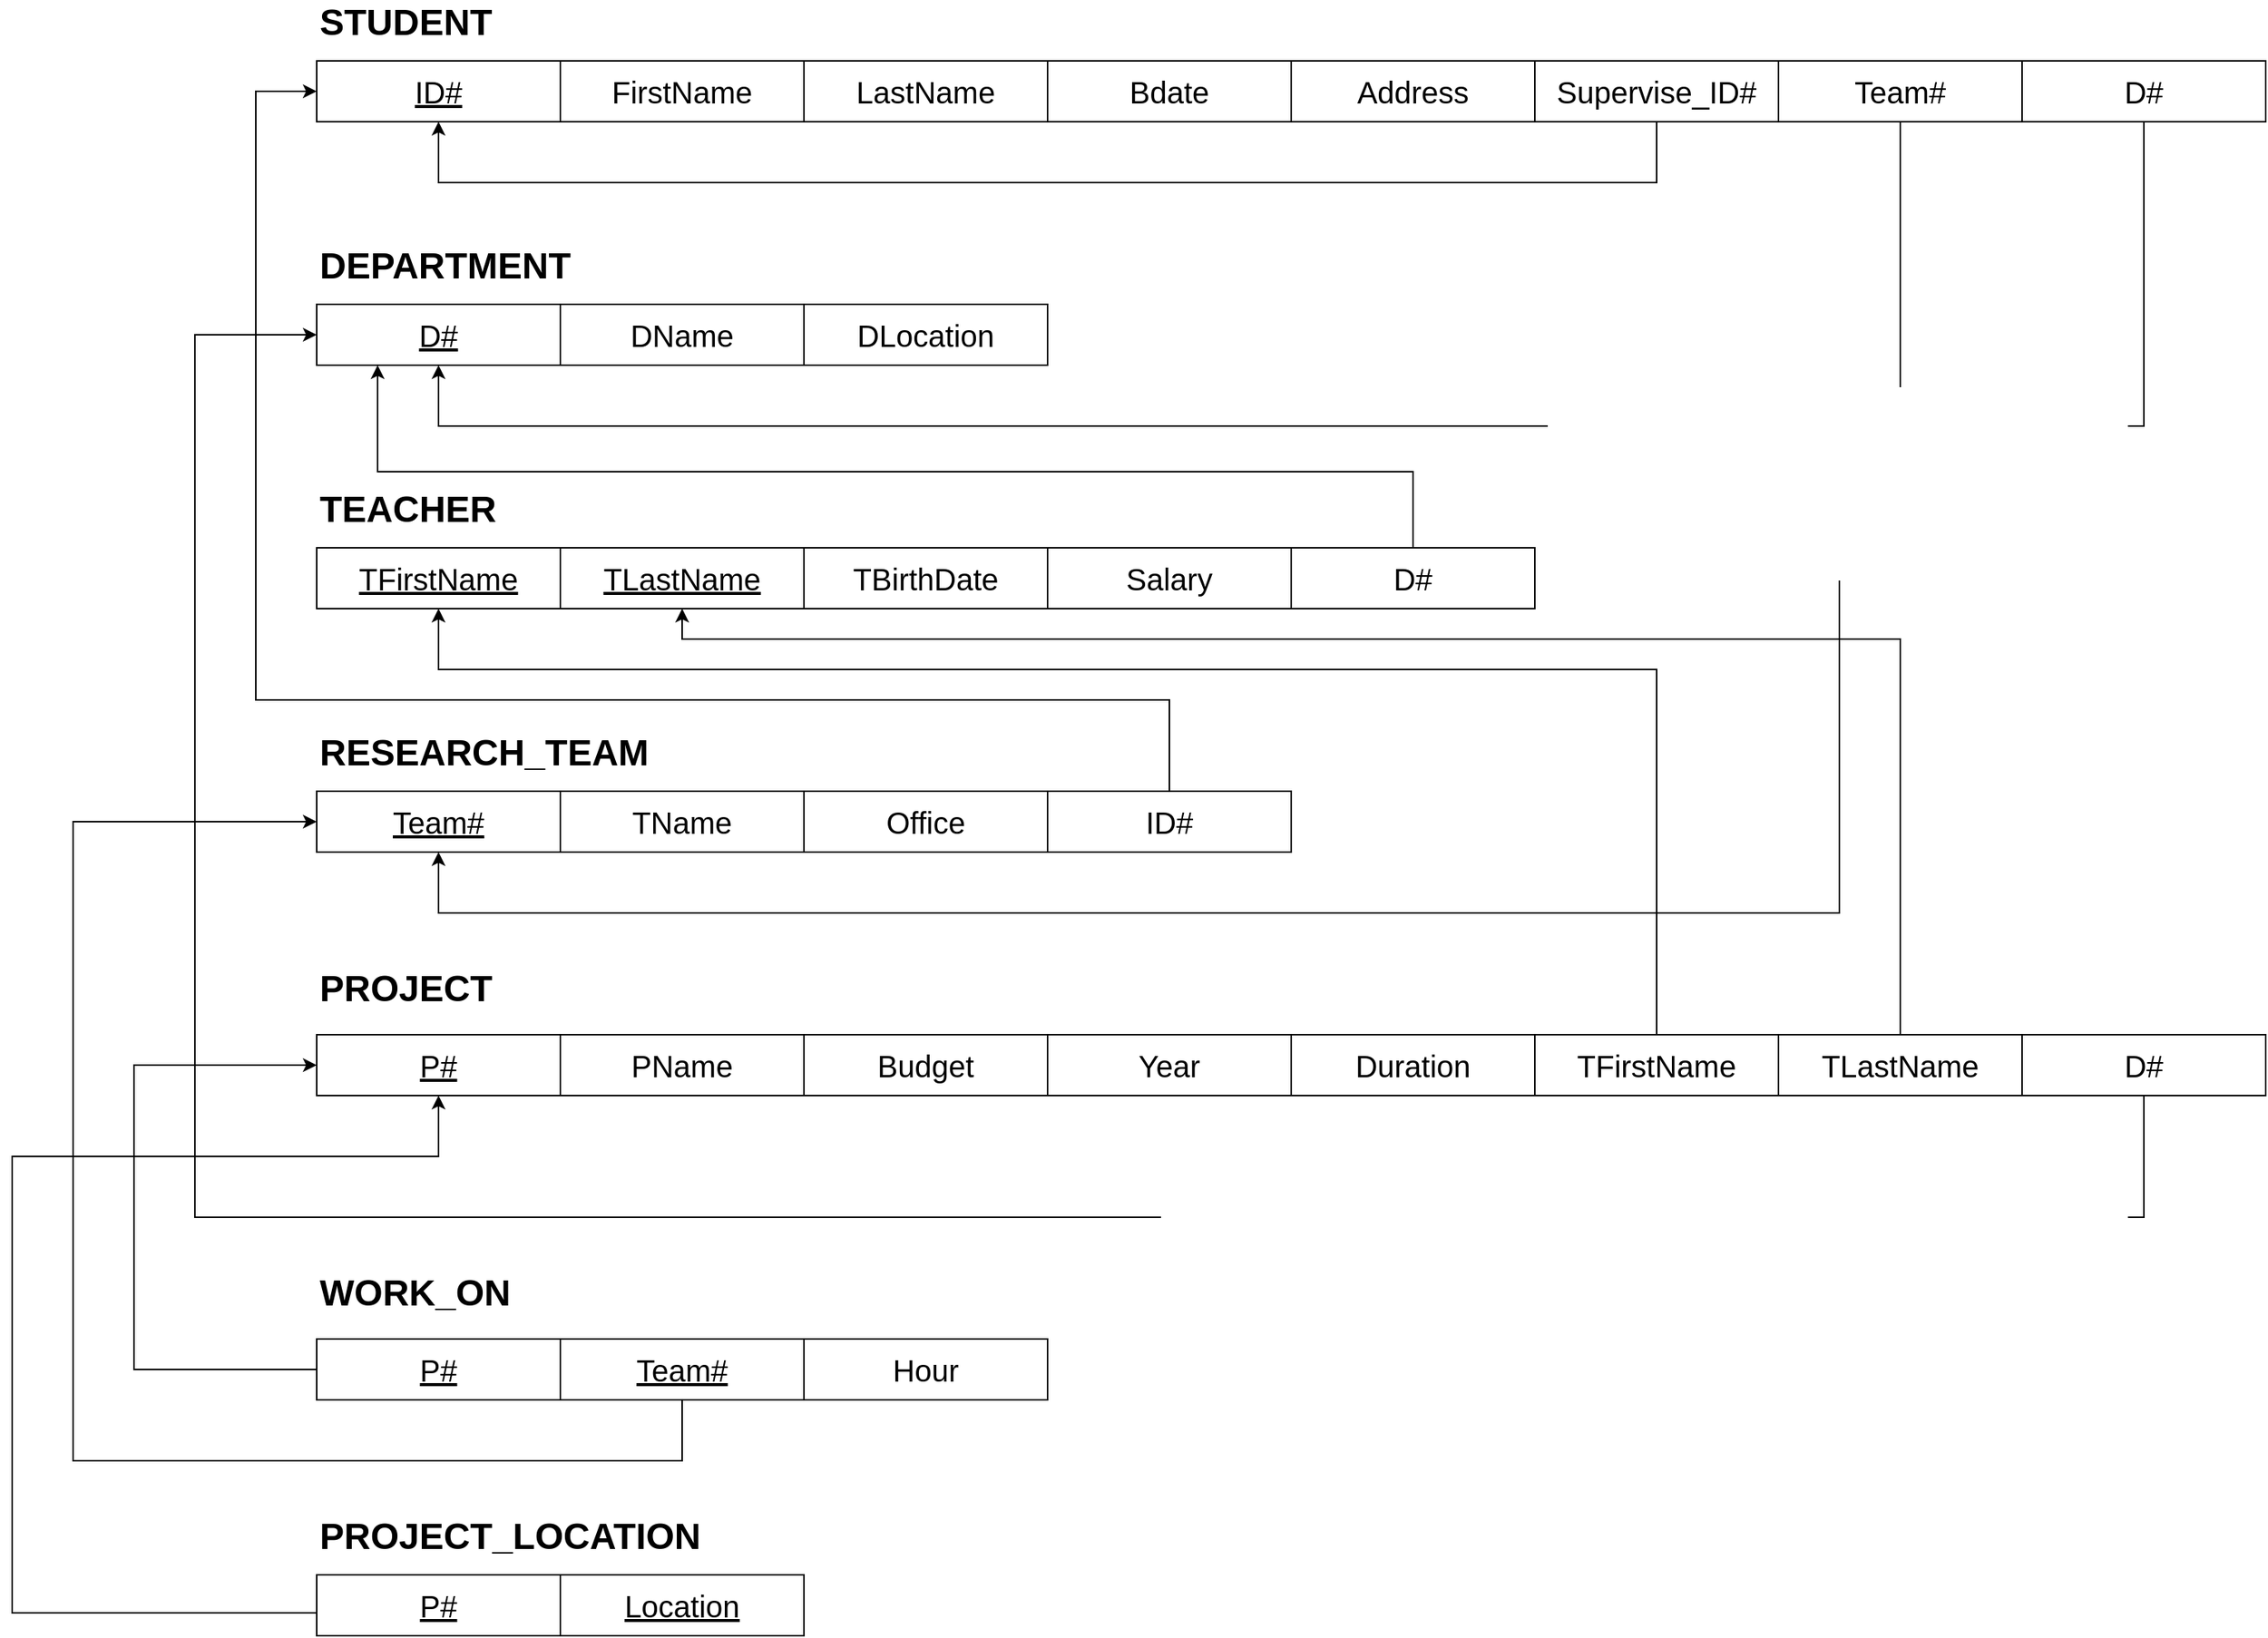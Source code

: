 <mxfile version="15.9.4" type="github" pages="11">
  <diagram id="fQviqFimn5sGD6Oz_8Dg" name="Page-1">
    <mxGraphModel dx="3445" dy="1448" grid="1" gridSize="10" guides="1" tooltips="1" connect="1" arrows="1" fold="1" page="1" pageScale="1" pageWidth="850" pageHeight="1100" math="0" shadow="0">
      <root>
        <mxCell id="0" />
        <mxCell id="1" parent="0" />
        <mxCell id="cYZ-N6t3c_TJ4En2i5QX-172" value="&lt;font style=&quot;font-size: 20px&quot;&gt;&lt;u&gt;ID#&lt;/u&gt;&lt;/font&gt;" style="rounded=0;whiteSpace=wrap;html=1;" parent="1" vertex="1">
          <mxGeometry x="120" y="80" width="160" height="40" as="geometry" />
        </mxCell>
        <mxCell id="cYZ-N6t3c_TJ4En2i5QX-184" value="&lt;font size=&quot;1&quot;&gt;&lt;b style=&quot;font-size: 24px&quot;&gt;STUDENT&lt;/b&gt;&lt;/font&gt;" style="text;html=1;align=left;verticalAlign=middle;resizable=0;points=[];autosize=1;strokeColor=none;fillColor=none;" parent="1" vertex="1">
          <mxGeometry x="120" y="40" width="130" height="30" as="geometry" />
        </mxCell>
        <mxCell id="cYZ-N6t3c_TJ4En2i5QX-185" value="&lt;span style=&quot;font-size: 24px&quot;&gt;&lt;b&gt;DEPARTMENT&lt;/b&gt;&lt;/span&gt;" style="text;html=1;align=left;verticalAlign=middle;resizable=0;points=[];autosize=1;strokeColor=none;fillColor=none;" parent="1" vertex="1">
          <mxGeometry x="120" y="205" width="180" height="20" as="geometry" />
        </mxCell>
        <mxCell id="cYZ-N6t3c_TJ4En2i5QX-198" value="&lt;span style=&quot;font-size: 24px&quot;&gt;&lt;b&gt;TEACHER&lt;/b&gt;&lt;/span&gt;" style="text;html=1;align=left;verticalAlign=middle;resizable=0;points=[];autosize=1;strokeColor=none;fillColor=none;" parent="1" vertex="1">
          <mxGeometry x="120" y="365" width="130" height="20" as="geometry" />
        </mxCell>
        <mxCell id="cYZ-N6t3c_TJ4En2i5QX-199" value="&lt;span style=&quot;font-size: 24px&quot;&gt;&lt;b&gt;RESEARCH_TEAM&lt;/b&gt;&lt;/span&gt;" style="text;html=1;align=left;verticalAlign=middle;resizable=0;points=[];autosize=1;strokeColor=none;fillColor=none;" parent="1" vertex="1">
          <mxGeometry x="120" y="525" width="230" height="20" as="geometry" />
        </mxCell>
        <mxCell id="cYZ-N6t3c_TJ4En2i5QX-206" value="&lt;span style=&quot;font-size: 24px&quot;&gt;&lt;b&gt;PROJECT&lt;/b&gt;&lt;/span&gt;" style="text;html=1;align=left;verticalAlign=middle;resizable=0;points=[];autosize=1;strokeColor=none;fillColor=none;" parent="1" vertex="1">
          <mxGeometry x="120" y="680" width="130" height="20" as="geometry" />
        </mxCell>
        <mxCell id="cYZ-N6t3c_TJ4En2i5QX-209" value="&lt;font style=&quot;font-size: 20px&quot;&gt;FirstName&lt;/font&gt;" style="rounded=0;whiteSpace=wrap;html=1;" parent="1" vertex="1">
          <mxGeometry x="280" y="80" width="160" height="40" as="geometry" />
        </mxCell>
        <mxCell id="cYZ-N6t3c_TJ4En2i5QX-210" value="&lt;font style=&quot;font-size: 20px&quot;&gt;LastName&lt;/font&gt;" style="rounded=0;whiteSpace=wrap;html=1;" parent="1" vertex="1">
          <mxGeometry x="440" y="80" width="160" height="40" as="geometry" />
        </mxCell>
        <mxCell id="cYZ-N6t3c_TJ4En2i5QX-211" value="&lt;font style=&quot;font-size: 20px&quot;&gt;Bdate&lt;/font&gt;" style="rounded=0;whiteSpace=wrap;html=1;" parent="1" vertex="1">
          <mxGeometry x="600" y="80" width="160" height="40" as="geometry" />
        </mxCell>
        <mxCell id="cYZ-N6t3c_TJ4En2i5QX-212" value="&lt;font style=&quot;font-size: 20px&quot;&gt;Address&lt;/font&gt;" style="rounded=0;whiteSpace=wrap;html=1;" parent="1" vertex="1">
          <mxGeometry x="760" y="80" width="160" height="40" as="geometry" />
        </mxCell>
        <mxCell id="cYZ-N6t3c_TJ4En2i5QX-213" value="&lt;font style=&quot;font-size: 20px&quot;&gt;&lt;u&gt;D#&lt;/u&gt;&lt;/font&gt;" style="rounded=0;whiteSpace=wrap;html=1;" parent="1" vertex="1">
          <mxGeometry x="120" y="240" width="160" height="40" as="geometry" />
        </mxCell>
        <mxCell id="cYZ-N6t3c_TJ4En2i5QX-214" value="&lt;span style=&quot;font-size: 20px&quot;&gt;DName&lt;/span&gt;" style="rounded=0;whiteSpace=wrap;html=1;" parent="1" vertex="1">
          <mxGeometry x="280" y="240" width="160" height="40" as="geometry" />
        </mxCell>
        <mxCell id="cYZ-N6t3c_TJ4En2i5QX-215" value="&lt;font style=&quot;font-size: 20px&quot;&gt;DLocation&lt;/font&gt;" style="rounded=0;whiteSpace=wrap;html=1;" parent="1" vertex="1">
          <mxGeometry x="440" y="240" width="160" height="40" as="geometry" />
        </mxCell>
        <mxCell id="cYZ-N6t3c_TJ4En2i5QX-218" value="&lt;font style=&quot;font-size: 20px&quot;&gt;&lt;u&gt;TFirstName&lt;/u&gt;&lt;/font&gt;" style="rounded=0;whiteSpace=wrap;html=1;" parent="1" vertex="1">
          <mxGeometry x="120" y="400" width="160" height="40" as="geometry" />
        </mxCell>
        <mxCell id="cYZ-N6t3c_TJ4En2i5QX-219" value="&lt;u style=&quot;font-size: 20px&quot;&gt;TLastName&lt;/u&gt;" style="rounded=0;whiteSpace=wrap;html=1;" parent="1" vertex="1">
          <mxGeometry x="280" y="400" width="160" height="40" as="geometry" />
        </mxCell>
        <mxCell id="cYZ-N6t3c_TJ4En2i5QX-220" value="&lt;font style=&quot;font-size: 20px&quot;&gt;TBirthDate&lt;/font&gt;" style="rounded=0;whiteSpace=wrap;html=1;" parent="1" vertex="1">
          <mxGeometry x="440" y="400" width="160" height="40" as="geometry" />
        </mxCell>
        <mxCell id="cYZ-N6t3c_TJ4En2i5QX-221" value="&lt;font style=&quot;font-size: 20px&quot;&gt;Salary&lt;/font&gt;" style="rounded=0;whiteSpace=wrap;html=1;" parent="1" vertex="1">
          <mxGeometry x="600" y="400" width="160" height="40" as="geometry" />
        </mxCell>
        <mxCell id="cYZ-N6t3c_TJ4En2i5QX-223" value="&lt;font style=&quot;font-size: 20px&quot;&gt;&lt;u&gt;Team#&lt;/u&gt;&lt;/font&gt;" style="rounded=0;whiteSpace=wrap;html=1;" parent="1" vertex="1">
          <mxGeometry x="120" y="560" width="160" height="40" as="geometry" />
        </mxCell>
        <mxCell id="cYZ-N6t3c_TJ4En2i5QX-224" value="&lt;font style=&quot;font-size: 20px&quot;&gt;TName&lt;/font&gt;" style="rounded=0;whiteSpace=wrap;html=1;" parent="1" vertex="1">
          <mxGeometry x="280" y="560" width="160" height="40" as="geometry" />
        </mxCell>
        <mxCell id="cYZ-N6t3c_TJ4En2i5QX-225" value="&lt;font style=&quot;font-size: 20px&quot;&gt;Office&lt;/font&gt;" style="rounded=0;whiteSpace=wrap;html=1;" parent="1" vertex="1">
          <mxGeometry x="440" y="560" width="160" height="40" as="geometry" />
        </mxCell>
        <mxCell id="cYZ-N6t3c_TJ4En2i5QX-228" value="&lt;font style=&quot;font-size: 20px&quot;&gt;&lt;u&gt;P#&lt;/u&gt;&lt;/font&gt;" style="rounded=0;whiteSpace=wrap;html=1;" parent="1" vertex="1">
          <mxGeometry x="120" y="720" width="160" height="40" as="geometry" />
        </mxCell>
        <mxCell id="cYZ-N6t3c_TJ4En2i5QX-229" value="&lt;font style=&quot;font-size: 20px&quot;&gt;PName&lt;/font&gt;" style="rounded=0;whiteSpace=wrap;html=1;" parent="1" vertex="1">
          <mxGeometry x="280" y="720" width="160" height="40" as="geometry" />
        </mxCell>
        <mxCell id="cYZ-N6t3c_TJ4En2i5QX-230" value="&lt;font style=&quot;font-size: 20px&quot;&gt;Budget&lt;/font&gt;" style="rounded=0;whiteSpace=wrap;html=1;" parent="1" vertex="1">
          <mxGeometry x="440" y="720" width="160" height="40" as="geometry" />
        </mxCell>
        <mxCell id="cYZ-N6t3c_TJ4En2i5QX-231" value="&lt;font style=&quot;font-size: 20px&quot;&gt;Year&lt;/font&gt;" style="rounded=0;whiteSpace=wrap;html=1;" parent="1" vertex="1">
          <mxGeometry x="600" y="720" width="160" height="40" as="geometry" />
        </mxCell>
        <mxCell id="cYZ-N6t3c_TJ4En2i5QX-232" value="&lt;span style=&quot;font-size: 20px&quot;&gt;Duration&lt;/span&gt;" style="rounded=0;whiteSpace=wrap;html=1;" parent="1" vertex="1">
          <mxGeometry x="760" y="720" width="160" height="40" as="geometry" />
        </mxCell>
        <mxCell id="cYZ-N6t3c_TJ4En2i5QX-236" style="edgeStyle=orthogonalEdgeStyle;rounded=0;orthogonalLoop=1;jettySize=auto;html=1;entryX=0.5;entryY=1;entryDx=0;entryDy=0;fontSize=20;endArrow=classic;endFill=1;" parent="1" source="cYZ-N6t3c_TJ4En2i5QX-235" target="cYZ-N6t3c_TJ4En2i5QX-172" edge="1">
          <mxGeometry relative="1" as="geometry">
            <Array as="points">
              <mxPoint x="1000" y="160" />
              <mxPoint x="200" y="160" />
            </Array>
          </mxGeometry>
        </mxCell>
        <mxCell id="cYZ-N6t3c_TJ4En2i5QX-235" value="&lt;span style=&quot;font-size: 20px&quot;&gt;Supervise_ID#&lt;/span&gt;" style="rounded=0;whiteSpace=wrap;html=1;" parent="1" vertex="1">
          <mxGeometry x="920" y="80" width="160" height="40" as="geometry" />
        </mxCell>
        <mxCell id="cYZ-N6t3c_TJ4En2i5QX-253" style="edgeStyle=orthogonalEdgeStyle;rounded=0;orthogonalLoop=1;jettySize=auto;html=1;entryX=0.5;entryY=1;entryDx=0;entryDy=0;fontSize=20;endArrow=classic;endFill=1;exitX=0.5;exitY=1;exitDx=0;exitDy=0;" parent="1" source="cYZ-N6t3c_TJ4En2i5QX-237" target="cYZ-N6t3c_TJ4En2i5QX-223" edge="1">
          <mxGeometry relative="1" as="geometry">
            <Array as="points">
              <mxPoint x="1160" y="390" />
              <mxPoint x="1120" y="390" />
              <mxPoint x="1120" y="640" />
              <mxPoint x="200" y="640" />
            </Array>
          </mxGeometry>
        </mxCell>
        <mxCell id="cYZ-N6t3c_TJ4En2i5QX-237" value="&lt;span style=&quot;font-size: 20px&quot;&gt;Team#&lt;/span&gt;" style="rounded=0;whiteSpace=wrap;html=1;" parent="1" vertex="1">
          <mxGeometry x="1080" y="80" width="160" height="40" as="geometry" />
        </mxCell>
        <mxCell id="cYZ-N6t3c_TJ4En2i5QX-243" style="edgeStyle=orthogonalEdgeStyle;rounded=0;orthogonalLoop=1;jettySize=auto;html=1;entryX=0;entryY=0.5;entryDx=0;entryDy=0;fontSize=20;endArrow=classic;endFill=1;exitX=0.5;exitY=0;exitDx=0;exitDy=0;" parent="1" source="cYZ-N6t3c_TJ4En2i5QX-242" target="cYZ-N6t3c_TJ4En2i5QX-172" edge="1">
          <mxGeometry relative="1" as="geometry">
            <Array as="points">
              <mxPoint x="680" y="500" />
              <mxPoint x="80" y="500" />
              <mxPoint x="80" y="100" />
            </Array>
          </mxGeometry>
        </mxCell>
        <mxCell id="cYZ-N6t3c_TJ4En2i5QX-242" value="&lt;font style=&quot;font-size: 20px&quot;&gt;ID#&lt;/font&gt;" style="rounded=0;whiteSpace=wrap;html=1;" parent="1" vertex="1">
          <mxGeometry x="600" y="560" width="160" height="40" as="geometry" />
        </mxCell>
        <mxCell id="cYZ-N6t3c_TJ4En2i5QX-245" style="edgeStyle=orthogonalEdgeStyle;rounded=0;orthogonalLoop=1;jettySize=auto;html=1;entryX=0.5;entryY=1;entryDx=0;entryDy=0;fontSize=20;endArrow=classic;endFill=1;" parent="1" source="cYZ-N6t3c_TJ4En2i5QX-244" target="cYZ-N6t3c_TJ4En2i5QX-213" edge="1">
          <mxGeometry relative="1" as="geometry">
            <Array as="points">
              <mxPoint x="1320" y="320" />
              <mxPoint x="200" y="320" />
            </Array>
          </mxGeometry>
        </mxCell>
        <mxCell id="cYZ-N6t3c_TJ4En2i5QX-244" value="&lt;font style=&quot;font-size: 20px&quot;&gt;D#&lt;/font&gt;" style="rounded=0;whiteSpace=wrap;html=1;" parent="1" vertex="1">
          <mxGeometry x="1240" y="80" width="160" height="40" as="geometry" />
        </mxCell>
        <mxCell id="cYZ-N6t3c_TJ4En2i5QX-247" style="edgeStyle=orthogonalEdgeStyle;rounded=0;orthogonalLoop=1;jettySize=auto;html=1;entryX=0.25;entryY=1;entryDx=0;entryDy=0;fontSize=20;endArrow=classic;endFill=1;" parent="1" source="cYZ-N6t3c_TJ4En2i5QX-246" target="cYZ-N6t3c_TJ4En2i5QX-213" edge="1">
          <mxGeometry relative="1" as="geometry">
            <Array as="points">
              <mxPoint x="840" y="350" />
              <mxPoint x="160" y="350" />
            </Array>
          </mxGeometry>
        </mxCell>
        <mxCell id="cYZ-N6t3c_TJ4En2i5QX-246" value="&lt;font style=&quot;font-size: 20px&quot;&gt;D#&lt;/font&gt;" style="rounded=0;whiteSpace=wrap;html=1;" parent="1" vertex="1">
          <mxGeometry x="760" y="400" width="160" height="40" as="geometry" />
        </mxCell>
        <mxCell id="cYZ-N6t3c_TJ4En2i5QX-250" style="edgeStyle=orthogonalEdgeStyle;rounded=0;orthogonalLoop=1;jettySize=auto;html=1;entryX=0.5;entryY=1;entryDx=0;entryDy=0;fontSize=20;endArrow=classic;endFill=1;" parent="1" source="cYZ-N6t3c_TJ4En2i5QX-248" target="cYZ-N6t3c_TJ4En2i5QX-218" edge="1">
          <mxGeometry relative="1" as="geometry">
            <Array as="points">
              <mxPoint x="1000" y="480" />
              <mxPoint x="200" y="480" />
            </Array>
          </mxGeometry>
        </mxCell>
        <mxCell id="cYZ-N6t3c_TJ4En2i5QX-248" value="&lt;font style=&quot;font-size: 20px&quot;&gt;TFirstName&lt;/font&gt;" style="rounded=0;whiteSpace=wrap;html=1;" parent="1" vertex="1">
          <mxGeometry x="920" y="720" width="160" height="40" as="geometry" />
        </mxCell>
        <mxCell id="cYZ-N6t3c_TJ4En2i5QX-252" style="edgeStyle=orthogonalEdgeStyle;rounded=0;orthogonalLoop=1;jettySize=auto;html=1;entryX=0;entryY=0.5;entryDx=0;entryDy=0;fontSize=20;endArrow=classic;endFill=1;exitX=0.5;exitY=1;exitDx=0;exitDy=0;" parent="1" source="cYZ-N6t3c_TJ4En2i5QX-251" target="cYZ-N6t3c_TJ4En2i5QX-213" edge="1">
          <mxGeometry relative="1" as="geometry">
            <Array as="points">
              <mxPoint x="1320" y="840" />
              <mxPoint x="40" y="840" />
              <mxPoint x="40" y="260" />
            </Array>
          </mxGeometry>
        </mxCell>
        <mxCell id="cYZ-N6t3c_TJ4En2i5QX-251" value="&lt;font style=&quot;font-size: 20px&quot;&gt;D#&lt;/font&gt;" style="rounded=0;whiteSpace=wrap;html=1;" parent="1" vertex="1">
          <mxGeometry x="1240" y="720" width="160" height="40" as="geometry" />
        </mxCell>
        <mxCell id="cYZ-N6t3c_TJ4En2i5QX-258" value="&lt;span style=&quot;font-size: 24px&quot;&gt;&lt;b&gt;WORK_ON&lt;/b&gt;&lt;/span&gt;" style="text;html=1;align=left;verticalAlign=middle;resizable=0;points=[];autosize=1;strokeColor=none;fillColor=none;" parent="1" vertex="1">
          <mxGeometry x="120" y="880" width="140" height="20" as="geometry" />
        </mxCell>
        <mxCell id="cYZ-N6t3c_TJ4En2i5QX-262" style="edgeStyle=orthogonalEdgeStyle;rounded=0;orthogonalLoop=1;jettySize=auto;html=1;entryX=0;entryY=0.5;entryDx=0;entryDy=0;fontSize=20;endArrow=classic;endFill=1;" parent="1" source="cYZ-N6t3c_TJ4En2i5QX-259" target="cYZ-N6t3c_TJ4En2i5QX-228" edge="1">
          <mxGeometry relative="1" as="geometry">
            <Array as="points">
              <mxPoint y="940" />
              <mxPoint y="740" />
            </Array>
          </mxGeometry>
        </mxCell>
        <mxCell id="cYZ-N6t3c_TJ4En2i5QX-259" value="&lt;font style=&quot;font-size: 20px&quot;&gt;&lt;u&gt;P#&lt;/u&gt;&lt;/font&gt;" style="rounded=0;whiteSpace=wrap;html=1;" parent="1" vertex="1">
          <mxGeometry x="120" y="920" width="160" height="40" as="geometry" />
        </mxCell>
        <mxCell id="cYZ-N6t3c_TJ4En2i5QX-263" style="edgeStyle=orthogonalEdgeStyle;rounded=0;orthogonalLoop=1;jettySize=auto;html=1;entryX=0;entryY=0.5;entryDx=0;entryDy=0;fontSize=20;endArrow=classic;endFill=1;" parent="1" source="cYZ-N6t3c_TJ4En2i5QX-260" target="cYZ-N6t3c_TJ4En2i5QX-223" edge="1">
          <mxGeometry relative="1" as="geometry">
            <Array as="points">
              <mxPoint x="360" y="1000" />
              <mxPoint x="-40" y="1000" />
              <mxPoint x="-40" y="580" />
            </Array>
          </mxGeometry>
        </mxCell>
        <mxCell id="cYZ-N6t3c_TJ4En2i5QX-260" value="&lt;span style=&quot;font-size: 20px&quot;&gt;&lt;u&gt;Team#&lt;/u&gt;&lt;/span&gt;" style="rounded=0;whiteSpace=wrap;html=1;" parent="1" vertex="1">
          <mxGeometry x="280" y="920" width="160" height="40" as="geometry" />
        </mxCell>
        <mxCell id="cYZ-N6t3c_TJ4En2i5QX-261" value="&lt;font style=&quot;font-size: 20px&quot;&gt;Hour&lt;/font&gt;" style="rounded=0;whiteSpace=wrap;html=1;" parent="1" vertex="1">
          <mxGeometry x="440" y="920" width="160" height="40" as="geometry" />
        </mxCell>
        <mxCell id="lKSLD4rrfNv_CmtSENN6-1" value="&lt;span style=&quot;font-size: 24px&quot;&gt;&lt;b&gt;PROJECT_LOCATION&lt;/b&gt;&lt;/span&gt;" style="text;html=1;align=left;verticalAlign=middle;resizable=0;points=[];autosize=1;strokeColor=none;fillColor=none;" parent="1" vertex="1">
          <mxGeometry x="120" y="1040" width="270" height="20" as="geometry" />
        </mxCell>
        <mxCell id="lKSLD4rrfNv_CmtSENN6-6" style="edgeStyle=orthogonalEdgeStyle;rounded=0;orthogonalLoop=1;jettySize=auto;html=1;entryX=0.5;entryY=1;entryDx=0;entryDy=0;" parent="1" source="lKSLD4rrfNv_CmtSENN6-2" target="cYZ-N6t3c_TJ4En2i5QX-228" edge="1">
          <mxGeometry relative="1" as="geometry">
            <Array as="points">
              <mxPoint x="-80" y="1100" />
              <mxPoint x="-80" y="800" />
              <mxPoint x="200" y="800" />
            </Array>
          </mxGeometry>
        </mxCell>
        <mxCell id="lKSLD4rrfNv_CmtSENN6-2" value="&lt;font style=&quot;font-size: 20px&quot;&gt;&lt;u&gt;P#&lt;/u&gt;&lt;/font&gt;" style="rounded=0;whiteSpace=wrap;html=1;" parent="1" vertex="1">
          <mxGeometry x="120" y="1075" width="160" height="40" as="geometry" />
        </mxCell>
        <mxCell id="lKSLD4rrfNv_CmtSENN6-3" value="&lt;font style=&quot;font-size: 20px&quot;&gt;&lt;u&gt;Location&lt;/u&gt;&lt;/font&gt;" style="rounded=0;whiteSpace=wrap;html=1;" parent="1" vertex="1">
          <mxGeometry x="280" y="1075" width="160" height="40" as="geometry" />
        </mxCell>
        <mxCell id="ytI7G17LKtDCvXG1TzMm-2" style="edgeStyle=orthogonalEdgeStyle;rounded=0;orthogonalLoop=1;jettySize=auto;html=1;exitX=0.5;exitY=0;exitDx=0;exitDy=0;entryX=0.5;entryY=1;entryDx=0;entryDy=0;" parent="1" source="ytI7G17LKtDCvXG1TzMm-1" target="cYZ-N6t3c_TJ4En2i5QX-219" edge="1">
          <mxGeometry relative="1" as="geometry">
            <Array as="points">
              <mxPoint x="1160" y="460" />
              <mxPoint x="360" y="460" />
            </Array>
          </mxGeometry>
        </mxCell>
        <mxCell id="ytI7G17LKtDCvXG1TzMm-1" value="&lt;span style=&quot;font-size: 20px&quot;&gt;TLastName&lt;/span&gt;" style="rounded=0;whiteSpace=wrap;html=1;" parent="1" vertex="1">
          <mxGeometry x="1080" y="720" width="160" height="40" as="geometry" />
        </mxCell>
      </root>
    </mxGraphModel>
  </diagram>
  <diagram id="Pve20syn4YTSmOC6TuQl" name="Page-2">
    <mxGraphModel dx="1038" dy="579" grid="1" gridSize="10" guides="1" tooltips="1" connect="1" arrows="1" fold="1" page="1" pageScale="1" pageWidth="850" pageHeight="1100" math="0" shadow="0">
      <root>
        <mxCell id="9pwGutwnLAw5PHjQ7_Gf-0" />
        <mxCell id="9pwGutwnLAw5PHjQ7_Gf-1" parent="9pwGutwnLAw5PHjQ7_Gf-0" />
        <mxCell id="km4MzthykhFkzJ7_MOr4-1" style="edgeStyle=orthogonalEdgeStyle;rounded=0;orthogonalLoop=1;jettySize=auto;html=1;exitX=0;exitY=0.5;exitDx=0;exitDy=0;fontSize=20;endArrow=classic;endFill=1;entryX=-0.005;entryY=0.455;entryDx=0;entryDy=0;entryPerimeter=0;" parent="9pwGutwnLAw5PHjQ7_Gf-1" source="9pwGutwnLAw5PHjQ7_Gf-3" target="km4MzthykhFkzJ7_MOr4-2" edge="1">
          <mxGeometry relative="1" as="geometry">
            <mxPoint x="130" y="100" as="targetPoint" />
            <Array as="points">
              <mxPoint x="70" y="220" />
              <mxPoint x="70" y="109" />
            </Array>
          </mxGeometry>
        </mxCell>
        <mxCell id="km4MzthykhFkzJ7_MOr4-22" style="edgeStyle=orthogonalEdgeStyle;rounded=0;orthogonalLoop=1;jettySize=auto;html=1;fontSize=20;fontColor=default;endArrow=classic;endFill=1;" parent="9pwGutwnLAw5PHjQ7_Gf-1" source="9pwGutwnLAw5PHjQ7_Gf-2" edge="1">
          <mxGeometry relative="1" as="geometry">
            <mxPoint x="580" y="120" as="targetPoint" />
          </mxGeometry>
        </mxCell>
        <mxCell id="9pwGutwnLAw5PHjQ7_Gf-2" value="" style="shape=table;html=1;whiteSpace=wrap;startSize=0;container=1;collapsible=0;childLayout=tableLayout;fontSize=20;align=center;rowLines=1;columnLines=1;" parent="9pwGutwnLAw5PHjQ7_Gf-1" vertex="1">
          <mxGeometry x="240" y="200" width="350" height="120" as="geometry" />
        </mxCell>
        <mxCell id="9pwGutwnLAw5PHjQ7_Gf-3" value="" style="shape=partialRectangle;html=1;whiteSpace=wrap;collapsible=0;dropTarget=0;pointerEvents=0;fillColor=none;top=0;left=0;bottom=0;right=0;points=[[0,0.5],[1,0.5]];portConstraint=eastwest;fontSize=20;align=center;" parent="9pwGutwnLAw5PHjQ7_Gf-2" vertex="1">
          <mxGeometry width="350" height="40" as="geometry" />
        </mxCell>
        <mxCell id="9pwGutwnLAw5PHjQ7_Gf-4" value="&lt;u&gt;Emp_ID&lt;/u&gt;" style="shape=partialRectangle;html=1;whiteSpace=wrap;connectable=0;fillColor=none;top=0;left=0;bottom=0;right=0;overflow=hidden;pointerEvents=1;fontSize=20;align=center;" parent="9pwGutwnLAw5PHjQ7_Gf-3" vertex="1">
          <mxGeometry width="117" height="40" as="geometry">
            <mxRectangle width="117" height="40" as="alternateBounds" />
          </mxGeometry>
        </mxCell>
        <mxCell id="9pwGutwnLAw5PHjQ7_Gf-5" value="FirstName" style="shape=partialRectangle;html=1;whiteSpace=wrap;connectable=0;fillColor=none;top=0;left=0;bottom=0;right=0;overflow=hidden;pointerEvents=1;fontSize=20;align=center;" parent="9pwGutwnLAw5PHjQ7_Gf-3" vertex="1">
          <mxGeometry x="117" width="116" height="40" as="geometry">
            <mxRectangle width="116" height="40" as="alternateBounds" />
          </mxGeometry>
        </mxCell>
        <mxCell id="9pwGutwnLAw5PHjQ7_Gf-6" value="" style="shape=partialRectangle;html=1;whiteSpace=wrap;connectable=0;fillColor=none;top=0;left=0;bottom=0;right=0;overflow=hidden;pointerEvents=1;fontSize=20;align=center;" parent="9pwGutwnLAw5PHjQ7_Gf-3" vertex="1">
          <mxGeometry x="233" width="117" height="40" as="geometry">
            <mxRectangle width="117" height="40" as="alternateBounds" />
          </mxGeometry>
        </mxCell>
        <mxCell id="9pwGutwnLAw5PHjQ7_Gf-7" value="" style="shape=partialRectangle;html=1;whiteSpace=wrap;collapsible=0;dropTarget=0;pointerEvents=0;fillColor=none;top=0;left=0;bottom=0;right=0;points=[[0,0.5],[1,0.5]];portConstraint=eastwest;fontSize=20;align=center;" parent="9pwGutwnLAw5PHjQ7_Gf-2" vertex="1">
          <mxGeometry y="40" width="350" height="40" as="geometry" />
        </mxCell>
        <mxCell id="9pwGutwnLAw5PHjQ7_Gf-8" value="1001" style="shape=partialRectangle;html=1;whiteSpace=wrap;connectable=0;fillColor=none;top=0;left=0;bottom=0;right=0;overflow=hidden;pointerEvents=1;fontSize=20;align=center;" parent="9pwGutwnLAw5PHjQ7_Gf-7" vertex="1">
          <mxGeometry width="117" height="40" as="geometry">
            <mxRectangle width="117" height="40" as="alternateBounds" />
          </mxGeometry>
        </mxCell>
        <mxCell id="9pwGutwnLAw5PHjQ7_Gf-9" value="บุญมี" style="shape=partialRectangle;html=1;whiteSpace=wrap;connectable=0;fillColor=none;top=0;left=0;bottom=0;right=0;overflow=hidden;pointerEvents=1;fontSize=20;align=center;" parent="9pwGutwnLAw5PHjQ7_Gf-7" vertex="1">
          <mxGeometry x="117" width="116" height="40" as="geometry">
            <mxRectangle width="116" height="40" as="alternateBounds" />
          </mxGeometry>
        </mxCell>
        <mxCell id="9pwGutwnLAw5PHjQ7_Gf-10" value="" style="shape=partialRectangle;html=1;whiteSpace=wrap;connectable=0;fillColor=none;top=0;left=0;bottom=0;right=0;overflow=hidden;pointerEvents=1;fontSize=20;align=center;" parent="9pwGutwnLAw5PHjQ7_Gf-7" vertex="1">
          <mxGeometry x="233" width="117" height="40" as="geometry">
            <mxRectangle width="117" height="40" as="alternateBounds" />
          </mxGeometry>
        </mxCell>
        <mxCell id="9pwGutwnLAw5PHjQ7_Gf-11" value="" style="shape=partialRectangle;html=1;whiteSpace=wrap;collapsible=0;dropTarget=0;pointerEvents=0;fillColor=none;top=0;left=0;bottom=0;right=0;points=[[0,0.5],[1,0.5]];portConstraint=eastwest;fontSize=20;align=center;" parent="9pwGutwnLAw5PHjQ7_Gf-2" vertex="1">
          <mxGeometry y="80" width="350" height="40" as="geometry" />
        </mxCell>
        <mxCell id="9pwGutwnLAw5PHjQ7_Gf-12" value="1002" style="shape=partialRectangle;html=1;whiteSpace=wrap;connectable=0;fillColor=none;top=0;left=0;bottom=0;right=0;overflow=hidden;pointerEvents=1;fontSize=20;align=center;" parent="9pwGutwnLAw5PHjQ7_Gf-11" vertex="1">
          <mxGeometry width="117" height="40" as="geometry">
            <mxRectangle width="117" height="40" as="alternateBounds" />
          </mxGeometry>
        </mxCell>
        <mxCell id="9pwGutwnLAw5PHjQ7_Gf-13" value="ปัญญา" style="shape=partialRectangle;html=1;whiteSpace=wrap;connectable=0;fillColor=none;top=0;left=0;bottom=0;right=0;overflow=hidden;pointerEvents=1;fontSize=20;align=center;" parent="9pwGutwnLAw5PHjQ7_Gf-11" vertex="1">
          <mxGeometry x="117" width="116" height="40" as="geometry">
            <mxRectangle width="116" height="40" as="alternateBounds" />
          </mxGeometry>
        </mxCell>
        <mxCell id="9pwGutwnLAw5PHjQ7_Gf-14" value="" style="shape=partialRectangle;html=1;whiteSpace=wrap;connectable=0;fillColor=none;top=0;left=0;bottom=0;right=0;overflow=hidden;pointerEvents=1;fontSize=20;align=center;" parent="9pwGutwnLAw5PHjQ7_Gf-11" vertex="1">
          <mxGeometry x="233" width="117" height="40" as="geometry">
            <mxRectangle width="117" height="40" as="alternateBounds" />
          </mxGeometry>
        </mxCell>
        <mxCell id="km4MzthykhFkzJ7_MOr4-23" style="edgeStyle=orthogonalEdgeStyle;rounded=0;orthogonalLoop=1;jettySize=auto;html=1;fontSize=20;fontColor=default;endArrow=classic;endFill=1;" parent="9pwGutwnLAw5PHjQ7_Gf-1" source="9pwGutwnLAw5PHjQ7_Gf-17" edge="1">
          <mxGeometry relative="1" as="geometry">
            <mxPoint x="580" y="120" as="targetPoint" />
          </mxGeometry>
        </mxCell>
        <mxCell id="9pwGutwnLAw5PHjQ7_Gf-17" value="" style="shape=table;html=1;whiteSpace=wrap;startSize=0;container=1;collapsible=0;childLayout=tableLayout;fontSize=20;align=center;rowLines=1;columnLines=1;" parent="9pwGutwnLAw5PHjQ7_Gf-1" vertex="1">
          <mxGeometry x="470" y="200" width="350" height="120" as="geometry" />
        </mxCell>
        <mxCell id="9pwGutwnLAw5PHjQ7_Gf-18" value="" style="shape=partialRectangle;html=1;whiteSpace=wrap;collapsible=0;dropTarget=0;pointerEvents=0;fillColor=none;top=0;left=0;bottom=0;right=0;points=[[0,0.5],[1,0.5]];portConstraint=eastwest;fontSize=20;align=center;" parent="9pwGutwnLAw5PHjQ7_Gf-17" vertex="1">
          <mxGeometry width="350" height="40" as="geometry" />
        </mxCell>
        <mxCell id="9pwGutwnLAw5PHjQ7_Gf-19" value="LastName" style="shape=partialRectangle;html=1;whiteSpace=wrap;connectable=0;fillColor=none;top=0;left=0;bottom=0;right=0;overflow=hidden;pointerEvents=1;fontSize=20;align=center;" parent="9pwGutwnLAw5PHjQ7_Gf-18" vertex="1">
          <mxGeometry width="117" height="40" as="geometry">
            <mxRectangle width="117" height="40" as="alternateBounds" />
          </mxGeometry>
        </mxCell>
        <mxCell id="9pwGutwnLAw5PHjQ7_Gf-20" value="PJ_ID" style="shape=partialRectangle;html=1;whiteSpace=wrap;connectable=0;fillColor=none;top=0;left=0;bottom=0;right=0;overflow=hidden;pointerEvents=1;fontSize=20;align=center;" parent="9pwGutwnLAw5PHjQ7_Gf-18" vertex="1">
          <mxGeometry x="117" width="116" height="40" as="geometry">
            <mxRectangle width="116" height="40" as="alternateBounds" />
          </mxGeometry>
        </mxCell>
        <mxCell id="9pwGutwnLAw5PHjQ7_Gf-21" value="Position" style="shape=partialRectangle;html=1;whiteSpace=wrap;connectable=0;fillColor=none;top=0;left=0;bottom=0;right=0;overflow=hidden;pointerEvents=1;fontSize=20;align=center;" parent="9pwGutwnLAw5PHjQ7_Gf-18" vertex="1">
          <mxGeometry x="233" width="117" height="40" as="geometry">
            <mxRectangle width="117" height="40" as="alternateBounds" />
          </mxGeometry>
        </mxCell>
        <mxCell id="9pwGutwnLAw5PHjQ7_Gf-22" value="" style="shape=partialRectangle;html=1;whiteSpace=wrap;collapsible=0;dropTarget=0;pointerEvents=0;fillColor=none;top=0;left=0;bottom=0;right=0;points=[[0,0.5],[1,0.5]];portConstraint=eastwest;fontSize=20;align=center;" parent="9pwGutwnLAw5PHjQ7_Gf-17" vertex="1">
          <mxGeometry y="40" width="350" height="40" as="geometry" />
        </mxCell>
        <mxCell id="9pwGutwnLAw5PHjQ7_Gf-23" value="อิ่มเอม" style="shape=partialRectangle;html=1;whiteSpace=wrap;connectable=0;fillColor=none;top=0;left=0;bottom=0;right=0;overflow=hidden;pointerEvents=1;fontSize=20;align=center;" parent="9pwGutwnLAw5PHjQ7_Gf-22" vertex="1">
          <mxGeometry width="117" height="40" as="geometry">
            <mxRectangle width="117" height="40" as="alternateBounds" />
          </mxGeometry>
        </mxCell>
        <mxCell id="9pwGutwnLAw5PHjQ7_Gf-24" value="P_1" style="shape=partialRectangle;html=1;whiteSpace=wrap;connectable=0;fillColor=none;top=0;left=0;bottom=0;right=0;overflow=hidden;pointerEvents=1;fontSize=20;align=center;" parent="9pwGutwnLAw5PHjQ7_Gf-22" vertex="1">
          <mxGeometry x="117" width="116" height="40" as="geometry">
            <mxRectangle width="116" height="40" as="alternateBounds" />
          </mxGeometry>
        </mxCell>
        <mxCell id="9pwGutwnLAw5PHjQ7_Gf-25" value="ผู้จัดการ" style="shape=partialRectangle;html=1;whiteSpace=wrap;connectable=0;fillColor=none;top=0;left=0;bottom=0;right=0;overflow=hidden;pointerEvents=1;fontSize=20;align=center;" parent="9pwGutwnLAw5PHjQ7_Gf-22" vertex="1">
          <mxGeometry x="233" width="117" height="40" as="geometry">
            <mxRectangle width="117" height="40" as="alternateBounds" />
          </mxGeometry>
        </mxCell>
        <mxCell id="9pwGutwnLAw5PHjQ7_Gf-26" value="" style="shape=partialRectangle;html=1;whiteSpace=wrap;collapsible=0;dropTarget=0;pointerEvents=0;fillColor=none;top=0;left=0;bottom=0;right=0;points=[[0,0.5],[1,0.5]];portConstraint=eastwest;fontSize=20;align=center;" parent="9pwGutwnLAw5PHjQ7_Gf-17" vertex="1">
          <mxGeometry y="80" width="350" height="40" as="geometry" />
        </mxCell>
        <mxCell id="9pwGutwnLAw5PHjQ7_Gf-27" value="อยู่ดี" style="shape=partialRectangle;html=1;whiteSpace=wrap;connectable=0;fillColor=none;top=0;left=0;bottom=0;right=0;overflow=hidden;pointerEvents=1;fontSize=20;align=center;" parent="9pwGutwnLAw5PHjQ7_Gf-26" vertex="1">
          <mxGeometry width="117" height="40" as="geometry">
            <mxRectangle width="117" height="40" as="alternateBounds" />
          </mxGeometry>
        </mxCell>
        <mxCell id="9pwGutwnLAw5PHjQ7_Gf-28" value="P_2" style="shape=partialRectangle;html=1;whiteSpace=wrap;connectable=0;fillColor=none;top=0;left=0;bottom=0;right=0;overflow=hidden;pointerEvents=1;fontSize=20;align=center;" parent="9pwGutwnLAw5PHjQ7_Gf-26" vertex="1">
          <mxGeometry x="117" width="116" height="40" as="geometry">
            <mxRectangle width="116" height="40" as="alternateBounds" />
          </mxGeometry>
        </mxCell>
        <mxCell id="9pwGutwnLAw5PHjQ7_Gf-29" value="รองผู้จัดการ" style="shape=partialRectangle;html=1;whiteSpace=wrap;connectable=0;fillColor=none;top=0;left=0;bottom=0;right=0;overflow=hidden;pointerEvents=1;fontSize=20;align=center;" parent="9pwGutwnLAw5PHjQ7_Gf-26" vertex="1">
          <mxGeometry x="233" width="117" height="40" as="geometry">
            <mxRectangle width="117" height="40" as="alternateBounds" />
          </mxGeometry>
        </mxCell>
        <mxCell id="9pwGutwnLAw5PHjQ7_Gf-30" value="" style="shape=table;html=1;whiteSpace=wrap;startSize=0;container=1;collapsible=0;childLayout=tableLayout;fontSize=20;align=center;rowLines=1;columnLines=1;" parent="9pwGutwnLAw5PHjQ7_Gf-1" vertex="1">
          <mxGeometry x="240" y="320" width="350" height="120" as="geometry" />
        </mxCell>
        <mxCell id="9pwGutwnLAw5PHjQ7_Gf-31" value="" style="shape=partialRectangle;html=1;whiteSpace=wrap;collapsible=0;dropTarget=0;pointerEvents=0;fillColor=none;top=0;left=0;bottom=0;right=0;points=[[0,0.5],[1,0.5]];portConstraint=eastwest;fontSize=20;align=center;" parent="9pwGutwnLAw5PHjQ7_Gf-30" vertex="1">
          <mxGeometry width="350" height="40" as="geometry" />
        </mxCell>
        <mxCell id="9pwGutwnLAw5PHjQ7_Gf-32" value="1003" style="shape=partialRectangle;html=1;whiteSpace=wrap;connectable=0;fillColor=none;top=0;left=0;bottom=0;right=0;overflow=hidden;pointerEvents=1;fontSize=20;align=center;" parent="9pwGutwnLAw5PHjQ7_Gf-31" vertex="1">
          <mxGeometry width="117" height="40" as="geometry">
            <mxRectangle width="117" height="40" as="alternateBounds" />
          </mxGeometry>
        </mxCell>
        <mxCell id="9pwGutwnLAw5PHjQ7_Gf-33" value="นวพล" style="shape=partialRectangle;html=1;whiteSpace=wrap;connectable=0;fillColor=none;top=0;left=0;bottom=0;right=0;overflow=hidden;pointerEvents=1;fontSize=20;align=center;" parent="9pwGutwnLAw5PHjQ7_Gf-31" vertex="1">
          <mxGeometry x="117" width="116" height="40" as="geometry">
            <mxRectangle width="116" height="40" as="alternateBounds" />
          </mxGeometry>
        </mxCell>
        <mxCell id="9pwGutwnLAw5PHjQ7_Gf-34" value="" style="shape=partialRectangle;html=1;whiteSpace=wrap;connectable=0;fillColor=none;top=0;left=0;bottom=0;right=0;overflow=hidden;pointerEvents=1;fontSize=20;align=center;" parent="9pwGutwnLAw5PHjQ7_Gf-31" vertex="1">
          <mxGeometry x="233" width="117" height="40" as="geometry">
            <mxRectangle width="117" height="40" as="alternateBounds" />
          </mxGeometry>
        </mxCell>
        <mxCell id="9pwGutwnLAw5PHjQ7_Gf-35" value="" style="shape=partialRectangle;html=1;whiteSpace=wrap;collapsible=0;dropTarget=0;pointerEvents=0;fillColor=none;top=0;left=0;bottom=0;right=0;points=[[0,0.5],[1,0.5]];portConstraint=eastwest;fontSize=20;align=center;" parent="9pwGutwnLAw5PHjQ7_Gf-30" vertex="1">
          <mxGeometry y="40" width="350" height="40" as="geometry" />
        </mxCell>
        <mxCell id="9pwGutwnLAw5PHjQ7_Gf-36" value="1004" style="shape=partialRectangle;html=1;whiteSpace=wrap;connectable=0;fillColor=none;top=0;left=0;bottom=0;right=0;overflow=hidden;pointerEvents=1;fontSize=20;align=center;" parent="9pwGutwnLAw5PHjQ7_Gf-35" vertex="1">
          <mxGeometry width="117" height="40" as="geometry">
            <mxRectangle width="117" height="40" as="alternateBounds" />
          </mxGeometry>
        </mxCell>
        <mxCell id="9pwGutwnLAw5PHjQ7_Gf-37" value="ปัญญา" style="shape=partialRectangle;html=1;whiteSpace=wrap;connectable=0;fillColor=none;top=0;left=0;bottom=0;right=0;overflow=hidden;pointerEvents=1;fontSize=20;align=center;" parent="9pwGutwnLAw5PHjQ7_Gf-35" vertex="1">
          <mxGeometry x="117" width="116" height="40" as="geometry">
            <mxRectangle width="116" height="40" as="alternateBounds" />
          </mxGeometry>
        </mxCell>
        <mxCell id="9pwGutwnLAw5PHjQ7_Gf-38" value="" style="shape=partialRectangle;html=1;whiteSpace=wrap;connectable=0;fillColor=none;top=0;left=0;bottom=0;right=0;overflow=hidden;pointerEvents=1;fontSize=20;align=center;" parent="9pwGutwnLAw5PHjQ7_Gf-35" vertex="1">
          <mxGeometry x="233" width="117" height="40" as="geometry">
            <mxRectangle width="117" height="40" as="alternateBounds" />
          </mxGeometry>
        </mxCell>
        <mxCell id="9pwGutwnLAw5PHjQ7_Gf-39" value="" style="shape=partialRectangle;html=1;whiteSpace=wrap;collapsible=0;dropTarget=0;pointerEvents=0;fillColor=none;top=0;left=0;bottom=0;right=0;points=[[0,0.5],[1,0.5]];portConstraint=eastwest;fontSize=20;align=center;" parent="9pwGutwnLAw5PHjQ7_Gf-30" vertex="1">
          <mxGeometry y="80" width="350" height="40" as="geometry" />
        </mxCell>
        <mxCell id="9pwGutwnLAw5PHjQ7_Gf-40" value="1005" style="shape=partialRectangle;html=1;whiteSpace=wrap;connectable=0;fillColor=none;top=0;left=0;bottom=0;right=0;overflow=hidden;pointerEvents=1;fontSize=20;align=center;" parent="9pwGutwnLAw5PHjQ7_Gf-39" vertex="1">
          <mxGeometry width="117" height="40" as="geometry">
            <mxRectangle width="117" height="40" as="alternateBounds" />
          </mxGeometry>
        </mxCell>
        <mxCell id="9pwGutwnLAw5PHjQ7_Gf-41" value="กนกพร" style="shape=partialRectangle;html=1;whiteSpace=wrap;connectable=0;fillColor=none;top=0;left=0;bottom=0;right=0;overflow=hidden;pointerEvents=1;fontSize=20;align=center;" parent="9pwGutwnLAw5PHjQ7_Gf-39" vertex="1">
          <mxGeometry x="117" width="116" height="40" as="geometry">
            <mxRectangle width="116" height="40" as="alternateBounds" />
          </mxGeometry>
        </mxCell>
        <mxCell id="9pwGutwnLAw5PHjQ7_Gf-42" value="" style="shape=partialRectangle;html=1;whiteSpace=wrap;connectable=0;fillColor=none;top=0;left=0;bottom=0;right=0;overflow=hidden;pointerEvents=1;fontSize=20;align=center;" parent="9pwGutwnLAw5PHjQ7_Gf-39" vertex="1">
          <mxGeometry x="233" width="117" height="40" as="geometry">
            <mxRectangle width="117" height="40" as="alternateBounds" />
          </mxGeometry>
        </mxCell>
        <mxCell id="km4MzthykhFkzJ7_MOr4-18" style="edgeStyle=orthogonalEdgeStyle;rounded=0;orthogonalLoop=1;jettySize=auto;html=1;entryX=0;entryY=0.5;entryDx=0;entryDy=0;fontSize=20;endArrow=classic;endFill=1;" parent="9pwGutwnLAw5PHjQ7_Gf-1" source="9pwGutwnLAw5PHjQ7_Gf-43" target="km4MzthykhFkzJ7_MOr4-4" edge="1">
          <mxGeometry relative="1" as="geometry" />
        </mxCell>
        <mxCell id="9pwGutwnLAw5PHjQ7_Gf-43" value="" style="shape=table;html=1;whiteSpace=wrap;startSize=0;container=1;collapsible=0;childLayout=tableLayout;fontSize=20;align=center;rowLines=1;columnLines=1;" parent="9pwGutwnLAw5PHjQ7_Gf-1" vertex="1">
          <mxGeometry x="470" y="320" width="350" height="120" as="geometry" />
        </mxCell>
        <mxCell id="9pwGutwnLAw5PHjQ7_Gf-44" value="" style="shape=partialRectangle;html=1;whiteSpace=wrap;collapsible=0;dropTarget=0;pointerEvents=0;fillColor=none;top=0;left=0;bottom=0;right=0;points=[[0,0.5],[1,0.5]];portConstraint=eastwest;fontSize=20;align=center;" parent="9pwGutwnLAw5PHjQ7_Gf-43" vertex="1">
          <mxGeometry width="350" height="40" as="geometry" />
        </mxCell>
        <mxCell id="9pwGutwnLAw5PHjQ7_Gf-45" value="อิ่มเอม" style="shape=partialRectangle;html=1;whiteSpace=wrap;connectable=0;fillColor=none;top=0;left=0;bottom=0;right=0;overflow=hidden;pointerEvents=1;fontSize=20;align=center;" parent="9pwGutwnLAw5PHjQ7_Gf-44" vertex="1">
          <mxGeometry width="117" height="40" as="geometry">
            <mxRectangle width="117" height="40" as="alternateBounds" />
          </mxGeometry>
        </mxCell>
        <mxCell id="9pwGutwnLAw5PHjQ7_Gf-46" value="P_2" style="shape=partialRectangle;html=1;whiteSpace=wrap;connectable=0;fillColor=none;top=0;left=0;bottom=0;right=0;overflow=hidden;pointerEvents=1;fontSize=20;align=center;" parent="9pwGutwnLAw5PHjQ7_Gf-44" vertex="1">
          <mxGeometry x="117" width="116" height="40" as="geometry">
            <mxRectangle width="116" height="40" as="alternateBounds" />
          </mxGeometry>
        </mxCell>
        <mxCell id="9pwGutwnLAw5PHjQ7_Gf-47" value="พนักงาน" style="shape=partialRectangle;html=1;whiteSpace=wrap;connectable=0;fillColor=none;top=0;left=0;bottom=0;right=0;overflow=hidden;pointerEvents=1;fontSize=20;align=center;" parent="9pwGutwnLAw5PHjQ7_Gf-44" vertex="1">
          <mxGeometry x="233" width="117" height="40" as="geometry">
            <mxRectangle width="117" height="40" as="alternateBounds" />
          </mxGeometry>
        </mxCell>
        <mxCell id="9pwGutwnLAw5PHjQ7_Gf-48" value="" style="shape=partialRectangle;html=1;whiteSpace=wrap;collapsible=0;dropTarget=0;pointerEvents=0;fillColor=none;top=0;left=0;bottom=0;right=0;points=[[0,0.5],[1,0.5]];portConstraint=eastwest;fontSize=20;align=center;" parent="9pwGutwnLAw5PHjQ7_Gf-43" vertex="1">
          <mxGeometry y="40" width="350" height="40" as="geometry" />
        </mxCell>
        <mxCell id="9pwGutwnLAw5PHjQ7_Gf-49" value="ทองมาก" style="shape=partialRectangle;html=1;whiteSpace=wrap;connectable=0;fillColor=none;top=0;left=0;bottom=0;right=0;overflow=hidden;pointerEvents=1;fontSize=20;align=center;" parent="9pwGutwnLAw5PHjQ7_Gf-48" vertex="1">
          <mxGeometry width="117" height="40" as="geometry">
            <mxRectangle width="117" height="40" as="alternateBounds" />
          </mxGeometry>
        </mxCell>
        <mxCell id="9pwGutwnLAw5PHjQ7_Gf-50" value="P_1" style="shape=partialRectangle;html=1;whiteSpace=wrap;connectable=0;fillColor=none;top=0;left=0;bottom=0;right=0;overflow=hidden;pointerEvents=1;fontSize=20;align=center;" parent="9pwGutwnLAw5PHjQ7_Gf-48" vertex="1">
          <mxGeometry x="117" width="116" height="40" as="geometry">
            <mxRectangle width="116" height="40" as="alternateBounds" />
          </mxGeometry>
        </mxCell>
        <mxCell id="9pwGutwnLAw5PHjQ7_Gf-51" value="พนักงาน" style="shape=partialRectangle;html=1;whiteSpace=wrap;connectable=0;fillColor=none;top=0;left=0;bottom=0;right=0;overflow=hidden;pointerEvents=1;fontSize=20;align=center;" parent="9pwGutwnLAw5PHjQ7_Gf-48" vertex="1">
          <mxGeometry x="233" width="117" height="40" as="geometry">
            <mxRectangle width="117" height="40" as="alternateBounds" />
          </mxGeometry>
        </mxCell>
        <mxCell id="9pwGutwnLAw5PHjQ7_Gf-52" value="" style="shape=partialRectangle;html=1;whiteSpace=wrap;collapsible=0;dropTarget=0;pointerEvents=0;fillColor=none;top=0;left=0;bottom=0;right=0;points=[[0,0.5],[1,0.5]];portConstraint=eastwest;fontSize=20;align=center;" parent="9pwGutwnLAw5PHjQ7_Gf-43" vertex="1">
          <mxGeometry y="80" width="350" height="40" as="geometry" />
        </mxCell>
        <mxCell id="9pwGutwnLAw5PHjQ7_Gf-53" value="ทรัพย์ดี" style="shape=partialRectangle;html=1;whiteSpace=wrap;connectable=0;fillColor=none;top=0;left=0;bottom=0;right=0;overflow=hidden;pointerEvents=1;fontSize=20;align=center;" parent="9pwGutwnLAw5PHjQ7_Gf-52" vertex="1">
          <mxGeometry width="117" height="40" as="geometry">
            <mxRectangle width="117" height="40" as="alternateBounds" />
          </mxGeometry>
        </mxCell>
        <mxCell id="9pwGutwnLAw5PHjQ7_Gf-54" value="P_1" style="shape=partialRectangle;html=1;whiteSpace=wrap;connectable=0;fillColor=none;top=0;left=0;bottom=0;right=0;overflow=hidden;pointerEvents=1;fontSize=20;align=center;" parent="9pwGutwnLAw5PHjQ7_Gf-52" vertex="1">
          <mxGeometry x="117" width="116" height="40" as="geometry">
            <mxRectangle width="116" height="40" as="alternateBounds" />
          </mxGeometry>
        </mxCell>
        <mxCell id="9pwGutwnLAw5PHjQ7_Gf-55" value="ผู้จัดการ" style="shape=partialRectangle;html=1;whiteSpace=wrap;connectable=0;fillColor=none;top=0;left=0;bottom=0;right=0;overflow=hidden;pointerEvents=1;fontSize=20;align=center;" parent="9pwGutwnLAw5PHjQ7_Gf-52" vertex="1">
          <mxGeometry x="233" width="117" height="40" as="geometry">
            <mxRectangle width="117" height="40" as="alternateBounds" />
          </mxGeometry>
        </mxCell>
        <mxCell id="km4MzthykhFkzJ7_MOr4-2" value="Primary Key / SuperKey / Candidate Key" style="text;html=1;align=center;verticalAlign=middle;resizable=0;points=[];autosize=1;strokeColor=none;fillColor=none;fontSize=20;" parent="9pwGutwnLAw5PHjQ7_Gf-1" vertex="1">
          <mxGeometry x="110" y="95" width="380" height="30" as="geometry" />
        </mxCell>
        <mxCell id="km4MzthykhFkzJ7_MOr4-3" value="" style="shape=table;html=1;whiteSpace=wrap;startSize=0;container=1;collapsible=0;childLayout=tableLayout;fontSize=20;align=center;rowLines=1;columnLines=1;" parent="9pwGutwnLAw5PHjQ7_Gf-1" vertex="1">
          <mxGeometry x="240" y="590" width="400" height="120" as="geometry" />
        </mxCell>
        <mxCell id="km4MzthykhFkzJ7_MOr4-4" value="" style="shape=partialRectangle;html=1;whiteSpace=wrap;collapsible=0;dropTarget=0;pointerEvents=0;fillColor=none;top=0;left=0;bottom=0;right=0;points=[[0,0.5],[1,0.5]];portConstraint=eastwest;fontSize=20;align=center;" parent="km4MzthykhFkzJ7_MOr4-3" vertex="1">
          <mxGeometry width="400" height="40" as="geometry" />
        </mxCell>
        <mxCell id="km4MzthykhFkzJ7_MOr4-5" value="&lt;u&gt;PJ_ID&lt;/u&gt;" style="shape=partialRectangle;html=1;whiteSpace=wrap;connectable=0;fillColor=none;top=0;left=0;bottom=0;right=0;overflow=hidden;pointerEvents=1;fontSize=20;align=center;" parent="km4MzthykhFkzJ7_MOr4-4" vertex="1">
          <mxGeometry width="120" height="40" as="geometry">
            <mxRectangle width="120" height="40" as="alternateBounds" />
          </mxGeometry>
        </mxCell>
        <mxCell id="km4MzthykhFkzJ7_MOr4-6" value="PJ_Name" style="shape=partialRectangle;html=1;whiteSpace=wrap;connectable=0;fillColor=none;top=0;left=0;bottom=0;right=0;overflow=hidden;pointerEvents=1;fontSize=20;align=center;" parent="km4MzthykhFkzJ7_MOr4-4" vertex="1">
          <mxGeometry x="120" width="120" height="40" as="geometry">
            <mxRectangle width="120" height="40" as="alternateBounds" />
          </mxGeometry>
        </mxCell>
        <mxCell id="km4MzthykhFkzJ7_MOr4-7" value="CustomerName" style="shape=partialRectangle;html=1;whiteSpace=wrap;connectable=0;fillColor=none;top=0;left=0;bottom=0;right=0;overflow=hidden;pointerEvents=1;fontSize=20;align=center;" parent="km4MzthykhFkzJ7_MOr4-4" vertex="1">
          <mxGeometry x="240" width="160" height="40" as="geometry">
            <mxRectangle width="160" height="40" as="alternateBounds" />
          </mxGeometry>
        </mxCell>
        <mxCell id="km4MzthykhFkzJ7_MOr4-8" value="" style="shape=partialRectangle;html=1;whiteSpace=wrap;collapsible=0;dropTarget=0;pointerEvents=0;fillColor=none;top=0;left=0;bottom=0;right=0;points=[[0,0.5],[1,0.5]];portConstraint=eastwest;fontSize=20;align=center;" parent="km4MzthykhFkzJ7_MOr4-3" vertex="1">
          <mxGeometry y="40" width="400" height="40" as="geometry" />
        </mxCell>
        <mxCell id="km4MzthykhFkzJ7_MOr4-9" value="1001" style="shape=partialRectangle;html=1;whiteSpace=wrap;connectable=0;fillColor=none;top=0;left=0;bottom=0;right=0;overflow=hidden;pointerEvents=1;fontSize=20;align=center;" parent="km4MzthykhFkzJ7_MOr4-8" vertex="1">
          <mxGeometry width="120" height="40" as="geometry">
            <mxRectangle width="120" height="40" as="alternateBounds" />
          </mxGeometry>
        </mxCell>
        <mxCell id="km4MzthykhFkzJ7_MOr4-10" value="design" style="shape=partialRectangle;html=1;whiteSpace=wrap;connectable=0;fillColor=none;top=0;left=0;bottom=0;right=0;overflow=hidden;pointerEvents=1;fontSize=20;align=center;" parent="km4MzthykhFkzJ7_MOr4-8" vertex="1">
          <mxGeometry x="120" width="120" height="40" as="geometry">
            <mxRectangle width="120" height="40" as="alternateBounds" />
          </mxGeometry>
        </mxCell>
        <mxCell id="km4MzthykhFkzJ7_MOr4-11" value="ปรีชา" style="shape=partialRectangle;html=1;whiteSpace=wrap;connectable=0;fillColor=none;top=0;left=0;bottom=0;right=0;overflow=hidden;pointerEvents=1;fontSize=20;align=center;" parent="km4MzthykhFkzJ7_MOr4-8" vertex="1">
          <mxGeometry x="240" width="160" height="40" as="geometry">
            <mxRectangle width="160" height="40" as="alternateBounds" />
          </mxGeometry>
        </mxCell>
        <mxCell id="km4MzthykhFkzJ7_MOr4-12" value="" style="shape=partialRectangle;html=1;whiteSpace=wrap;collapsible=0;dropTarget=0;pointerEvents=0;fillColor=none;top=0;left=0;bottom=0;right=0;points=[[0,0.5],[1,0.5]];portConstraint=eastwest;fontSize=20;align=center;" parent="km4MzthykhFkzJ7_MOr4-3" vertex="1">
          <mxGeometry y="80" width="400" height="40" as="geometry" />
        </mxCell>
        <mxCell id="km4MzthykhFkzJ7_MOr4-13" value="1002" style="shape=partialRectangle;html=1;whiteSpace=wrap;connectable=0;fillColor=none;top=0;left=0;bottom=0;right=0;overflow=hidden;pointerEvents=1;fontSize=20;align=center;" parent="km4MzthykhFkzJ7_MOr4-12" vertex="1">
          <mxGeometry width="120" height="40" as="geometry">
            <mxRectangle width="120" height="40" as="alternateBounds" />
          </mxGeometry>
        </mxCell>
        <mxCell id="km4MzthykhFkzJ7_MOr4-14" value="graphic" style="shape=partialRectangle;html=1;whiteSpace=wrap;connectable=0;fillColor=none;top=0;left=0;bottom=0;right=0;overflow=hidden;pointerEvents=1;fontSize=20;align=center;" parent="km4MzthykhFkzJ7_MOr4-12" vertex="1">
          <mxGeometry x="120" width="120" height="40" as="geometry">
            <mxRectangle width="120" height="40" as="alternateBounds" />
          </mxGeometry>
        </mxCell>
        <mxCell id="km4MzthykhFkzJ7_MOr4-15" value="สามารถ" style="shape=partialRectangle;html=1;whiteSpace=wrap;connectable=0;fillColor=none;top=0;left=0;bottom=0;right=0;overflow=hidden;pointerEvents=1;fontSize=20;align=center;" parent="km4MzthykhFkzJ7_MOr4-12" vertex="1">
          <mxGeometry x="240" width="160" height="40" as="geometry">
            <mxRectangle width="160" height="40" as="alternateBounds" />
          </mxGeometry>
        </mxCell>
        <mxCell id="km4MzthykhFkzJ7_MOr4-16" value="&lt;b&gt;PROJECT&lt;/b&gt;" style="text;html=1;align=center;verticalAlign=middle;resizable=0;points=[];autosize=1;strokeColor=none;fillColor=none;fontSize=20;" parent="9pwGutwnLAw5PHjQ7_Gf-1" vertex="1">
          <mxGeometry x="230" y="540" width="110" height="30" as="geometry" />
        </mxCell>
        <mxCell id="km4MzthykhFkzJ7_MOr4-17" value="&lt;b&gt;Employee&lt;/b&gt;" style="text;html=1;align=center;verticalAlign=middle;resizable=0;points=[];autosize=1;strokeColor=none;fillColor=none;fontSize=20;" parent="9pwGutwnLAw5PHjQ7_Gf-1" vertex="1">
          <mxGeometry x="230" y="150" width="110" height="30" as="geometry" />
        </mxCell>
        <mxCell id="km4MzthykhFkzJ7_MOr4-19" style="edgeStyle=orthogonalEdgeStyle;rounded=0;orthogonalLoop=1;jettySize=auto;html=1;fontSize=20;endArrow=classic;endFill=1;" parent="9pwGutwnLAw5PHjQ7_Gf-1" source="km4MzthykhFkzJ7_MOr4-4" edge="1">
          <mxGeometry relative="1" as="geometry">
            <mxPoint x="150" y="610" as="targetPoint" />
            <Array as="points">
              <mxPoint x="195" y="620" />
              <mxPoint x="195" y="610" />
            </Array>
          </mxGeometry>
        </mxCell>
        <mxCell id="km4MzthykhFkzJ7_MOr4-20" value="Foreign Key" style="text;html=1;align=center;verticalAlign=middle;resizable=0;points=[];autosize=1;strokeColor=none;fillColor=none;fontSize=20;" parent="9pwGutwnLAw5PHjQ7_Gf-1" vertex="1">
          <mxGeometry x="20" y="595" width="120" height="30" as="geometry" />
        </mxCell>
        <mxCell id="km4MzthykhFkzJ7_MOr4-24" style="edgeStyle=orthogonalEdgeStyle;rounded=0;orthogonalLoop=1;jettySize=auto;html=1;fontSize=20;fontColor=default;endArrow=classic;endFill=1;exitX=0.163;exitY=0.007;exitDx=0;exitDy=0;exitPerimeter=0;" parent="9pwGutwnLAw5PHjQ7_Gf-1" source="9pwGutwnLAw5PHjQ7_Gf-18" edge="1">
          <mxGeometry relative="1" as="geometry">
            <mxPoint x="580" y="120" as="targetPoint" />
            <mxPoint x="425.029" y="210" as="sourcePoint" />
            <Array as="points">
              <mxPoint x="527" y="160" />
              <mxPoint x="580" y="160" />
            </Array>
          </mxGeometry>
        </mxCell>
        <mxCell id="km4MzthykhFkzJ7_MOr4-25" style="edgeStyle=orthogonalEdgeStyle;rounded=0;orthogonalLoop=1;jettySize=auto;html=1;fontSize=20;fontColor=default;endArrow=classic;endFill=1;exitX=0.857;exitY=0;exitDx=0;exitDy=0;exitPerimeter=0;" parent="9pwGutwnLAw5PHjQ7_Gf-1" source="9pwGutwnLAw5PHjQ7_Gf-18" edge="1">
          <mxGeometry relative="1" as="geometry">
            <mxPoint x="580" y="120" as="targetPoint" />
            <mxPoint x="655.029" y="210" as="sourcePoint" />
            <Array as="points">
              <mxPoint x="770" y="160" />
              <mxPoint x="580" y="160" />
              <mxPoint x="580" y="130" />
            </Array>
          </mxGeometry>
        </mxCell>
        <mxCell id="km4MzthykhFkzJ7_MOr4-26" value="SuperKey / Candidate Key" style="text;html=1;align=center;verticalAlign=middle;resizable=0;points=[];autosize=1;strokeColor=none;fillColor=none;fontSize=20;fontColor=default;" parent="9pwGutwnLAw5PHjQ7_Gf-1" vertex="1">
          <mxGeometry x="500" y="80" width="250" height="30" as="geometry" />
        </mxCell>
      </root>
    </mxGraphModel>
  </diagram>
  <diagram id="Ytq-21gPIkefGog8KrcT" name="step4">
    <mxGraphModel dx="2076" dy="1042" grid="1" gridSize="10" guides="1" tooltips="1" connect="1" arrows="1" fold="1" page="1" pageScale="1" pageWidth="850" pageHeight="1100" math="0" shadow="0">
      <root>
        <mxCell id="KyrcZb1ngO8wlBfekhpp-0" />
        <mxCell id="KyrcZb1ngO8wlBfekhpp-1" parent="KyrcZb1ngO8wlBfekhpp-0" />
        <mxCell id="EJ-rC_knE-fnnS1AWiis-0" value="&lt;font style=&quot;font-size: 20px&quot;&gt;&lt;u&gt;ID#&lt;/u&gt;&lt;/font&gt;" style="rounded=0;whiteSpace=wrap;html=1;" vertex="1" parent="KyrcZb1ngO8wlBfekhpp-1">
          <mxGeometry x="120" y="80" width="160" height="40" as="geometry" />
        </mxCell>
        <mxCell id="EJ-rC_knE-fnnS1AWiis-1" value="&lt;font size=&quot;1&quot;&gt;&lt;b style=&quot;font-size: 24px&quot;&gt;STUDENT&lt;/b&gt;&lt;/font&gt;" style="text;html=1;align=left;verticalAlign=middle;resizable=0;points=[];autosize=1;strokeColor=none;fillColor=none;" vertex="1" parent="KyrcZb1ngO8wlBfekhpp-1">
          <mxGeometry x="120" y="40" width="130" height="30" as="geometry" />
        </mxCell>
        <mxCell id="EJ-rC_knE-fnnS1AWiis-2" value="&lt;span style=&quot;font-size: 24px&quot;&gt;&lt;b&gt;DEPARTMENT&lt;/b&gt;&lt;/span&gt;" style="text;html=1;align=left;verticalAlign=middle;resizable=0;points=[];autosize=1;strokeColor=none;fillColor=none;" vertex="1" parent="KyrcZb1ngO8wlBfekhpp-1">
          <mxGeometry x="120" y="205" width="180" height="20" as="geometry" />
        </mxCell>
        <mxCell id="EJ-rC_knE-fnnS1AWiis-3" value="&lt;span style=&quot;font-size: 24px&quot;&gt;&lt;b&gt;TEACHER&lt;/b&gt;&lt;/span&gt;" style="text;html=1;align=left;verticalAlign=middle;resizable=0;points=[];autosize=1;strokeColor=none;fillColor=none;" vertex="1" parent="KyrcZb1ngO8wlBfekhpp-1">
          <mxGeometry x="120" y="365" width="130" height="20" as="geometry" />
        </mxCell>
        <mxCell id="EJ-rC_knE-fnnS1AWiis-4" value="&lt;span style=&quot;font-size: 24px&quot;&gt;&lt;b&gt;RESEARCH_TEAM&lt;/b&gt;&lt;/span&gt;" style="text;html=1;align=left;verticalAlign=middle;resizable=0;points=[];autosize=1;strokeColor=none;fillColor=none;" vertex="1" parent="KyrcZb1ngO8wlBfekhpp-1">
          <mxGeometry x="120" y="525" width="230" height="20" as="geometry" />
        </mxCell>
        <mxCell id="EJ-rC_knE-fnnS1AWiis-5" value="&lt;span style=&quot;font-size: 24px&quot;&gt;&lt;b&gt;PROJECT&lt;/b&gt;&lt;/span&gt;" style="text;html=1;align=left;verticalAlign=middle;resizable=0;points=[];autosize=1;strokeColor=none;fillColor=none;" vertex="1" parent="KyrcZb1ngO8wlBfekhpp-1">
          <mxGeometry x="120" y="680" width="130" height="20" as="geometry" />
        </mxCell>
        <mxCell id="EJ-rC_knE-fnnS1AWiis-6" value="&lt;font style=&quot;font-size: 20px&quot;&gt;FirstName&lt;/font&gt;" style="rounded=0;whiteSpace=wrap;html=1;" vertex="1" parent="KyrcZb1ngO8wlBfekhpp-1">
          <mxGeometry x="280" y="80" width="160" height="40" as="geometry" />
        </mxCell>
        <mxCell id="EJ-rC_knE-fnnS1AWiis-7" value="&lt;font style=&quot;font-size: 20px&quot;&gt;LastName&lt;/font&gt;" style="rounded=0;whiteSpace=wrap;html=1;" vertex="1" parent="KyrcZb1ngO8wlBfekhpp-1">
          <mxGeometry x="440" y="80" width="160" height="40" as="geometry" />
        </mxCell>
        <mxCell id="EJ-rC_knE-fnnS1AWiis-8" value="&lt;font style=&quot;font-size: 20px&quot;&gt;Bdate&lt;/font&gt;" style="rounded=0;whiteSpace=wrap;html=1;" vertex="1" parent="KyrcZb1ngO8wlBfekhpp-1">
          <mxGeometry x="600" y="80" width="160" height="40" as="geometry" />
        </mxCell>
        <mxCell id="EJ-rC_knE-fnnS1AWiis-9" value="&lt;font style=&quot;font-size: 20px&quot;&gt;Address&lt;/font&gt;" style="rounded=0;whiteSpace=wrap;html=1;" vertex="1" parent="KyrcZb1ngO8wlBfekhpp-1">
          <mxGeometry x="760" y="80" width="160" height="40" as="geometry" />
        </mxCell>
        <mxCell id="EJ-rC_knE-fnnS1AWiis-10" value="&lt;font style=&quot;font-size: 20px&quot;&gt;&lt;u&gt;D#&lt;/u&gt;&lt;/font&gt;" style="rounded=0;whiteSpace=wrap;html=1;" vertex="1" parent="KyrcZb1ngO8wlBfekhpp-1">
          <mxGeometry x="120" y="240" width="160" height="40" as="geometry" />
        </mxCell>
        <mxCell id="EJ-rC_knE-fnnS1AWiis-11" value="&lt;span style=&quot;font-size: 20px&quot;&gt;DName&lt;/span&gt;" style="rounded=0;whiteSpace=wrap;html=1;" vertex="1" parent="KyrcZb1ngO8wlBfekhpp-1">
          <mxGeometry x="280" y="240" width="160" height="40" as="geometry" />
        </mxCell>
        <mxCell id="EJ-rC_knE-fnnS1AWiis-12" value="&lt;font style=&quot;font-size: 20px&quot;&gt;DLocation&lt;/font&gt;" style="rounded=0;whiteSpace=wrap;html=1;" vertex="1" parent="KyrcZb1ngO8wlBfekhpp-1">
          <mxGeometry x="440" y="240" width="160" height="40" as="geometry" />
        </mxCell>
        <mxCell id="EJ-rC_knE-fnnS1AWiis-13" value="&lt;font style=&quot;font-size: 20px&quot;&gt;&lt;u&gt;TFirstName&lt;/u&gt;&lt;/font&gt;" style="rounded=0;whiteSpace=wrap;html=1;" vertex="1" parent="KyrcZb1ngO8wlBfekhpp-1">
          <mxGeometry x="120" y="400" width="160" height="40" as="geometry" />
        </mxCell>
        <mxCell id="EJ-rC_knE-fnnS1AWiis-14" value="&lt;u style=&quot;font-size: 20px&quot;&gt;TLastName&lt;/u&gt;" style="rounded=0;whiteSpace=wrap;html=1;" vertex="1" parent="KyrcZb1ngO8wlBfekhpp-1">
          <mxGeometry x="280" y="400" width="160" height="40" as="geometry" />
        </mxCell>
        <mxCell id="EJ-rC_knE-fnnS1AWiis-15" value="&lt;font style=&quot;font-size: 20px&quot;&gt;TBirthDate&lt;/font&gt;" style="rounded=0;whiteSpace=wrap;html=1;" vertex="1" parent="KyrcZb1ngO8wlBfekhpp-1">
          <mxGeometry x="440" y="400" width="160" height="40" as="geometry" />
        </mxCell>
        <mxCell id="EJ-rC_knE-fnnS1AWiis-16" value="&lt;font style=&quot;font-size: 20px&quot;&gt;Salary&lt;/font&gt;" style="rounded=0;whiteSpace=wrap;html=1;" vertex="1" parent="KyrcZb1ngO8wlBfekhpp-1">
          <mxGeometry x="600" y="400" width="160" height="40" as="geometry" />
        </mxCell>
        <mxCell id="EJ-rC_knE-fnnS1AWiis-17" value="&lt;font style=&quot;font-size: 20px&quot;&gt;&lt;u&gt;Team#&lt;/u&gt;&lt;/font&gt;" style="rounded=0;whiteSpace=wrap;html=1;" vertex="1" parent="KyrcZb1ngO8wlBfekhpp-1">
          <mxGeometry x="120" y="560" width="160" height="40" as="geometry" />
        </mxCell>
        <mxCell id="EJ-rC_knE-fnnS1AWiis-18" value="&lt;font style=&quot;font-size: 20px&quot;&gt;TName&lt;/font&gt;" style="rounded=0;whiteSpace=wrap;html=1;" vertex="1" parent="KyrcZb1ngO8wlBfekhpp-1">
          <mxGeometry x="280" y="560" width="160" height="40" as="geometry" />
        </mxCell>
        <mxCell id="EJ-rC_knE-fnnS1AWiis-19" value="&lt;font style=&quot;font-size: 20px&quot;&gt;Office&lt;/font&gt;" style="rounded=0;whiteSpace=wrap;html=1;" vertex="1" parent="KyrcZb1ngO8wlBfekhpp-1">
          <mxGeometry x="440" y="560" width="160" height="40" as="geometry" />
        </mxCell>
        <mxCell id="EJ-rC_knE-fnnS1AWiis-20" value="&lt;font style=&quot;font-size: 20px&quot;&gt;&lt;u&gt;P#&lt;/u&gt;&lt;/font&gt;" style="rounded=0;whiteSpace=wrap;html=1;" vertex="1" parent="KyrcZb1ngO8wlBfekhpp-1">
          <mxGeometry x="120" y="720" width="160" height="40" as="geometry" />
        </mxCell>
        <mxCell id="EJ-rC_knE-fnnS1AWiis-21" value="&lt;font style=&quot;font-size: 20px&quot;&gt;PName&lt;/font&gt;" style="rounded=0;whiteSpace=wrap;html=1;" vertex="1" parent="KyrcZb1ngO8wlBfekhpp-1">
          <mxGeometry x="280" y="720" width="160" height="40" as="geometry" />
        </mxCell>
        <mxCell id="EJ-rC_knE-fnnS1AWiis-22" value="&lt;font style=&quot;font-size: 20px&quot;&gt;Budget&lt;/font&gt;" style="rounded=0;whiteSpace=wrap;html=1;" vertex="1" parent="KyrcZb1ngO8wlBfekhpp-1">
          <mxGeometry x="440" y="720" width="160" height="40" as="geometry" />
        </mxCell>
        <mxCell id="EJ-rC_knE-fnnS1AWiis-23" value="&lt;font style=&quot;font-size: 20px&quot;&gt;Year&lt;/font&gt;" style="rounded=0;whiteSpace=wrap;html=1;" vertex="1" parent="KyrcZb1ngO8wlBfekhpp-1">
          <mxGeometry x="600" y="720" width="160" height="40" as="geometry" />
        </mxCell>
        <mxCell id="EJ-rC_knE-fnnS1AWiis-24" value="&lt;span style=&quot;font-size: 20px&quot;&gt;Duration&lt;/span&gt;" style="rounded=0;whiteSpace=wrap;html=1;" vertex="1" parent="KyrcZb1ngO8wlBfekhpp-1">
          <mxGeometry x="760" y="720" width="160" height="40" as="geometry" />
        </mxCell>
        <mxCell id="EJ-rC_knE-fnnS1AWiis-25" style="edgeStyle=orthogonalEdgeStyle;rounded=0;orthogonalLoop=1;jettySize=auto;html=1;entryX=0.5;entryY=1;entryDx=0;entryDy=0;fontSize=20;endArrow=classic;endFill=1;" edge="1" parent="KyrcZb1ngO8wlBfekhpp-1" source="EJ-rC_knE-fnnS1AWiis-26" target="EJ-rC_knE-fnnS1AWiis-0">
          <mxGeometry relative="1" as="geometry">
            <Array as="points">
              <mxPoint x="1000" y="160" />
              <mxPoint x="200" y="160" />
            </Array>
          </mxGeometry>
        </mxCell>
        <mxCell id="EJ-rC_knE-fnnS1AWiis-26" value="&lt;span style=&quot;font-size: 20px&quot;&gt;Supervise_ID#&lt;/span&gt;" style="rounded=0;whiteSpace=wrap;html=1;" vertex="1" parent="KyrcZb1ngO8wlBfekhpp-1">
          <mxGeometry x="920" y="80" width="160" height="40" as="geometry" />
        </mxCell>
        <mxCell id="EJ-rC_knE-fnnS1AWiis-27" style="edgeStyle=orthogonalEdgeStyle;rounded=0;orthogonalLoop=1;jettySize=auto;html=1;entryX=0.5;entryY=1;entryDx=0;entryDy=0;fontSize=20;endArrow=classic;endFill=1;exitX=0.5;exitY=1;exitDx=0;exitDy=0;" edge="1" parent="KyrcZb1ngO8wlBfekhpp-1" source="EJ-rC_knE-fnnS1AWiis-28" target="EJ-rC_knE-fnnS1AWiis-17">
          <mxGeometry relative="1" as="geometry">
            <Array as="points">
              <mxPoint x="1160" y="390" />
              <mxPoint x="1120" y="390" />
              <mxPoint x="1120" y="640" />
              <mxPoint x="200" y="640" />
            </Array>
          </mxGeometry>
        </mxCell>
        <mxCell id="EJ-rC_knE-fnnS1AWiis-28" value="&lt;span style=&quot;font-size: 20px&quot;&gt;Team#&lt;/span&gt;" style="rounded=0;whiteSpace=wrap;html=1;" vertex="1" parent="KyrcZb1ngO8wlBfekhpp-1">
          <mxGeometry x="1080" y="80" width="160" height="40" as="geometry" />
        </mxCell>
        <mxCell id="EJ-rC_knE-fnnS1AWiis-29" style="edgeStyle=orthogonalEdgeStyle;rounded=0;orthogonalLoop=1;jettySize=auto;html=1;entryX=0;entryY=0.5;entryDx=0;entryDy=0;fontSize=20;endArrow=classic;endFill=1;exitX=0.5;exitY=0;exitDx=0;exitDy=0;" edge="1" parent="KyrcZb1ngO8wlBfekhpp-1" source="EJ-rC_knE-fnnS1AWiis-30" target="EJ-rC_knE-fnnS1AWiis-0">
          <mxGeometry relative="1" as="geometry">
            <Array as="points">
              <mxPoint x="680" y="500" />
              <mxPoint x="80" y="500" />
              <mxPoint x="80" y="100" />
            </Array>
          </mxGeometry>
        </mxCell>
        <mxCell id="EJ-rC_knE-fnnS1AWiis-30" value="&lt;font style=&quot;font-size: 20px&quot;&gt;ID#&lt;/font&gt;" style="rounded=0;whiteSpace=wrap;html=1;" vertex="1" parent="KyrcZb1ngO8wlBfekhpp-1">
          <mxGeometry x="600" y="560" width="160" height="40" as="geometry" />
        </mxCell>
        <mxCell id="EJ-rC_knE-fnnS1AWiis-31" style="edgeStyle=orthogonalEdgeStyle;rounded=0;orthogonalLoop=1;jettySize=auto;html=1;entryX=0.5;entryY=1;entryDx=0;entryDy=0;fontSize=20;endArrow=classic;endFill=1;" edge="1" parent="KyrcZb1ngO8wlBfekhpp-1" source="EJ-rC_knE-fnnS1AWiis-32" target="EJ-rC_knE-fnnS1AWiis-10">
          <mxGeometry relative="1" as="geometry">
            <Array as="points">
              <mxPoint x="1320" y="320" />
              <mxPoint x="200" y="320" />
            </Array>
          </mxGeometry>
        </mxCell>
        <mxCell id="EJ-rC_knE-fnnS1AWiis-32" value="&lt;font style=&quot;font-size: 20px&quot;&gt;D#&lt;/font&gt;" style="rounded=0;whiteSpace=wrap;html=1;" vertex="1" parent="KyrcZb1ngO8wlBfekhpp-1">
          <mxGeometry x="1240" y="80" width="160" height="40" as="geometry" />
        </mxCell>
        <mxCell id="EJ-rC_knE-fnnS1AWiis-33" style="edgeStyle=orthogonalEdgeStyle;rounded=0;orthogonalLoop=1;jettySize=auto;html=1;entryX=0.25;entryY=1;entryDx=0;entryDy=0;fontSize=20;endArrow=classic;endFill=1;" edge="1" parent="KyrcZb1ngO8wlBfekhpp-1" source="EJ-rC_knE-fnnS1AWiis-34" target="EJ-rC_knE-fnnS1AWiis-10">
          <mxGeometry relative="1" as="geometry">
            <Array as="points">
              <mxPoint x="840" y="350" />
              <mxPoint x="160" y="350" />
            </Array>
          </mxGeometry>
        </mxCell>
        <mxCell id="EJ-rC_knE-fnnS1AWiis-34" value="&lt;font style=&quot;font-size: 20px&quot;&gt;D#&lt;/font&gt;" style="rounded=0;whiteSpace=wrap;html=1;" vertex="1" parent="KyrcZb1ngO8wlBfekhpp-1">
          <mxGeometry x="760" y="400" width="160" height="40" as="geometry" />
        </mxCell>
        <mxCell id="EJ-rC_knE-fnnS1AWiis-35" style="edgeStyle=orthogonalEdgeStyle;rounded=0;orthogonalLoop=1;jettySize=auto;html=1;entryX=0.5;entryY=1;entryDx=0;entryDy=0;fontSize=20;endArrow=classic;endFill=1;" edge="1" parent="KyrcZb1ngO8wlBfekhpp-1" source="EJ-rC_knE-fnnS1AWiis-36" target="EJ-rC_knE-fnnS1AWiis-13">
          <mxGeometry relative="1" as="geometry">
            <Array as="points">
              <mxPoint x="1000" y="480" />
              <mxPoint x="200" y="480" />
            </Array>
          </mxGeometry>
        </mxCell>
        <mxCell id="EJ-rC_knE-fnnS1AWiis-36" value="&lt;font style=&quot;font-size: 20px&quot;&gt;TFirstName&lt;/font&gt;" style="rounded=0;whiteSpace=wrap;html=1;" vertex="1" parent="KyrcZb1ngO8wlBfekhpp-1">
          <mxGeometry x="920" y="720" width="160" height="40" as="geometry" />
        </mxCell>
        <mxCell id="EJ-rC_knE-fnnS1AWiis-37" style="edgeStyle=orthogonalEdgeStyle;rounded=0;orthogonalLoop=1;jettySize=auto;html=1;entryX=0;entryY=0.5;entryDx=0;entryDy=0;fontSize=20;endArrow=classic;endFill=1;exitX=0.5;exitY=1;exitDx=0;exitDy=0;" edge="1" parent="KyrcZb1ngO8wlBfekhpp-1" source="EJ-rC_knE-fnnS1AWiis-38" target="EJ-rC_knE-fnnS1AWiis-10">
          <mxGeometry relative="1" as="geometry">
            <Array as="points">
              <mxPoint x="1320" y="840" />
              <mxPoint x="40" y="840" />
              <mxPoint x="40" y="260" />
            </Array>
          </mxGeometry>
        </mxCell>
        <mxCell id="EJ-rC_knE-fnnS1AWiis-38" value="&lt;font style=&quot;font-size: 20px&quot;&gt;D#&lt;/font&gt;" style="rounded=0;whiteSpace=wrap;html=1;" vertex="1" parent="KyrcZb1ngO8wlBfekhpp-1">
          <mxGeometry x="1240" y="720" width="160" height="40" as="geometry" />
        </mxCell>
        <mxCell id="EJ-rC_knE-fnnS1AWiis-49" style="edgeStyle=orthogonalEdgeStyle;rounded=0;orthogonalLoop=1;jettySize=auto;html=1;exitX=0.5;exitY=0;exitDx=0;exitDy=0;entryX=0.5;entryY=1;entryDx=0;entryDy=0;" edge="1" parent="KyrcZb1ngO8wlBfekhpp-1" source="EJ-rC_knE-fnnS1AWiis-50" target="EJ-rC_knE-fnnS1AWiis-14">
          <mxGeometry relative="1" as="geometry">
            <Array as="points">
              <mxPoint x="1160" y="460" />
              <mxPoint x="360" y="460" />
            </Array>
          </mxGeometry>
        </mxCell>
        <mxCell id="EJ-rC_knE-fnnS1AWiis-50" value="&lt;span style=&quot;font-size: 20px&quot;&gt;TLastName&lt;/span&gt;" style="rounded=0;whiteSpace=wrap;html=1;" vertex="1" parent="KyrcZb1ngO8wlBfekhpp-1">
          <mxGeometry x="1080" y="720" width="160" height="40" as="geometry" />
        </mxCell>
      </root>
    </mxGraphModel>
  </diagram>
  <diagram id="xgZMOHDBVouEsv1k2_jG" name="step5">
    <mxGraphModel dx="1483" dy="827" grid="1" gridSize="10" guides="1" tooltips="1" connect="1" arrows="1" fold="1" page="1" pageScale="1" pageWidth="850" pageHeight="1100" math="0" shadow="0">
      <root>
        <mxCell id="8Vxkr1jVetxPdLX6L18P-0" />
        <mxCell id="8Vxkr1jVetxPdLX6L18P-1" parent="8Vxkr1jVetxPdLX6L18P-0" />
        <mxCell id="KklwaOgZFbLBmpUJN0Q9-0" value="&lt;span style=&quot;font-size: 24px&quot;&gt;&lt;b&gt;WORK_ON&lt;/b&gt;&lt;/span&gt;" style="text;html=1;align=left;verticalAlign=middle;resizable=0;points=[];autosize=1;strokeColor=none;fillColor=none;" vertex="1" parent="8Vxkr1jVetxPdLX6L18P-1">
          <mxGeometry x="120" y="600" width="140" height="20" as="geometry" />
        </mxCell>
        <mxCell id="ADOmbf_d7PDxKTKRmr1c-1" style="edgeStyle=orthogonalEdgeStyle;rounded=0;orthogonalLoop=1;jettySize=auto;html=1;entryX=0;entryY=0.5;entryDx=0;entryDy=0;" edge="1" parent="8Vxkr1jVetxPdLX6L18P-1" source="KklwaOgZFbLBmpUJN0Q9-1" target="wcidfS4vrsaLvsvA2ju1-0">
          <mxGeometry relative="1" as="geometry">
            <Array as="points">
              <mxPoint x="80" y="660" />
              <mxPoint x="80" y="460" />
            </Array>
          </mxGeometry>
        </mxCell>
        <mxCell id="KklwaOgZFbLBmpUJN0Q9-1" value="&lt;font style=&quot;font-size: 20px&quot;&gt;&lt;u&gt;P#&lt;/u&gt;&lt;/font&gt;" style="rounded=0;whiteSpace=wrap;html=1;" vertex="1" parent="8Vxkr1jVetxPdLX6L18P-1">
          <mxGeometry x="120" y="640" width="160" height="40" as="geometry" />
        </mxCell>
        <mxCell id="ADOmbf_d7PDxKTKRmr1c-2" style="edgeStyle=orthogonalEdgeStyle;rounded=0;orthogonalLoop=1;jettySize=auto;html=1;entryX=0.5;entryY=1;entryDx=0;entryDy=0;" edge="1" parent="8Vxkr1jVetxPdLX6L18P-1" source="KklwaOgZFbLBmpUJN0Q9-2" target="qXG0YXCT7GCUX2YhsWOK-1">
          <mxGeometry relative="1" as="geometry">
            <Array as="points">
              <mxPoint x="360" y="720" />
              <mxPoint x="730" y="720" />
            </Array>
          </mxGeometry>
        </mxCell>
        <mxCell id="KklwaOgZFbLBmpUJN0Q9-2" value="&lt;span style=&quot;font-size: 20px&quot;&gt;&lt;u&gt;Team#&lt;/u&gt;&lt;/span&gt;" style="rounded=0;whiteSpace=wrap;html=1;" vertex="1" parent="8Vxkr1jVetxPdLX6L18P-1">
          <mxGeometry x="280" y="640" width="160" height="40" as="geometry" />
        </mxCell>
        <mxCell id="KklwaOgZFbLBmpUJN0Q9-3" value="&lt;font style=&quot;font-size: 20px&quot;&gt;Hour&lt;/font&gt;" style="rounded=0;whiteSpace=wrap;html=1;" vertex="1" parent="8Vxkr1jVetxPdLX6L18P-1">
          <mxGeometry x="440" y="640" width="160" height="40" as="geometry" />
        </mxCell>
        <mxCell id="qXG0YXCT7GCUX2YhsWOK-0" value="&lt;span style=&quot;font-size: 24px&quot;&gt;&lt;b&gt;RESEARCH_TEAM&lt;/b&gt;&lt;/span&gt;" style="text;html=1;align=left;verticalAlign=middle;resizable=0;points=[];autosize=1;strokeColor=none;fillColor=none;" vertex="1" parent="8Vxkr1jVetxPdLX6L18P-1">
          <mxGeometry x="650" y="605" width="230" height="20" as="geometry" />
        </mxCell>
        <mxCell id="qXG0YXCT7GCUX2YhsWOK-1" value="&lt;font style=&quot;font-size: 20px&quot;&gt;&lt;u&gt;Team#&lt;/u&gt;&lt;/font&gt;" style="rounded=0;whiteSpace=wrap;html=1;" vertex="1" parent="8Vxkr1jVetxPdLX6L18P-1">
          <mxGeometry x="650" y="640" width="160" height="40" as="geometry" />
        </mxCell>
        <mxCell id="qXG0YXCT7GCUX2YhsWOK-2" value="&lt;font style=&quot;font-size: 20px&quot;&gt;TName&lt;/font&gt;" style="rounded=0;whiteSpace=wrap;html=1;" vertex="1" parent="8Vxkr1jVetxPdLX6L18P-1">
          <mxGeometry x="810" y="640" width="160" height="40" as="geometry" />
        </mxCell>
        <mxCell id="qXG0YXCT7GCUX2YhsWOK-3" value="&lt;font style=&quot;font-size: 20px&quot;&gt;Office&lt;/font&gt;" style="rounded=0;whiteSpace=wrap;html=1;" vertex="1" parent="8Vxkr1jVetxPdLX6L18P-1">
          <mxGeometry x="970" y="640" width="160" height="40" as="geometry" />
        </mxCell>
        <mxCell id="qXG0YXCT7GCUX2YhsWOK-4" value="&lt;font style=&quot;font-size: 20px&quot;&gt;ID#&lt;/font&gt;" style="rounded=0;whiteSpace=wrap;html=1;" vertex="1" parent="8Vxkr1jVetxPdLX6L18P-1">
          <mxGeometry x="1130" y="640" width="160" height="40" as="geometry" />
        </mxCell>
        <mxCell id="wcidfS4vrsaLvsvA2ju1-0" value="&lt;font style=&quot;font-size: 20px&quot;&gt;&lt;u&gt;P#&lt;/u&gt;&lt;/font&gt;" style="rounded=0;whiteSpace=wrap;html=1;" vertex="1" parent="8Vxkr1jVetxPdLX6L18P-1">
          <mxGeometry x="120" y="440" width="160" height="40" as="geometry" />
        </mxCell>
        <mxCell id="wcidfS4vrsaLvsvA2ju1-1" value="&lt;font style=&quot;font-size: 20px&quot;&gt;PName&lt;/font&gt;" style="rounded=0;whiteSpace=wrap;html=1;" vertex="1" parent="8Vxkr1jVetxPdLX6L18P-1">
          <mxGeometry x="280" y="440" width="160" height="40" as="geometry" />
        </mxCell>
        <mxCell id="wcidfS4vrsaLvsvA2ju1-2" value="&lt;font style=&quot;font-size: 20px&quot;&gt;Budget&lt;/font&gt;" style="rounded=0;whiteSpace=wrap;html=1;" vertex="1" parent="8Vxkr1jVetxPdLX6L18P-1">
          <mxGeometry x="440" y="440" width="160" height="40" as="geometry" />
        </mxCell>
        <mxCell id="wcidfS4vrsaLvsvA2ju1-3" value="&lt;font style=&quot;font-size: 20px&quot;&gt;Year&lt;/font&gt;" style="rounded=0;whiteSpace=wrap;html=1;" vertex="1" parent="8Vxkr1jVetxPdLX6L18P-1">
          <mxGeometry x="600" y="440" width="160" height="40" as="geometry" />
        </mxCell>
        <mxCell id="wcidfS4vrsaLvsvA2ju1-4" value="&lt;span style=&quot;font-size: 20px&quot;&gt;Duration&lt;/span&gt;" style="rounded=0;whiteSpace=wrap;html=1;" vertex="1" parent="8Vxkr1jVetxPdLX6L18P-1">
          <mxGeometry x="760" y="440" width="160" height="40" as="geometry" />
        </mxCell>
        <mxCell id="wcidfS4vrsaLvsvA2ju1-5" value="&lt;font style=&quot;font-size: 20px&quot;&gt;TFirstName&lt;/font&gt;" style="rounded=0;whiteSpace=wrap;html=1;" vertex="1" parent="8Vxkr1jVetxPdLX6L18P-1">
          <mxGeometry x="920" y="440" width="160" height="40" as="geometry" />
        </mxCell>
        <mxCell id="wcidfS4vrsaLvsvA2ju1-6" value="&lt;font style=&quot;font-size: 20px&quot;&gt;D#&lt;/font&gt;" style="rounded=0;whiteSpace=wrap;html=1;" vertex="1" parent="8Vxkr1jVetxPdLX6L18P-1">
          <mxGeometry x="1240" y="440" width="160" height="40" as="geometry" />
        </mxCell>
        <mxCell id="wcidfS4vrsaLvsvA2ju1-7" value="&lt;span style=&quot;font-size: 20px&quot;&gt;TLastName&lt;/span&gt;" style="rounded=0;whiteSpace=wrap;html=1;" vertex="1" parent="8Vxkr1jVetxPdLX6L18P-1">
          <mxGeometry x="1080" y="440" width="160" height="40" as="geometry" />
        </mxCell>
        <mxCell id="ADOmbf_d7PDxKTKRmr1c-0" value="&lt;span style=&quot;font-size: 24px&quot;&gt;&lt;b&gt;PROJECT&lt;/b&gt;&lt;/span&gt;" style="text;html=1;align=left;verticalAlign=middle;resizable=0;points=[];autosize=1;strokeColor=none;fillColor=none;" vertex="1" parent="8Vxkr1jVetxPdLX6L18P-1">
          <mxGeometry x="120" y="400" width="130" height="20" as="geometry" />
        </mxCell>
      </root>
    </mxGraphModel>
  </diagram>
  <diagram id="m1wGD1SmqI-lNkV_iu9t" name="step6">
    <mxGraphModel dx="1730" dy="965" grid="1" gridSize="10" guides="1" tooltips="1" connect="1" arrows="1" fold="1" page="1" pageScale="1" pageWidth="850" pageHeight="1100" math="0" shadow="0">
      <root>
        <mxCell id="BAo398wUavvwCBe8U3ah-0" />
        <mxCell id="BAo398wUavvwCBe8U3ah-1" parent="BAo398wUavvwCBe8U3ah-0" />
        <mxCell id="1zgbzaSvGdliuIKVpbNQ-0" value="&lt;span style=&quot;font-size: 24px&quot;&gt;&lt;b&gt;PROJECT_LOCATION&lt;/b&gt;&lt;/span&gt;" style="text;html=1;align=left;verticalAlign=middle;resizable=0;points=[];autosize=1;strokeColor=none;fillColor=none;" parent="BAo398wUavvwCBe8U3ah-1" vertex="1">
          <mxGeometry x="120" y="770" width="270" height="20" as="geometry" />
        </mxCell>
        <mxCell id="99EFKbKJACgIPQVXlArV-9" style="edgeStyle=orthogonalEdgeStyle;rounded=0;orthogonalLoop=1;jettySize=auto;html=1;entryX=0.5;entryY=1;entryDx=0;entryDy=0;" parent="BAo398wUavvwCBe8U3ah-1" source="1zgbzaSvGdliuIKVpbNQ-1" target="99EFKbKJACgIPQVXlArV-1" edge="1">
          <mxGeometry relative="1" as="geometry">
            <Array as="points">
              <mxPoint x="80" y="825" />
              <mxPoint x="80" y="680" />
              <mxPoint x="200" y="680" />
            </Array>
          </mxGeometry>
        </mxCell>
        <mxCell id="1zgbzaSvGdliuIKVpbNQ-1" value="&lt;font style=&quot;font-size: 20px&quot;&gt;&lt;u&gt;P#&lt;/u&gt;&lt;/font&gt;" style="rounded=0;whiteSpace=wrap;html=1;" parent="BAo398wUavvwCBe8U3ah-1" vertex="1">
          <mxGeometry x="120" y="805" width="160" height="40" as="geometry" />
        </mxCell>
        <mxCell id="1zgbzaSvGdliuIKVpbNQ-2" value="&lt;font style=&quot;font-size: 20px&quot;&gt;&lt;u&gt;Location&lt;/u&gt;&lt;/font&gt;" style="rounded=0;whiteSpace=wrap;html=1;" parent="BAo398wUavvwCBe8U3ah-1" vertex="1">
          <mxGeometry x="280" y="805" width="160" height="40" as="geometry" />
        </mxCell>
        <mxCell id="99EFKbKJACgIPQVXlArV-0" value="&lt;span style=&quot;font-size: 24px&quot;&gt;&lt;b&gt;PROJECT&lt;/b&gt;&lt;/span&gt;" style="text;html=1;align=left;verticalAlign=middle;resizable=0;points=[];autosize=1;strokeColor=none;fillColor=none;" parent="BAo398wUavvwCBe8U3ah-1" vertex="1">
          <mxGeometry x="120" y="560" width="130" height="20" as="geometry" />
        </mxCell>
        <mxCell id="99EFKbKJACgIPQVXlArV-1" value="&lt;font style=&quot;font-size: 20px&quot;&gt;&lt;u&gt;P#&lt;/u&gt;&lt;/font&gt;" style="rounded=0;whiteSpace=wrap;html=1;" parent="BAo398wUavvwCBe8U3ah-1" vertex="1">
          <mxGeometry x="120" y="600" width="160" height="40" as="geometry" />
        </mxCell>
        <mxCell id="99EFKbKJACgIPQVXlArV-2" value="&lt;font style=&quot;font-size: 20px&quot;&gt;PName&lt;/font&gt;" style="rounded=0;whiteSpace=wrap;html=1;" parent="BAo398wUavvwCBe8U3ah-1" vertex="1">
          <mxGeometry x="280" y="600" width="160" height="40" as="geometry" />
        </mxCell>
        <mxCell id="99EFKbKJACgIPQVXlArV-3" value="&lt;font style=&quot;font-size: 20px&quot;&gt;Budget&lt;/font&gt;" style="rounded=0;whiteSpace=wrap;html=1;" parent="BAo398wUavvwCBe8U3ah-1" vertex="1">
          <mxGeometry x="440" y="600" width="160" height="40" as="geometry" />
        </mxCell>
        <mxCell id="99EFKbKJACgIPQVXlArV-4" value="&lt;font style=&quot;font-size: 20px&quot;&gt;Year&lt;/font&gt;" style="rounded=0;whiteSpace=wrap;html=1;" parent="BAo398wUavvwCBe8U3ah-1" vertex="1">
          <mxGeometry x="600" y="600" width="160" height="40" as="geometry" />
        </mxCell>
        <mxCell id="99EFKbKJACgIPQVXlArV-5" value="&lt;span style=&quot;font-size: 20px&quot;&gt;Duration&lt;/span&gt;" style="rounded=0;whiteSpace=wrap;html=1;" parent="BAo398wUavvwCBe8U3ah-1" vertex="1">
          <mxGeometry x="760" y="600" width="160" height="40" as="geometry" />
        </mxCell>
        <mxCell id="99EFKbKJACgIPQVXlArV-6" value="&lt;font style=&quot;font-size: 20px&quot;&gt;TFirstName&lt;/font&gt;" style="rounded=0;whiteSpace=wrap;html=1;" parent="BAo398wUavvwCBe8U3ah-1" vertex="1">
          <mxGeometry x="920" y="600" width="160" height="40" as="geometry" />
        </mxCell>
        <mxCell id="99EFKbKJACgIPQVXlArV-7" value="&lt;font style=&quot;font-size: 20px&quot;&gt;D#&lt;/font&gt;" style="rounded=0;whiteSpace=wrap;html=1;" parent="BAo398wUavvwCBe8U3ah-1" vertex="1">
          <mxGeometry x="1240" y="600" width="160" height="40" as="geometry" />
        </mxCell>
        <mxCell id="99EFKbKJACgIPQVXlArV-8" value="&lt;span style=&quot;font-size: 20px&quot;&gt;TLastName&lt;/span&gt;" style="rounded=0;whiteSpace=wrap;html=1;" parent="BAo398wUavvwCBe8U3ah-1" vertex="1">
          <mxGeometry x="1080" y="600" width="160" height="40" as="geometry" />
        </mxCell>
      </root>
    </mxGraphModel>
  </diagram>
  <diagram id="_c4AEzMm-pmLPBVYce6t" name="2NF">
    <mxGraphModel dx="1038" dy="579" grid="1" gridSize="10" guides="1" tooltips="1" connect="1" arrows="1" fold="1" page="1" pageScale="1" pageWidth="850" pageHeight="1100" math="0" shadow="0">
      <root>
        <mxCell id="CgzsK7X9_OXkwPiNBMZe-0" />
        <mxCell id="CgzsK7X9_OXkwPiNBMZe-1" parent="CgzsK7X9_OXkwPiNBMZe-0" />
        <mxCell id="01wM7yQEq_zAQ0ubL5QH-0" value="&lt;span style=&quot;font-size: 24px&quot;&gt;&lt;b&gt;STUDENT&lt;/b&gt;&lt;/span&gt;" style="text;html=1;align=left;verticalAlign=middle;resizable=0;points=[];autosize=1;strokeColor=none;fillColor=none;" parent="CgzsK7X9_OXkwPiNBMZe-1" vertex="1">
          <mxGeometry x="90" y="160" width="130" height="20" as="geometry" />
        </mxCell>
        <mxCell id="01wM7yQEq_zAQ0ubL5QH-9" style="edgeStyle=orthogonalEdgeStyle;rounded=0;orthogonalLoop=1;jettySize=auto;html=1;entryX=0.5;entryY=1;entryDx=0;entryDy=0;" parent="CgzsK7X9_OXkwPiNBMZe-1" source="01wM7yQEq_zAQ0ubL5QH-1" target="01wM7yQEq_zAQ0ubL5QH-3" edge="1">
          <mxGeometry relative="1" as="geometry">
            <Array as="points">
              <mxPoint x="160" y="280" />
              <mxPoint x="490" y="280" />
            </Array>
          </mxGeometry>
        </mxCell>
        <mxCell id="01wM7yQEq_zAQ0ubL5QH-1" value="&lt;span style=&quot;font-size: 20px&quot;&gt;&lt;u&gt;Student_ID&lt;/u&gt;&lt;/span&gt;" style="rounded=0;whiteSpace=wrap;html=1;" parent="CgzsK7X9_OXkwPiNBMZe-1" vertex="1">
          <mxGeometry x="90" y="200" width="160" height="40" as="geometry" />
        </mxCell>
        <mxCell id="01wM7yQEq_zAQ0ubL5QH-2" value="&lt;span style=&quot;font-size: 20px&quot;&gt;&lt;u&gt;Professor_ID&lt;/u&gt;&lt;/span&gt;" style="rounded=0;whiteSpace=wrap;html=1;" parent="CgzsK7X9_OXkwPiNBMZe-1" vertex="1">
          <mxGeometry x="250" y="200" width="160" height="40" as="geometry" />
        </mxCell>
        <mxCell id="01wM7yQEq_zAQ0ubL5QH-3" value="&lt;span style=&quot;font-size: 20px&quot;&gt;SName&lt;/span&gt;" style="rounded=0;whiteSpace=wrap;html=1;" parent="CgzsK7X9_OXkwPiNBMZe-1" vertex="1">
          <mxGeometry x="410" y="200" width="160" height="40" as="geometry" />
        </mxCell>
        <mxCell id="01wM7yQEq_zAQ0ubL5QH-4" value="&lt;font style=&quot;font-size: 20px&quot;&gt;PName&lt;/font&gt;" style="rounded=0;whiteSpace=wrap;html=1;" parent="CgzsK7X9_OXkwPiNBMZe-1" vertex="1">
          <mxGeometry x="570" y="200" width="160" height="40" as="geometry" />
        </mxCell>
        <mxCell id="01wM7yQEq_zAQ0ubL5QH-5" value="&lt;span style=&quot;font-size: 20px&quot;&gt;Grade&lt;/span&gt;" style="rounded=0;whiteSpace=wrap;html=1;" parent="CgzsK7X9_OXkwPiNBMZe-1" vertex="1">
          <mxGeometry x="730" y="200" width="160" height="40" as="geometry" />
        </mxCell>
        <mxCell id="01wM7yQEq_zAQ0ubL5QH-10" style="edgeStyle=orthogonalEdgeStyle;rounded=0;orthogonalLoop=1;jettySize=auto;html=1;entryX=0.5;entryY=1;entryDx=0;entryDy=0;" parent="CgzsK7X9_OXkwPiNBMZe-1" edge="1">
          <mxGeometry relative="1" as="geometry">
            <mxPoint x="320" y="290" as="sourcePoint" />
            <mxPoint x="650" y="290" as="targetPoint" />
            <Array as="points">
              <mxPoint x="320" y="330" />
              <mxPoint x="650" y="330" />
            </Array>
          </mxGeometry>
        </mxCell>
        <mxCell id="01wM7yQEq_zAQ0ubL5QH-11" style="edgeStyle=orthogonalEdgeStyle;rounded=0;orthogonalLoop=1;jettySize=auto;html=1;" parent="CgzsK7X9_OXkwPiNBMZe-1" edge="1">
          <mxGeometry relative="1" as="geometry">
            <mxPoint x="160" y="340" as="sourcePoint" />
            <mxPoint x="810" y="340" as="targetPoint" />
            <Array as="points">
              <mxPoint x="160" y="380" />
              <mxPoint x="810" y="380" />
            </Array>
          </mxGeometry>
        </mxCell>
        <mxCell id="01wM7yQEq_zAQ0ubL5QH-12" style="edgeStyle=orthogonalEdgeStyle;rounded=0;orthogonalLoop=1;jettySize=auto;html=1;" parent="CgzsK7X9_OXkwPiNBMZe-1" edge="1">
          <mxGeometry relative="1" as="geometry">
            <mxPoint x="320" y="340" as="sourcePoint" />
            <mxPoint x="810" y="340" as="targetPoint" />
            <Array as="points">
              <mxPoint x="320" y="380" />
              <mxPoint x="810" y="380" />
              <mxPoint x="810" y="340" />
            </Array>
          </mxGeometry>
        </mxCell>
        <mxCell id="01wM7yQEq_zAQ0ubL5QH-13" value="&lt;font style=&quot;font-size: 20px&quot;&gt;FD1&lt;/font&gt;" style="text;html=1;align=center;verticalAlign=middle;resizable=0;points=[];autosize=1;strokeColor=none;fillColor=none;" parent="CgzsK7X9_OXkwPiNBMZe-1" vertex="1">
          <mxGeometry x="95" y="250" width="50" height="20" as="geometry" />
        </mxCell>
        <mxCell id="01wM7yQEq_zAQ0ubL5QH-14" value="&lt;span style=&quot;color: rgb(0 , 0 , 0) ; font-family: &amp;#34;helvetica&amp;#34; ; font-size: 20px ; font-style: normal ; font-weight: 400 ; letter-spacing: normal ; text-align: center ; text-indent: 0px ; text-transform: none ; word-spacing: 0px ; background-color: rgb(248 , 249 , 250) ; display: inline ; float: none&quot;&gt;FD2&lt;/span&gt;" style="text;whiteSpace=wrap;html=1;fontSize=20;" parent="CgzsK7X9_OXkwPiNBMZe-1" vertex="1">
          <mxGeometry x="240" y="290" width="60" height="40" as="geometry" />
        </mxCell>
        <mxCell id="01wM7yQEq_zAQ0ubL5QH-15" value="&lt;span style=&quot;color: rgb(0 , 0 , 0) ; font-family: &amp;#34;helvetica&amp;#34; ; font-size: 20px ; font-style: normal ; font-weight: 400 ; letter-spacing: normal ; text-align: center ; text-indent: 0px ; text-transform: none ; word-spacing: 0px ; background-color: rgb(248 , 249 , 250) ; display: inline ; float: none&quot;&gt;FD3&lt;/span&gt;" style="text;whiteSpace=wrap;html=1;fontSize=20;" parent="CgzsK7X9_OXkwPiNBMZe-1" vertex="1">
          <mxGeometry x="95" y="340" width="60" height="40" as="geometry" />
        </mxCell>
        <mxCell id="01wM7yQEq_zAQ0ubL5QH-19" style="edgeStyle=orthogonalEdgeStyle;rounded=0;orthogonalLoop=1;jettySize=auto;html=1;entryX=0.5;entryY=1;entryDx=0;entryDy=0;fontSize=20;" parent="CgzsK7X9_OXkwPiNBMZe-1" source="01wM7yQEq_zAQ0ubL5QH-16" target="01wM7yQEq_zAQ0ubL5QH-18" edge="1">
          <mxGeometry relative="1" as="geometry">
            <Array as="points">
              <mxPoint x="170" y="600" />
              <mxPoint x="330" y="600" />
            </Array>
          </mxGeometry>
        </mxCell>
        <mxCell id="01wM7yQEq_zAQ0ubL5QH-16" value="&lt;span style=&quot;font-size: 20px&quot;&gt;&lt;u&gt;Student_ID&lt;/u&gt;&lt;/span&gt;" style="rounded=0;whiteSpace=wrap;html=1;" parent="CgzsK7X9_OXkwPiNBMZe-1" vertex="1">
          <mxGeometry x="90" y="520" width="160" height="40" as="geometry" />
        </mxCell>
        <mxCell id="01wM7yQEq_zAQ0ubL5QH-17" value="&lt;span style=&quot;font-size: 24px&quot;&gt;&lt;b&gt;STUDENT&lt;/b&gt;&lt;/span&gt;" style="text;html=1;align=left;verticalAlign=middle;resizable=0;points=[];autosize=1;strokeColor=none;fillColor=none;" parent="CgzsK7X9_OXkwPiNBMZe-1" vertex="1">
          <mxGeometry x="90" y="480" width="130" height="20" as="geometry" />
        </mxCell>
        <mxCell id="01wM7yQEq_zAQ0ubL5QH-18" value="&lt;span style=&quot;font-size: 20px&quot;&gt;SName&lt;/span&gt;" style="rounded=0;whiteSpace=wrap;html=1;" parent="CgzsK7X9_OXkwPiNBMZe-1" vertex="1">
          <mxGeometry x="250" y="520" width="160" height="40" as="geometry" />
        </mxCell>
        <mxCell id="01wM7yQEq_zAQ0ubL5QH-20" value="&lt;span style=&quot;font-size: 20px&quot;&gt;&lt;u&gt;Professor_ID&lt;/u&gt;&lt;/span&gt;" style="rounded=0;whiteSpace=wrap;html=1;" parent="CgzsK7X9_OXkwPiNBMZe-1" vertex="1">
          <mxGeometry x="520" y="520" width="160" height="40" as="geometry" />
        </mxCell>
        <mxCell id="01wM7yQEq_zAQ0ubL5QH-21" value="&lt;font style=&quot;font-size: 20px&quot;&gt;FD1&lt;/font&gt;" style="text;html=1;align=center;verticalAlign=middle;resizable=0;points=[];autosize=1;strokeColor=none;fillColor=none;" parent="CgzsK7X9_OXkwPiNBMZe-1" vertex="1">
          <mxGeometry x="105" y="570" width="50" height="20" as="geometry" />
        </mxCell>
        <mxCell id="01wM7yQEq_zAQ0ubL5QH-22" value="&lt;font style=&quot;font-size: 20px&quot;&gt;PName&lt;/font&gt;" style="rounded=0;whiteSpace=wrap;html=1;" parent="CgzsK7X9_OXkwPiNBMZe-1" vertex="1">
          <mxGeometry x="680" y="520" width="160" height="40" as="geometry" />
        </mxCell>
        <mxCell id="01wM7yQEq_zAQ0ubL5QH-23" style="edgeStyle=orthogonalEdgeStyle;rounded=0;orthogonalLoop=1;jettySize=auto;html=1;entryX=0.5;entryY=1;entryDx=0;entryDy=0;fontSize=20;" parent="CgzsK7X9_OXkwPiNBMZe-1" edge="1">
          <mxGeometry relative="1" as="geometry">
            <mxPoint x="600" y="560" as="sourcePoint" />
            <mxPoint x="760" y="560" as="targetPoint" />
            <Array as="points">
              <mxPoint x="600" y="600" />
              <mxPoint x="760" y="600" />
            </Array>
          </mxGeometry>
        </mxCell>
        <mxCell id="01wM7yQEq_zAQ0ubL5QH-24" value="&lt;span style=&quot;color: rgb(0 , 0 , 0) ; font-family: &amp;#34;helvetica&amp;#34; ; font-size: 20px ; font-style: normal ; font-weight: 400 ; letter-spacing: normal ; text-align: center ; text-indent: 0px ; text-transform: none ; word-spacing: 0px ; background-color: rgb(248 , 249 , 250) ; display: inline ; float: none&quot;&gt;FD2&lt;/span&gt;" style="text;whiteSpace=wrap;html=1;fontSize=20;" parent="CgzsK7X9_OXkwPiNBMZe-1" vertex="1">
          <mxGeometry x="540" y="560" width="60" height="40" as="geometry" />
        </mxCell>
        <mxCell id="01wM7yQEq_zAQ0ubL5QH-30" style="edgeStyle=orthogonalEdgeStyle;rounded=0;orthogonalLoop=1;jettySize=auto;html=1;entryX=0.5;entryY=1;entryDx=0;entryDy=0;fontSize=20;" parent="CgzsK7X9_OXkwPiNBMZe-1" source="01wM7yQEq_zAQ0ubL5QH-25" target="01wM7yQEq_zAQ0ubL5QH-29" edge="1">
          <mxGeometry relative="1" as="geometry">
            <Array as="points">
              <mxPoint x="175" y="800" />
              <mxPoint x="495" y="800" />
            </Array>
          </mxGeometry>
        </mxCell>
        <mxCell id="01wM7yQEq_zAQ0ubL5QH-25" value="&lt;span style=&quot;font-size: 20px&quot;&gt;&lt;u&gt;Student_ID&lt;/u&gt;&lt;/span&gt;" style="rounded=0;whiteSpace=wrap;html=1;" parent="CgzsK7X9_OXkwPiNBMZe-1" vertex="1">
          <mxGeometry x="95" y="720" width="160" height="40" as="geometry" />
        </mxCell>
        <mxCell id="01wM7yQEq_zAQ0ubL5QH-26" value="&lt;span style=&quot;font-size: 24px&quot;&gt;&lt;b&gt;PROFESSOR&lt;/b&gt;&lt;/span&gt;" style="text;html=1;align=left;verticalAlign=middle;resizable=0;points=[];autosize=1;strokeColor=none;fillColor=none;" parent="CgzsK7X9_OXkwPiNBMZe-1" vertex="1">
          <mxGeometry x="520" y="480" width="170" height="20" as="geometry" />
        </mxCell>
        <mxCell id="01wM7yQEq_zAQ0ubL5QH-27" value="&lt;span style=&quot;font-size: 24px&quot;&gt;&lt;b&gt;GRADE&lt;/b&gt;&lt;/span&gt;" style="text;html=1;align=left;verticalAlign=middle;resizable=0;points=[];autosize=1;strokeColor=none;fillColor=none;" parent="CgzsK7X9_OXkwPiNBMZe-1" vertex="1">
          <mxGeometry x="95" y="680" width="100" height="20" as="geometry" />
        </mxCell>
        <mxCell id="01wM7yQEq_zAQ0ubL5QH-31" style="edgeStyle=orthogonalEdgeStyle;rounded=0;orthogonalLoop=1;jettySize=auto;html=1;entryX=0.5;entryY=1;entryDx=0;entryDy=0;fontSize=20;" parent="CgzsK7X9_OXkwPiNBMZe-1" source="01wM7yQEq_zAQ0ubL5QH-28" target="01wM7yQEq_zAQ0ubL5QH-29" edge="1">
          <mxGeometry relative="1" as="geometry">
            <Array as="points">
              <mxPoint x="335" y="800" />
              <mxPoint x="495" y="800" />
            </Array>
          </mxGeometry>
        </mxCell>
        <mxCell id="01wM7yQEq_zAQ0ubL5QH-28" value="&lt;span style=&quot;font-size: 20px&quot;&gt;&lt;u&gt;Professor_ID&lt;/u&gt;&lt;/span&gt;" style="rounded=0;whiteSpace=wrap;html=1;" parent="CgzsK7X9_OXkwPiNBMZe-1" vertex="1">
          <mxGeometry x="255" y="720" width="160" height="40" as="geometry" />
        </mxCell>
        <mxCell id="01wM7yQEq_zAQ0ubL5QH-29" value="&lt;span style=&quot;font-size: 20px&quot;&gt;Grade&lt;/span&gt;" style="rounded=0;whiteSpace=wrap;html=1;" parent="CgzsK7X9_OXkwPiNBMZe-1" vertex="1">
          <mxGeometry x="415" y="720" width="160" height="40" as="geometry" />
        </mxCell>
        <mxCell id="01wM7yQEq_zAQ0ubL5QH-32" value="&lt;font style=&quot;font-size: 20px&quot;&gt;FD3&lt;/font&gt;" style="text;html=1;align=center;verticalAlign=middle;resizable=0;points=[];autosize=1;strokeColor=none;fillColor=none;" parent="CgzsK7X9_OXkwPiNBMZe-1" vertex="1">
          <mxGeometry x="105" y="780" width="50" height="20" as="geometry" />
        </mxCell>
      </root>
    </mxGraphModel>
  </diagram>
  <diagram id="oVEh5GBnbEsYCjpmaugW" name="BCNF">
    <mxGraphModel dx="1038" dy="579" grid="1" gridSize="10" guides="1" tooltips="1" connect="1" arrows="1" fold="1" page="1" pageScale="1" pageWidth="850" pageHeight="1100" math="0" shadow="0">
      <root>
        <mxCell id="JnYO7QJquYLTQrnUcxYL-0" />
        <mxCell id="JnYO7QJquYLTQrnUcxYL-1" parent="JnYO7QJquYLTQrnUcxYL-0" />
        <mxCell id="pipg7Myvc2rUdCz7yptV-7" style="edgeStyle=orthogonalEdgeStyle;rounded=0;orthogonalLoop=1;jettySize=auto;html=1;entryX=0.5;entryY=1;entryDx=0;entryDy=0;" parent="JnYO7QJquYLTQrnUcxYL-1" source="pipg7Myvc2rUdCz7yptV-1" target="pipg7Myvc2rUdCz7yptV-3" edge="1">
          <mxGeometry relative="1" as="geometry">
            <Array as="points">
              <mxPoint x="160" y="280" />
              <mxPoint x="490" y="280" />
            </Array>
          </mxGeometry>
        </mxCell>
        <mxCell id="pipg7Myvc2rUdCz7yptV-1" value="&lt;span style=&quot;font-size: 20px&quot;&gt;Student_ID&lt;/span&gt;" style="rounded=0;whiteSpace=wrap;html=1;" parent="JnYO7QJquYLTQrnUcxYL-1" vertex="1">
          <mxGeometry x="90" y="200" width="160" height="40" as="geometry" />
        </mxCell>
        <mxCell id="pipg7Myvc2rUdCz7yptV-8" style="edgeStyle=orthogonalEdgeStyle;rounded=0;orthogonalLoop=1;jettySize=auto;html=1;entryX=0.5;entryY=1;entryDx=0;entryDy=0;" parent="JnYO7QJquYLTQrnUcxYL-1" source="pipg7Myvc2rUdCz7yptV-2" target="pipg7Myvc2rUdCz7yptV-3" edge="1">
          <mxGeometry relative="1" as="geometry">
            <Array as="points">
              <mxPoint x="330" y="280" />
              <mxPoint x="490" y="280" />
            </Array>
          </mxGeometry>
        </mxCell>
        <mxCell id="pipg7Myvc2rUdCz7yptV-2" value="&lt;span style=&quot;font-size: 20px&quot;&gt;Subject&lt;/span&gt;" style="rounded=0;whiteSpace=wrap;html=1;" parent="JnYO7QJquYLTQrnUcxYL-1" vertex="1">
          <mxGeometry x="250" y="200" width="160" height="40" as="geometry" />
        </mxCell>
        <mxCell id="pipg7Myvc2rUdCz7yptV-3" value="&lt;span style=&quot;font-size: 20px&quot;&gt;Professor&lt;/span&gt;" style="rounded=0;whiteSpace=wrap;html=1;" parent="JnYO7QJquYLTQrnUcxYL-1" vertex="1">
          <mxGeometry x="410" y="200" width="160" height="40" as="geometry" />
        </mxCell>
        <mxCell id="pipg7Myvc2rUdCz7yptV-6" value="&lt;font style=&quot;font-size: 20px&quot;&gt;FD1&lt;/font&gt;" style="text;html=1;align=center;verticalAlign=middle;resizable=0;points=[];autosize=1;strokeColor=none;fillColor=none;" parent="JnYO7QJquYLTQrnUcxYL-1" vertex="1">
          <mxGeometry x="90" y="260" width="50" height="20" as="geometry" />
        </mxCell>
        <mxCell id="pipg7Myvc2rUdCz7yptV-9" style="edgeStyle=orthogonalEdgeStyle;rounded=0;orthogonalLoop=1;jettySize=auto;html=1;" parent="JnYO7QJquYLTQrnUcxYL-1" edge="1">
          <mxGeometry relative="1" as="geometry">
            <mxPoint x="490" y="300" as="sourcePoint" />
            <mxPoint x="330" y="290" as="targetPoint" />
            <Array as="points">
              <mxPoint x="490" y="340" />
              <mxPoint x="330" y="340" />
              <mxPoint x="330" y="300" />
            </Array>
          </mxGeometry>
        </mxCell>
        <mxCell id="pipg7Myvc2rUdCz7yptV-10" value="&lt;font style=&quot;font-size: 20px&quot;&gt;FD2&lt;/font&gt;" style="text;html=1;align=center;verticalAlign=middle;resizable=0;points=[];autosize=1;strokeColor=none;fillColor=none;" parent="JnYO7QJquYLTQrnUcxYL-1" vertex="1">
          <mxGeometry x="260" y="310" width="50" height="20" as="geometry" />
        </mxCell>
        <mxCell id="pipg7Myvc2rUdCz7yptV-12" value="&lt;span style=&quot;font-size: 20px&quot;&gt;FD1: {Student_ID, Subject} -&amp;gt; Professor&lt;br&gt;&lt;div style=&quot;text-align: left&quot;&gt;&lt;span&gt;FD2: Professor -&amp;gt; Subject&lt;/span&gt;&lt;/div&gt;&lt;/span&gt;" style="text;html=1;align=center;verticalAlign=middle;resizable=0;points=[];autosize=1;strokeColor=none;fillColor=none;" parent="JnYO7QJquYLTQrnUcxYL-1" vertex="1">
          <mxGeometry x="170" y="400" width="370" height="40" as="geometry" />
        </mxCell>
        <mxCell id="pipg7Myvc2rUdCz7yptV-13" style="edgeStyle=orthogonalEdgeStyle;rounded=0;orthogonalLoop=1;jettySize=auto;html=1;" parent="JnYO7QJquYLTQrnUcxYL-1" edge="1">
          <mxGeometry relative="1" as="geometry">
            <mxPoint x="300" y="480" as="sourcePoint" />
            <mxPoint x="270" y="450" as="targetPoint" />
            <Array as="points">
              <mxPoint x="270" y="480" />
            </Array>
          </mxGeometry>
        </mxCell>
        <mxCell id="pipg7Myvc2rUdCz7yptV-15" value="&lt;font color=&quot;#ff0a0a&quot;&gt;&lt;span style=&quot;font-size: 20px&quot;&gt;Not a Super Key&lt;/span&gt;&lt;/font&gt;" style="text;html=1;align=center;verticalAlign=middle;resizable=0;points=[];autosize=1;strokeColor=none;fillColor=none;" parent="JnYO7QJquYLTQrnUcxYL-1" vertex="1">
          <mxGeometry x="300" y="470" width="160" height="20" as="geometry" />
        </mxCell>
        <mxCell id="pipg7Myvc2rUdCz7yptV-22" style="edgeStyle=orthogonalEdgeStyle;rounded=0;orthogonalLoop=1;jettySize=auto;html=1;fontColor=#FF0A0A;" parent="JnYO7QJquYLTQrnUcxYL-1" source="pipg7Myvc2rUdCz7yptV-16" target="pipg7Myvc2rUdCz7yptV-17" edge="1">
          <mxGeometry relative="1" as="geometry">
            <Array as="points">
              <mxPoint x="120" y="640" />
              <mxPoint x="280" y="640" />
            </Array>
          </mxGeometry>
        </mxCell>
        <mxCell id="pipg7Myvc2rUdCz7yptV-16" value="&lt;span style=&quot;font-size: 20px&quot;&gt;&lt;u&gt;Student_ID&lt;/u&gt;&lt;/span&gt;" style="rounded=0;whiteSpace=wrap;html=1;" parent="JnYO7QJquYLTQrnUcxYL-1" vertex="1">
          <mxGeometry x="40" y="560" width="160" height="40" as="geometry" />
        </mxCell>
        <mxCell id="pipg7Myvc2rUdCz7yptV-17" value="&lt;span style=&quot;font-size: 20px&quot;&gt;Professor_ID&lt;/span&gt;" style="rounded=0;whiteSpace=wrap;html=1;" parent="JnYO7QJquYLTQrnUcxYL-1" vertex="1">
          <mxGeometry x="200" y="560" width="160" height="40" as="geometry" />
        </mxCell>
        <mxCell id="pipg7Myvc2rUdCz7yptV-23" style="edgeStyle=orthogonalEdgeStyle;rounded=0;orthogonalLoop=1;jettySize=auto;html=1;entryX=0.5;entryY=1;entryDx=0;entryDy=0;fontColor=#FF0A0A;" parent="JnYO7QJquYLTQrnUcxYL-1" source="pipg7Myvc2rUdCz7yptV-18" target="pipg7Myvc2rUdCz7yptV-21" edge="1">
          <mxGeometry relative="1" as="geometry">
            <Array as="points">
              <mxPoint x="480" y="640" />
              <mxPoint x="800" y="640" />
            </Array>
          </mxGeometry>
        </mxCell>
        <mxCell id="pipg7Myvc2rUdCz7yptV-18" value="&lt;span style=&quot;font-size: 20px&quot;&gt;&lt;u&gt;Professor_ID&lt;/u&gt;&lt;/span&gt;" style="rounded=0;whiteSpace=wrap;html=1;" parent="JnYO7QJquYLTQrnUcxYL-1" vertex="1">
          <mxGeometry x="400" y="560" width="160" height="40" as="geometry" />
        </mxCell>
        <mxCell id="pipg7Myvc2rUdCz7yptV-24" style="edgeStyle=orthogonalEdgeStyle;rounded=0;orthogonalLoop=1;jettySize=auto;html=1;entryX=0.5;entryY=1;entryDx=0;entryDy=0;fontColor=#FF0A0A;" parent="JnYO7QJquYLTQrnUcxYL-1" target="pipg7Myvc2rUdCz7yptV-20" edge="1">
          <mxGeometry relative="1" as="geometry">
            <mxPoint x="480" y="600" as="sourcePoint" />
            <Array as="points">
              <mxPoint x="480" y="640" />
              <mxPoint x="640" y="640" />
            </Array>
          </mxGeometry>
        </mxCell>
        <mxCell id="pipg7Myvc2rUdCz7yptV-20" value="&lt;span style=&quot;font-size: 20px&quot;&gt;Professor&lt;/span&gt;" style="rounded=0;whiteSpace=wrap;html=1;" parent="JnYO7QJquYLTQrnUcxYL-1" vertex="1">
          <mxGeometry x="560" y="560" width="160" height="40" as="geometry" />
        </mxCell>
        <mxCell id="pipg7Myvc2rUdCz7yptV-21" value="&lt;span style=&quot;font-size: 20px&quot;&gt;Subject&lt;/span&gt;" style="rounded=0;whiteSpace=wrap;html=1;" parent="JnYO7QJquYLTQrnUcxYL-1" vertex="1">
          <mxGeometry x="720" y="560" width="160" height="40" as="geometry" />
        </mxCell>
      </root>
    </mxGraphModel>
  </diagram>
  <diagram id="55gz3y3ZtdtDuRqkoOrS" name="ข้อ3.2">
    <mxGraphModel dx="1887" dy="1053" grid="1" gridSize="10" guides="1" tooltips="1" connect="1" arrows="1" fold="1" page="1" pageScale="1" pageWidth="850" pageHeight="1100" math="0" shadow="0">
      <root>
        <mxCell id="qIxY6SNs4L4LvIxMDZbU-0" />
        <mxCell id="qIxY6SNs4L4LvIxMDZbU-1" parent="qIxY6SNs4L4LvIxMDZbU-0" />
        <mxCell id="r2fKj0MwYur6QsBt6oG7-0" style="edgeStyle=orthogonalEdgeStyle;rounded=0;orthogonalLoop=1;jettySize=auto;html=1;entryX=0.5;entryY=1;entryDx=0;entryDy=0;" edge="1" parent="qIxY6SNs4L4LvIxMDZbU-1" source="c_kYOY_qoJ8zUG5uxf6d-0" target="c_kYOY_qoJ8zUG5uxf6d-32">
          <mxGeometry relative="1" as="geometry">
            <Array as="points">
              <mxPoint x="200" y="160" />
              <mxPoint x="1320" y="160" />
            </Array>
          </mxGeometry>
        </mxCell>
        <mxCell id="r2fKj0MwYur6QsBt6oG7-2" style="edgeStyle=orthogonalEdgeStyle;rounded=0;orthogonalLoop=1;jettySize=auto;html=1;entryX=0.5;entryY=1;entryDx=0;entryDy=0;" edge="1" parent="qIxY6SNs4L4LvIxMDZbU-1" source="c_kYOY_qoJ8zUG5uxf6d-0" target="c_kYOY_qoJ8zUG5uxf6d-6">
          <mxGeometry relative="1" as="geometry">
            <Array as="points">
              <mxPoint x="200" y="160" />
              <mxPoint x="360" y="160" />
            </Array>
          </mxGeometry>
        </mxCell>
        <mxCell id="r2fKj0MwYur6QsBt6oG7-3" style="edgeStyle=orthogonalEdgeStyle;rounded=0;orthogonalLoop=1;jettySize=auto;html=1;entryX=0.5;entryY=1;entryDx=0;entryDy=0;" edge="1" parent="qIxY6SNs4L4LvIxMDZbU-1" source="c_kYOY_qoJ8zUG5uxf6d-0" target="c_kYOY_qoJ8zUG5uxf6d-7">
          <mxGeometry relative="1" as="geometry">
            <Array as="points">
              <mxPoint x="200" y="160" />
              <mxPoint x="520" y="160" />
            </Array>
          </mxGeometry>
        </mxCell>
        <mxCell id="r2fKj0MwYur6QsBt6oG7-4" style="edgeStyle=orthogonalEdgeStyle;rounded=0;orthogonalLoop=1;jettySize=auto;html=1;entryX=0.5;entryY=1;entryDx=0;entryDy=0;" edge="1" parent="qIxY6SNs4L4LvIxMDZbU-1" source="c_kYOY_qoJ8zUG5uxf6d-0" target="c_kYOY_qoJ8zUG5uxf6d-8">
          <mxGeometry relative="1" as="geometry">
            <Array as="points">
              <mxPoint x="200" y="160" />
              <mxPoint x="680" y="160" />
            </Array>
          </mxGeometry>
        </mxCell>
        <mxCell id="r2fKj0MwYur6QsBt6oG7-5" style="edgeStyle=orthogonalEdgeStyle;rounded=0;orthogonalLoop=1;jettySize=auto;html=1;entryX=0.5;entryY=1;entryDx=0;entryDy=0;" edge="1" parent="qIxY6SNs4L4LvIxMDZbU-1" source="c_kYOY_qoJ8zUG5uxf6d-0" target="c_kYOY_qoJ8zUG5uxf6d-9">
          <mxGeometry relative="1" as="geometry">
            <Array as="points">
              <mxPoint x="200" y="160" />
              <mxPoint x="840" y="160" />
            </Array>
          </mxGeometry>
        </mxCell>
        <mxCell id="r2fKj0MwYur6QsBt6oG7-6" style="edgeStyle=orthogonalEdgeStyle;rounded=0;orthogonalLoop=1;jettySize=auto;html=1;entryX=0.5;entryY=1;entryDx=0;entryDy=0;" edge="1" parent="qIxY6SNs4L4LvIxMDZbU-1" source="c_kYOY_qoJ8zUG5uxf6d-0" target="c_kYOY_qoJ8zUG5uxf6d-26">
          <mxGeometry relative="1" as="geometry">
            <Array as="points">
              <mxPoint x="200" y="160" />
              <mxPoint x="1000" y="160" />
            </Array>
          </mxGeometry>
        </mxCell>
        <mxCell id="r2fKj0MwYur6QsBt6oG7-7" style="edgeStyle=orthogonalEdgeStyle;rounded=0;orthogonalLoop=1;jettySize=auto;html=1;entryX=0.5;entryY=1;entryDx=0;entryDy=0;" edge="1" parent="qIxY6SNs4L4LvIxMDZbU-1" source="c_kYOY_qoJ8zUG5uxf6d-0" target="c_kYOY_qoJ8zUG5uxf6d-28">
          <mxGeometry relative="1" as="geometry">
            <Array as="points">
              <mxPoint x="200" y="160" />
              <mxPoint x="1160" y="160" />
            </Array>
          </mxGeometry>
        </mxCell>
        <mxCell id="c_kYOY_qoJ8zUG5uxf6d-0" value="&lt;font style=&quot;font-size: 20px&quot;&gt;&lt;u&gt;ID#&lt;/u&gt;&lt;/font&gt;" style="rounded=0;whiteSpace=wrap;html=1;" parent="qIxY6SNs4L4LvIxMDZbU-1" vertex="1">
          <mxGeometry x="120" y="80" width="160" height="40" as="geometry" />
        </mxCell>
        <mxCell id="c_kYOY_qoJ8zUG5uxf6d-1" value="&lt;font size=&quot;1&quot;&gt;&lt;b style=&quot;font-size: 24px&quot;&gt;STUDENT&lt;/b&gt;&lt;/font&gt;" style="text;html=1;align=left;verticalAlign=middle;resizable=0;points=[];autosize=1;strokeColor=none;fillColor=none;" parent="qIxY6SNs4L4LvIxMDZbU-1" vertex="1">
          <mxGeometry x="120" y="40" width="130" height="30" as="geometry" />
        </mxCell>
        <mxCell id="c_kYOY_qoJ8zUG5uxf6d-2" value="&lt;span style=&quot;font-size: 24px&quot;&gt;&lt;b&gt;DEPARTMENT&lt;/b&gt;&lt;/span&gt;" style="text;html=1;align=left;verticalAlign=middle;resizable=0;points=[];autosize=1;strokeColor=none;fillColor=none;" parent="qIxY6SNs4L4LvIxMDZbU-1" vertex="1">
          <mxGeometry x="120" y="240" width="180" height="20" as="geometry" />
        </mxCell>
        <mxCell id="c_kYOY_qoJ8zUG5uxf6d-3" value="&lt;span style=&quot;font-size: 24px&quot;&gt;&lt;b&gt;TEACHER&lt;/b&gt;&lt;/span&gt;" style="text;html=1;align=left;verticalAlign=middle;resizable=0;points=[];autosize=1;strokeColor=none;fillColor=none;" parent="qIxY6SNs4L4LvIxMDZbU-1" vertex="1">
          <mxGeometry x="120" y="440" width="130" height="20" as="geometry" />
        </mxCell>
        <mxCell id="c_kYOY_qoJ8zUG5uxf6d-4" value="&lt;span style=&quot;font-size: 24px&quot;&gt;&lt;b&gt;RESEARCH_TEAM&lt;/b&gt;&lt;/span&gt;" style="text;html=1;align=left;verticalAlign=middle;resizable=0;points=[];autosize=1;strokeColor=none;fillColor=none;" parent="qIxY6SNs4L4LvIxMDZbU-1" vertex="1">
          <mxGeometry x="120" y="620" width="230" height="20" as="geometry" />
        </mxCell>
        <mxCell id="c_kYOY_qoJ8zUG5uxf6d-6" value="&lt;font style=&quot;font-size: 20px&quot;&gt;FirstName&lt;/font&gt;" style="rounded=0;whiteSpace=wrap;html=1;" parent="qIxY6SNs4L4LvIxMDZbU-1" vertex="1">
          <mxGeometry x="280" y="80" width="160" height="40" as="geometry" />
        </mxCell>
        <mxCell id="c_kYOY_qoJ8zUG5uxf6d-7" value="&lt;font style=&quot;font-size: 20px&quot;&gt;LastName&lt;/font&gt;" style="rounded=0;whiteSpace=wrap;html=1;" parent="qIxY6SNs4L4LvIxMDZbU-1" vertex="1">
          <mxGeometry x="440" y="80" width="160" height="40" as="geometry" />
        </mxCell>
        <mxCell id="c_kYOY_qoJ8zUG5uxf6d-8" value="&lt;font style=&quot;font-size: 20px&quot;&gt;Bdate&lt;/font&gt;" style="rounded=0;whiteSpace=wrap;html=1;" parent="qIxY6SNs4L4LvIxMDZbU-1" vertex="1">
          <mxGeometry x="600" y="80" width="160" height="40" as="geometry" />
        </mxCell>
        <mxCell id="c_kYOY_qoJ8zUG5uxf6d-9" value="&lt;font style=&quot;font-size: 20px&quot;&gt;Address&lt;/font&gt;" style="rounded=0;whiteSpace=wrap;html=1;" parent="qIxY6SNs4L4LvIxMDZbU-1" vertex="1">
          <mxGeometry x="760" y="80" width="160" height="40" as="geometry" />
        </mxCell>
        <mxCell id="r2fKj0MwYur6QsBt6oG7-8" style="edgeStyle=orthogonalEdgeStyle;rounded=0;orthogonalLoop=1;jettySize=auto;html=1;entryX=0.5;entryY=1;entryDx=0;entryDy=0;" edge="1" parent="qIxY6SNs4L4LvIxMDZbU-1" source="c_kYOY_qoJ8zUG5uxf6d-10" target="c_kYOY_qoJ8zUG5uxf6d-12">
          <mxGeometry relative="1" as="geometry">
            <Array as="points">
              <mxPoint x="200" y="360" />
              <mxPoint x="520" y="360" />
            </Array>
          </mxGeometry>
        </mxCell>
        <mxCell id="r2fKj0MwYur6QsBt6oG7-9" style="edgeStyle=orthogonalEdgeStyle;rounded=0;orthogonalLoop=1;jettySize=auto;html=1;entryX=0.5;entryY=1;entryDx=0;entryDy=0;" edge="1" parent="qIxY6SNs4L4LvIxMDZbU-1" source="c_kYOY_qoJ8zUG5uxf6d-10" target="c_kYOY_qoJ8zUG5uxf6d-11">
          <mxGeometry relative="1" as="geometry">
            <Array as="points">
              <mxPoint x="200" y="360" />
              <mxPoint x="360" y="360" />
            </Array>
          </mxGeometry>
        </mxCell>
        <mxCell id="c_kYOY_qoJ8zUG5uxf6d-10" value="&lt;font style=&quot;font-size: 20px&quot;&gt;&lt;u&gt;D#&lt;/u&gt;&lt;/font&gt;" style="rounded=0;whiteSpace=wrap;html=1;" parent="qIxY6SNs4L4LvIxMDZbU-1" vertex="1">
          <mxGeometry x="120" y="280" width="160" height="40" as="geometry" />
        </mxCell>
        <mxCell id="c_kYOY_qoJ8zUG5uxf6d-11" value="&lt;span style=&quot;font-size: 20px&quot;&gt;DName&lt;/span&gt;" style="rounded=0;whiteSpace=wrap;html=1;" parent="qIxY6SNs4L4LvIxMDZbU-1" vertex="1">
          <mxGeometry x="280" y="280" width="160" height="40" as="geometry" />
        </mxCell>
        <mxCell id="c_kYOY_qoJ8zUG5uxf6d-12" value="&lt;font style=&quot;font-size: 20px&quot;&gt;DLocation&lt;/font&gt;" style="rounded=0;whiteSpace=wrap;html=1;" parent="qIxY6SNs4L4LvIxMDZbU-1" vertex="1">
          <mxGeometry x="440" y="280" width="160" height="40" as="geometry" />
        </mxCell>
        <mxCell id="r2fKj0MwYur6QsBt6oG7-10" style="edgeStyle=orthogonalEdgeStyle;rounded=0;orthogonalLoop=1;jettySize=auto;html=1;entryX=0.5;entryY=1;entryDx=0;entryDy=0;" edge="1" parent="qIxY6SNs4L4LvIxMDZbU-1" source="c_kYOY_qoJ8zUG5uxf6d-13" target="c_kYOY_qoJ8zUG5uxf6d-34">
          <mxGeometry relative="1" as="geometry">
            <Array as="points">
              <mxPoint x="200" y="560" />
              <mxPoint x="840" y="560" />
            </Array>
          </mxGeometry>
        </mxCell>
        <mxCell id="c_kYOY_qoJ8zUG5uxf6d-13" value="&lt;font style=&quot;font-size: 20px&quot;&gt;&lt;u&gt;TFirstName&lt;/u&gt;&lt;/font&gt;" style="rounded=0;whiteSpace=wrap;html=1;" parent="qIxY6SNs4L4LvIxMDZbU-1" vertex="1">
          <mxGeometry x="120" y="485" width="160" height="40" as="geometry" />
        </mxCell>
        <mxCell id="r2fKj0MwYur6QsBt6oG7-11" style="edgeStyle=orthogonalEdgeStyle;rounded=0;orthogonalLoop=1;jettySize=auto;html=1;entryX=0.5;entryY=1;entryDx=0;entryDy=0;" edge="1" parent="qIxY6SNs4L4LvIxMDZbU-1" source="c_kYOY_qoJ8zUG5uxf6d-14" target="c_kYOY_qoJ8zUG5uxf6d-34">
          <mxGeometry relative="1" as="geometry">
            <Array as="points">
              <mxPoint x="360" y="560" />
              <mxPoint x="840" y="560" />
            </Array>
          </mxGeometry>
        </mxCell>
        <mxCell id="r2fKj0MwYur6QsBt6oG7-12" style="edgeStyle=orthogonalEdgeStyle;rounded=0;orthogonalLoop=1;jettySize=auto;html=1;entryX=0.5;entryY=1;entryDx=0;entryDy=0;" edge="1" parent="qIxY6SNs4L4LvIxMDZbU-1" source="c_kYOY_qoJ8zUG5uxf6d-14" target="c_kYOY_qoJ8zUG5uxf6d-15">
          <mxGeometry relative="1" as="geometry">
            <Array as="points">
              <mxPoint x="360" y="560" />
              <mxPoint x="520" y="560" />
            </Array>
          </mxGeometry>
        </mxCell>
        <mxCell id="r2fKj0MwYur6QsBt6oG7-13" style="edgeStyle=orthogonalEdgeStyle;rounded=0;orthogonalLoop=1;jettySize=auto;html=1;entryX=0.5;entryY=1;entryDx=0;entryDy=0;" edge="1" parent="qIxY6SNs4L4LvIxMDZbU-1" source="c_kYOY_qoJ8zUG5uxf6d-14" target="c_kYOY_qoJ8zUG5uxf6d-16">
          <mxGeometry relative="1" as="geometry">
            <Array as="points">
              <mxPoint x="360" y="560" />
              <mxPoint x="680" y="560" />
            </Array>
          </mxGeometry>
        </mxCell>
        <mxCell id="c_kYOY_qoJ8zUG5uxf6d-14" value="&lt;u style=&quot;font-size: 20px&quot;&gt;TLastName&lt;/u&gt;" style="rounded=0;whiteSpace=wrap;html=1;" parent="qIxY6SNs4L4LvIxMDZbU-1" vertex="1">
          <mxGeometry x="280" y="485" width="160" height="40" as="geometry" />
        </mxCell>
        <mxCell id="c_kYOY_qoJ8zUG5uxf6d-15" value="&lt;font style=&quot;font-size: 20px&quot;&gt;TBirthDate&lt;/font&gt;" style="rounded=0;whiteSpace=wrap;html=1;" parent="qIxY6SNs4L4LvIxMDZbU-1" vertex="1">
          <mxGeometry x="440" y="485" width="160" height="40" as="geometry" />
        </mxCell>
        <mxCell id="c_kYOY_qoJ8zUG5uxf6d-16" value="&lt;font style=&quot;font-size: 20px&quot;&gt;Salary&lt;/font&gt;" style="rounded=0;whiteSpace=wrap;html=1;" parent="qIxY6SNs4L4LvIxMDZbU-1" vertex="1">
          <mxGeometry x="600" y="485" width="160" height="40" as="geometry" />
        </mxCell>
        <mxCell id="r2fKj0MwYur6QsBt6oG7-14" style="edgeStyle=orthogonalEdgeStyle;rounded=0;orthogonalLoop=1;jettySize=auto;html=1;" edge="1" parent="qIxY6SNs4L4LvIxMDZbU-1" source="c_kYOY_qoJ8zUG5uxf6d-17" target="c_kYOY_qoJ8zUG5uxf6d-18">
          <mxGeometry relative="1" as="geometry">
            <Array as="points">
              <mxPoint x="200" y="745" />
              <mxPoint x="360" y="745" />
            </Array>
          </mxGeometry>
        </mxCell>
        <mxCell id="r2fKj0MwYur6QsBt6oG7-15" style="edgeStyle=orthogonalEdgeStyle;rounded=0;orthogonalLoop=1;jettySize=auto;html=1;entryX=0.5;entryY=1;entryDx=0;entryDy=0;" edge="1" parent="qIxY6SNs4L4LvIxMDZbU-1" source="c_kYOY_qoJ8zUG5uxf6d-17" target="c_kYOY_qoJ8zUG5uxf6d-19">
          <mxGeometry relative="1" as="geometry">
            <Array as="points">
              <mxPoint x="200" y="745" />
              <mxPoint x="520" y="745" />
            </Array>
          </mxGeometry>
        </mxCell>
        <mxCell id="r2fKj0MwYur6QsBt6oG7-16" style="edgeStyle=orthogonalEdgeStyle;rounded=0;orthogonalLoop=1;jettySize=auto;html=1;entryX=0.5;entryY=1;entryDx=0;entryDy=0;" edge="1" parent="qIxY6SNs4L4LvIxMDZbU-1" source="c_kYOY_qoJ8zUG5uxf6d-17" target="c_kYOY_qoJ8zUG5uxf6d-30">
          <mxGeometry relative="1" as="geometry">
            <Array as="points">
              <mxPoint x="200" y="745" />
              <mxPoint x="680" y="745" />
            </Array>
          </mxGeometry>
        </mxCell>
        <mxCell id="c_kYOY_qoJ8zUG5uxf6d-17" value="&lt;font style=&quot;font-size: 20px&quot;&gt;&lt;u&gt;Team#&lt;/u&gt;&lt;/font&gt;" style="rounded=0;whiteSpace=wrap;html=1;" parent="qIxY6SNs4L4LvIxMDZbU-1" vertex="1">
          <mxGeometry x="120" y="660" width="160" height="40" as="geometry" />
        </mxCell>
        <mxCell id="c_kYOY_qoJ8zUG5uxf6d-18" value="&lt;font style=&quot;font-size: 20px&quot;&gt;TName&lt;/font&gt;" style="rounded=0;whiteSpace=wrap;html=1;" parent="qIxY6SNs4L4LvIxMDZbU-1" vertex="1">
          <mxGeometry x="280" y="660" width="160" height="40" as="geometry" />
        </mxCell>
        <mxCell id="c_kYOY_qoJ8zUG5uxf6d-19" value="&lt;font style=&quot;font-size: 20px&quot;&gt;Office&lt;/font&gt;" style="rounded=0;whiteSpace=wrap;html=1;" parent="qIxY6SNs4L4LvIxMDZbU-1" vertex="1">
          <mxGeometry x="440" y="660" width="160" height="40" as="geometry" />
        </mxCell>
        <mxCell id="c_kYOY_qoJ8zUG5uxf6d-26" value="&lt;span style=&quot;font-size: 20px&quot;&gt;Supervise_ID#&lt;/span&gt;" style="rounded=0;whiteSpace=wrap;html=1;" parent="qIxY6SNs4L4LvIxMDZbU-1" vertex="1">
          <mxGeometry x="920" y="80" width="160" height="40" as="geometry" />
        </mxCell>
        <mxCell id="c_kYOY_qoJ8zUG5uxf6d-28" value="&lt;span style=&quot;font-size: 20px&quot;&gt;Team#&lt;/span&gt;" style="rounded=0;whiteSpace=wrap;html=1;" parent="qIxY6SNs4L4LvIxMDZbU-1" vertex="1">
          <mxGeometry x="1080" y="80" width="160" height="40" as="geometry" />
        </mxCell>
        <mxCell id="c_kYOY_qoJ8zUG5uxf6d-30" value="&lt;font style=&quot;font-size: 20px&quot;&gt;ID#&lt;/font&gt;" style="rounded=0;whiteSpace=wrap;html=1;" parent="qIxY6SNs4L4LvIxMDZbU-1" vertex="1">
          <mxGeometry x="600" y="660" width="160" height="40" as="geometry" />
        </mxCell>
        <mxCell id="c_kYOY_qoJ8zUG5uxf6d-32" value="&lt;font style=&quot;font-size: 20px&quot;&gt;D#&lt;/font&gt;" style="rounded=0;whiteSpace=wrap;html=1;" parent="qIxY6SNs4L4LvIxMDZbU-1" vertex="1">
          <mxGeometry x="1240" y="80" width="160" height="40" as="geometry" />
        </mxCell>
        <mxCell id="c_kYOY_qoJ8zUG5uxf6d-34" value="&lt;font style=&quot;font-size: 20px&quot;&gt;D#&lt;/font&gt;" style="rounded=0;whiteSpace=wrap;html=1;" parent="qIxY6SNs4L4LvIxMDZbU-1" vertex="1">
          <mxGeometry x="760" y="485" width="160" height="40" as="geometry" />
        </mxCell>
        <mxCell id="c_kYOY_qoJ8zUG5uxf6d-39" value="&lt;span style=&quot;font-size: 24px&quot;&gt;&lt;b&gt;WORK_ON&lt;/b&gt;&lt;/span&gt;" style="text;html=1;align=left;verticalAlign=middle;resizable=0;points=[];autosize=1;strokeColor=none;fillColor=none;" parent="qIxY6SNs4L4LvIxMDZbU-1" vertex="1">
          <mxGeometry x="120" y="1200" width="140" height="20" as="geometry" />
        </mxCell>
        <mxCell id="r2fKj0MwYur6QsBt6oG7-26" style="edgeStyle=orthogonalEdgeStyle;rounded=0;orthogonalLoop=1;jettySize=auto;html=1;entryX=0.5;entryY=1;entryDx=0;entryDy=0;" edge="1" parent="qIxY6SNs4L4LvIxMDZbU-1" source="c_kYOY_qoJ8zUG5uxf6d-41" target="c_kYOY_qoJ8zUG5uxf6d-44">
          <mxGeometry relative="1" as="geometry">
            <Array as="points">
              <mxPoint x="200" y="1320" />
              <mxPoint x="520" y="1320" />
            </Array>
          </mxGeometry>
        </mxCell>
        <mxCell id="c_kYOY_qoJ8zUG5uxf6d-41" value="&lt;font style=&quot;font-size: 20px&quot;&gt;&lt;u&gt;P#&lt;/u&gt;&lt;/font&gt;" style="rounded=0;whiteSpace=wrap;html=1;" parent="qIxY6SNs4L4LvIxMDZbU-1" vertex="1">
          <mxGeometry x="120" y="1240" width="160" height="40" as="geometry" />
        </mxCell>
        <mxCell id="r2fKj0MwYur6QsBt6oG7-27" style="edgeStyle=orthogonalEdgeStyle;rounded=0;orthogonalLoop=1;jettySize=auto;html=1;entryX=0.5;entryY=1;entryDx=0;entryDy=0;" edge="1" parent="qIxY6SNs4L4LvIxMDZbU-1" source="c_kYOY_qoJ8zUG5uxf6d-43" target="c_kYOY_qoJ8zUG5uxf6d-44">
          <mxGeometry relative="1" as="geometry">
            <Array as="points">
              <mxPoint x="360" y="1320" />
              <mxPoint x="520" y="1320" />
            </Array>
          </mxGeometry>
        </mxCell>
        <mxCell id="c_kYOY_qoJ8zUG5uxf6d-43" value="&lt;span style=&quot;font-size: 20px&quot;&gt;&lt;u&gt;Team#&lt;/u&gt;&lt;/span&gt;" style="rounded=0;whiteSpace=wrap;html=1;" parent="qIxY6SNs4L4LvIxMDZbU-1" vertex="1">
          <mxGeometry x="280" y="1240" width="160" height="40" as="geometry" />
        </mxCell>
        <mxCell id="c_kYOY_qoJ8zUG5uxf6d-44" value="&lt;font style=&quot;font-size: 20px&quot;&gt;Hour&lt;/font&gt;" style="rounded=0;whiteSpace=wrap;html=1;" parent="qIxY6SNs4L4LvIxMDZbU-1" vertex="1">
          <mxGeometry x="440" y="1240" width="160" height="40" as="geometry" />
        </mxCell>
        <mxCell id="c_kYOY_qoJ8zUG5uxf6d-45" value="&lt;span style=&quot;font-size: 24px&quot;&gt;&lt;b&gt;PROJECT_LOCATION&lt;/b&gt;&lt;/span&gt;" style="text;html=1;align=left;verticalAlign=middle;resizable=0;points=[];autosize=1;strokeColor=none;fillColor=none;" parent="qIxY6SNs4L4LvIxMDZbU-1" vertex="1">
          <mxGeometry x="120" y="1410" width="270" height="20" as="geometry" />
        </mxCell>
        <mxCell id="c_kYOY_qoJ8zUG5uxf6d-47" value="&lt;font style=&quot;font-size: 20px&quot;&gt;&lt;u&gt;P#&lt;/u&gt;&lt;/font&gt;" style="rounded=0;whiteSpace=wrap;html=1;" parent="qIxY6SNs4L4LvIxMDZbU-1" vertex="1">
          <mxGeometry x="120" y="1445" width="160" height="40" as="geometry" />
        </mxCell>
        <mxCell id="r2fKj0MwYur6QsBt6oG7-25" style="edgeStyle=orthogonalEdgeStyle;rounded=0;orthogonalLoop=1;jettySize=auto;html=1;entryX=0.5;entryY=1;entryDx=0;entryDy=0;" edge="1" parent="qIxY6SNs4L4LvIxMDZbU-1" source="c_kYOY_qoJ8zUG5uxf6d-48" target="c_kYOY_qoJ8zUG5uxf6d-47">
          <mxGeometry relative="1" as="geometry">
            <Array as="points">
              <mxPoint x="360" y="1520" />
              <mxPoint x="200" y="1520" />
            </Array>
          </mxGeometry>
        </mxCell>
        <mxCell id="c_kYOY_qoJ8zUG5uxf6d-48" value="&lt;font style=&quot;font-size: 20px&quot;&gt;&lt;u&gt;Location&lt;/u&gt;&lt;/font&gt;" style="rounded=0;whiteSpace=wrap;html=1;" parent="qIxY6SNs4L4LvIxMDZbU-1" vertex="1">
          <mxGeometry x="280" y="1445" width="160" height="40" as="geometry" />
        </mxCell>
        <mxCell id="JznPUqjJ4y2LnU4EvwZD-0" value="&lt;span style=&quot;font-size: 24px&quot;&gt;&lt;b&gt;PROJECT&lt;/b&gt;&lt;/span&gt;" style="text;html=1;align=left;verticalAlign=middle;resizable=0;points=[];autosize=1;strokeColor=none;fillColor=none;" vertex="1" parent="qIxY6SNs4L4LvIxMDZbU-1">
          <mxGeometry x="120" y="800" width="130" height="20" as="geometry" />
        </mxCell>
        <mxCell id="JznPUqjJ4y2LnU4EvwZD-1" style="edgeStyle=orthogonalEdgeStyle;rounded=0;orthogonalLoop=1;jettySize=auto;html=1;entryX=0.5;entryY=1;entryDx=0;entryDy=0;" edge="1" parent="qIxY6SNs4L4LvIxMDZbU-1" source="JznPUqjJ4y2LnU4EvwZD-2" target="JznPUqjJ4y2LnU4EvwZD-3">
          <mxGeometry relative="1" as="geometry">
            <Array as="points">
              <mxPoint x="200" y="920" />
              <mxPoint x="360" y="920" />
            </Array>
          </mxGeometry>
        </mxCell>
        <mxCell id="JznPUqjJ4y2LnU4EvwZD-2" value="&lt;font style=&quot;font-size: 20px&quot;&gt;&lt;u&gt;P#&lt;/u&gt;&lt;/font&gt;" style="rounded=0;whiteSpace=wrap;html=1;" vertex="1" parent="qIxY6SNs4L4LvIxMDZbU-1">
          <mxGeometry x="120" y="840" width="160" height="40" as="geometry" />
        </mxCell>
        <mxCell id="JznPUqjJ4y2LnU4EvwZD-3" value="&lt;font style=&quot;font-size: 20px&quot;&gt;PName&lt;/font&gt;" style="rounded=0;whiteSpace=wrap;html=1;" vertex="1" parent="qIxY6SNs4L4LvIxMDZbU-1">
          <mxGeometry x="280" y="840" width="160" height="40" as="geometry" />
        </mxCell>
        <mxCell id="JznPUqjJ4y2LnU4EvwZD-4" value="&lt;font style=&quot;font-size: 20px&quot;&gt;Budget&lt;/font&gt;" style="rounded=0;whiteSpace=wrap;html=1;" vertex="1" parent="qIxY6SNs4L4LvIxMDZbU-1">
          <mxGeometry x="440" y="840" width="160" height="40" as="geometry" />
        </mxCell>
        <mxCell id="JznPUqjJ4y2LnU4EvwZD-5" value="&lt;font style=&quot;font-size: 20px&quot;&gt;TFirstName&lt;/font&gt;" style="rounded=0;whiteSpace=wrap;html=1;" vertex="1" parent="qIxY6SNs4L4LvIxMDZbU-1">
          <mxGeometry x="600" y="840" width="160" height="40" as="geometry" />
        </mxCell>
        <mxCell id="JznPUqjJ4y2LnU4EvwZD-6" value="&lt;font style=&quot;font-size: 20px&quot;&gt;D#&lt;/font&gt;" style="rounded=0;whiteSpace=wrap;html=1;" vertex="1" parent="qIxY6SNs4L4LvIxMDZbU-1">
          <mxGeometry x="920" y="840" width="160" height="40" as="geometry" />
        </mxCell>
        <mxCell id="JznPUqjJ4y2LnU4EvwZD-7" value="&lt;span style=&quot;font-size: 20px&quot;&gt;TLastName&lt;/span&gt;" style="rounded=0;whiteSpace=wrap;html=1;" vertex="1" parent="qIxY6SNs4L4LvIxMDZbU-1">
          <mxGeometry x="760" y="840" width="160" height="40" as="geometry" />
        </mxCell>
        <mxCell id="JznPUqjJ4y2LnU4EvwZD-8" style="edgeStyle=orthogonalEdgeStyle;rounded=0;orthogonalLoop=1;jettySize=auto;html=1;entryX=0.5;entryY=1;entryDx=0;entryDy=0;" edge="1" parent="qIxY6SNs4L4LvIxMDZbU-1" source="JznPUqjJ4y2LnU4EvwZD-10" target="JznPUqjJ4y2LnU4EvwZD-11">
          <mxGeometry relative="1" as="geometry">
            <Array as="points">
              <mxPoint x="200" y="1120" />
              <mxPoint x="360" y="1120" />
            </Array>
          </mxGeometry>
        </mxCell>
        <mxCell id="JznPUqjJ4y2LnU4EvwZD-9" style="edgeStyle=orthogonalEdgeStyle;rounded=0;orthogonalLoop=1;jettySize=auto;html=1;entryX=0.5;entryY=1;entryDx=0;entryDy=0;" edge="1" parent="qIxY6SNs4L4LvIxMDZbU-1" source="JznPUqjJ4y2LnU4EvwZD-10" target="JznPUqjJ4y2LnU4EvwZD-12">
          <mxGeometry relative="1" as="geometry">
            <Array as="points">
              <mxPoint x="200" y="1120" />
              <mxPoint x="520" y="1120" />
            </Array>
          </mxGeometry>
        </mxCell>
        <mxCell id="JznPUqjJ4y2LnU4EvwZD-10" value="&lt;font style=&quot;font-size: 20px&quot;&gt;PName&lt;/font&gt;" style="rounded=0;whiteSpace=wrap;html=1;" vertex="1" parent="qIxY6SNs4L4LvIxMDZbU-1">
          <mxGeometry x="120" y="1040" width="160" height="40" as="geometry" />
        </mxCell>
        <mxCell id="JznPUqjJ4y2LnU4EvwZD-11" value="&lt;font style=&quot;font-size: 20px&quot;&gt;Year&lt;/font&gt;" style="rounded=0;whiteSpace=wrap;html=1;" vertex="1" parent="qIxY6SNs4L4LvIxMDZbU-1">
          <mxGeometry x="280" y="1040" width="160" height="40" as="geometry" />
        </mxCell>
        <mxCell id="JznPUqjJ4y2LnU4EvwZD-12" value="&lt;span style=&quot;font-size: 20px&quot;&gt;Duration&lt;/span&gt;" style="rounded=0;whiteSpace=wrap;html=1;" vertex="1" parent="qIxY6SNs4L4LvIxMDZbU-1">
          <mxGeometry x="440" y="1040" width="160" height="40" as="geometry" />
        </mxCell>
        <mxCell id="JznPUqjJ4y2LnU4EvwZD-13" style="edgeStyle=orthogonalEdgeStyle;rounded=0;orthogonalLoop=1;jettySize=auto;html=1;entryX=0.5;entryY=1;entryDx=0;entryDy=0;" edge="1" parent="qIxY6SNs4L4LvIxMDZbU-1">
          <mxGeometry relative="1" as="geometry">
            <Array as="points">
              <mxPoint x="200" y="920" />
              <mxPoint x="520" y="920" />
            </Array>
            <mxPoint x="200" y="880" as="sourcePoint" />
            <mxPoint x="520" y="880" as="targetPoint" />
          </mxGeometry>
        </mxCell>
        <mxCell id="JznPUqjJ4y2LnU4EvwZD-14" style="edgeStyle=orthogonalEdgeStyle;rounded=0;orthogonalLoop=1;jettySize=auto;html=1;entryX=0.5;entryY=1;entryDx=0;entryDy=0;" edge="1" parent="qIxY6SNs4L4LvIxMDZbU-1">
          <mxGeometry relative="1" as="geometry">
            <Array as="points">
              <mxPoint x="200" y="920" />
              <mxPoint x="680" y="920" />
            </Array>
            <mxPoint x="200" y="880" as="sourcePoint" />
            <mxPoint x="680" y="880" as="targetPoint" />
          </mxGeometry>
        </mxCell>
        <mxCell id="JznPUqjJ4y2LnU4EvwZD-15" style="edgeStyle=orthogonalEdgeStyle;rounded=0;orthogonalLoop=1;jettySize=auto;html=1;entryX=0.5;entryY=1;entryDx=0;entryDy=0;" edge="1" parent="qIxY6SNs4L4LvIxMDZbU-1">
          <mxGeometry relative="1" as="geometry">
            <Array as="points">
              <mxPoint x="200" y="920" />
              <mxPoint x="840" y="920" />
            </Array>
            <mxPoint x="200" y="880" as="sourcePoint" />
            <mxPoint x="840" y="880" as="targetPoint" />
          </mxGeometry>
        </mxCell>
        <mxCell id="JznPUqjJ4y2LnU4EvwZD-16" style="edgeStyle=orthogonalEdgeStyle;rounded=0;orthogonalLoop=1;jettySize=auto;html=1;entryX=0.5;entryY=1;entryDx=0;entryDy=0;" edge="1" parent="qIxY6SNs4L4LvIxMDZbU-1">
          <mxGeometry relative="1" as="geometry">
            <Array as="points">
              <mxPoint x="200" y="920" />
              <mxPoint x="1000" y="920" />
            </Array>
            <mxPoint x="200" y="880" as="sourcePoint" />
            <mxPoint x="1000" y="880" as="targetPoint" />
          </mxGeometry>
        </mxCell>
        <mxCell id="JznPUqjJ4y2LnU4EvwZD-17" value="&lt;span style=&quot;font-size: 24px&quot;&gt;&lt;b&gt;PROJECT_DETAIL&lt;/b&gt;&lt;/span&gt;" style="text;html=1;align=left;verticalAlign=middle;resizable=0;points=[];autosize=1;strokeColor=none;fillColor=none;" vertex="1" parent="qIxY6SNs4L4LvIxMDZbU-1">
          <mxGeometry x="120" y="990" width="230" height="20" as="geometry" />
        </mxCell>
      </root>
    </mxGraphModel>
  </diagram>
  <diagram id="VC_ApKIPQTSU8wyH04i7" name="ข้อ3.2/2">
    <mxGraphModel dx="1730" dy="-135" grid="1" gridSize="10" guides="1" tooltips="1" connect="1" arrows="1" fold="1" page="1" pageScale="1" pageWidth="850" pageHeight="1100" math="0" shadow="0">
      <root>
        <mxCell id="uJpcM9Aj-xZdyO6QU9xt-0" />
        <mxCell id="uJpcM9Aj-xZdyO6QU9xt-1" parent="uJpcM9Aj-xZdyO6QU9xt-0" />
        <mxCell id="zCjtyakSXv4rWp4QtJEG-0" value="&lt;span style=&quot;font-size: 24px&quot;&gt;&lt;b&gt;PROJECT&lt;/b&gt;&lt;/span&gt;" style="text;html=1;align=left;verticalAlign=middle;resizable=0;points=[];autosize=1;strokeColor=none;fillColor=none;" vertex="1" parent="uJpcM9Aj-xZdyO6QU9xt-1">
          <mxGeometry x="110" y="1400" width="130" height="20" as="geometry" />
        </mxCell>
        <mxCell id="zCjtyakSXv4rWp4QtJEG-1" style="edgeStyle=orthogonalEdgeStyle;rounded=0;orthogonalLoop=1;jettySize=auto;html=1;entryX=0.5;entryY=1;entryDx=0;entryDy=0;" edge="1" parent="uJpcM9Aj-xZdyO6QU9xt-1" source="zCjtyakSXv4rWp4QtJEG-8" target="zCjtyakSXv4rWp4QtJEG-9">
          <mxGeometry relative="1" as="geometry">
            <Array as="points">
              <mxPoint x="190" y="1520" />
              <mxPoint x="350" y="1520" />
            </Array>
          </mxGeometry>
        </mxCell>
        <mxCell id="zCjtyakSXv4rWp4QtJEG-2" style="edgeStyle=orthogonalEdgeStyle;rounded=0;orthogonalLoop=1;jettySize=auto;html=1;entryX=0.5;entryY=1;entryDx=0;entryDy=0;" edge="1" parent="uJpcM9Aj-xZdyO6QU9xt-1" source="zCjtyakSXv4rWp4QtJEG-8" target="zCjtyakSXv4rWp4QtJEG-10">
          <mxGeometry relative="1" as="geometry">
            <Array as="points">
              <mxPoint x="190" y="1520" />
              <mxPoint x="510" y="1520" />
            </Array>
          </mxGeometry>
        </mxCell>
        <mxCell id="zCjtyakSXv4rWp4QtJEG-3" style="edgeStyle=orthogonalEdgeStyle;rounded=0;orthogonalLoop=1;jettySize=auto;html=1;entryX=0.5;entryY=1;entryDx=0;entryDy=0;" edge="1" parent="uJpcM9Aj-xZdyO6QU9xt-1" source="zCjtyakSXv4rWp4QtJEG-8" target="zCjtyakSXv4rWp4QtJEG-11">
          <mxGeometry relative="1" as="geometry">
            <Array as="points">
              <mxPoint x="190" y="1520" />
              <mxPoint x="670" y="1520" />
            </Array>
          </mxGeometry>
        </mxCell>
        <mxCell id="zCjtyakSXv4rWp4QtJEG-4" style="edgeStyle=orthogonalEdgeStyle;rounded=0;orthogonalLoop=1;jettySize=auto;html=1;entryX=0.5;entryY=1;entryDx=0;entryDy=0;" edge="1" parent="uJpcM9Aj-xZdyO6QU9xt-1" source="zCjtyakSXv4rWp4QtJEG-8" target="zCjtyakSXv4rWp4QtJEG-12">
          <mxGeometry relative="1" as="geometry">
            <Array as="points">
              <mxPoint x="190" y="1520" />
              <mxPoint x="830" y="1520" />
            </Array>
          </mxGeometry>
        </mxCell>
        <mxCell id="zCjtyakSXv4rWp4QtJEG-5" style="edgeStyle=orthogonalEdgeStyle;rounded=0;orthogonalLoop=1;jettySize=auto;html=1;entryX=0.5;entryY=1;entryDx=0;entryDy=0;" edge="1" parent="uJpcM9Aj-xZdyO6QU9xt-1" source="zCjtyakSXv4rWp4QtJEG-8" target="zCjtyakSXv4rWp4QtJEG-13">
          <mxGeometry relative="1" as="geometry">
            <Array as="points">
              <mxPoint x="190" y="1520" />
              <mxPoint x="990" y="1520" />
            </Array>
          </mxGeometry>
        </mxCell>
        <mxCell id="zCjtyakSXv4rWp4QtJEG-6" style="edgeStyle=orthogonalEdgeStyle;rounded=0;orthogonalLoop=1;jettySize=auto;html=1;entryX=0.5;entryY=1;entryDx=0;entryDy=0;" edge="1" parent="uJpcM9Aj-xZdyO6QU9xt-1" source="zCjtyakSXv4rWp4QtJEG-8" target="zCjtyakSXv4rWp4QtJEG-15">
          <mxGeometry relative="1" as="geometry">
            <Array as="points">
              <mxPoint x="190" y="1520" />
              <mxPoint x="1150" y="1520" />
            </Array>
          </mxGeometry>
        </mxCell>
        <mxCell id="zCjtyakSXv4rWp4QtJEG-7" style="edgeStyle=orthogonalEdgeStyle;rounded=0;orthogonalLoop=1;jettySize=auto;html=1;entryX=0.5;entryY=1;entryDx=0;entryDy=0;" edge="1" parent="uJpcM9Aj-xZdyO6QU9xt-1" source="zCjtyakSXv4rWp4QtJEG-8" target="zCjtyakSXv4rWp4QtJEG-14">
          <mxGeometry relative="1" as="geometry">
            <Array as="points">
              <mxPoint x="190" y="1520" />
              <mxPoint x="1310" y="1520" />
            </Array>
          </mxGeometry>
        </mxCell>
        <mxCell id="zCjtyakSXv4rWp4QtJEG-8" value="&lt;font style=&quot;font-size: 20px&quot;&gt;&lt;u&gt;P#&lt;/u&gt;&lt;/font&gt;" style="rounded=0;whiteSpace=wrap;html=1;" vertex="1" parent="uJpcM9Aj-xZdyO6QU9xt-1">
          <mxGeometry x="110" y="1440" width="160" height="40" as="geometry" />
        </mxCell>
        <mxCell id="zCjtyakSXv4rWp4QtJEG-9" value="&lt;font style=&quot;font-size: 20px&quot;&gt;PName&lt;/font&gt;" style="rounded=0;whiteSpace=wrap;html=1;" vertex="1" parent="uJpcM9Aj-xZdyO6QU9xt-1">
          <mxGeometry x="270" y="1440" width="160" height="40" as="geometry" />
        </mxCell>
        <mxCell id="zCjtyakSXv4rWp4QtJEG-10" value="&lt;font style=&quot;font-size: 20px&quot;&gt;Budget&lt;/font&gt;" style="rounded=0;whiteSpace=wrap;html=1;" vertex="1" parent="uJpcM9Aj-xZdyO6QU9xt-1">
          <mxGeometry x="430" y="1440" width="160" height="40" as="geometry" />
        </mxCell>
        <mxCell id="zCjtyakSXv4rWp4QtJEG-11" value="&lt;font style=&quot;font-size: 20px&quot;&gt;Year&lt;/font&gt;" style="rounded=0;whiteSpace=wrap;html=1;" vertex="1" parent="uJpcM9Aj-xZdyO6QU9xt-1">
          <mxGeometry x="590" y="1440" width="160" height="40" as="geometry" />
        </mxCell>
        <mxCell id="zCjtyakSXv4rWp4QtJEG-12" value="&lt;span style=&quot;font-size: 20px&quot;&gt;Duration&lt;/span&gt;" style="rounded=0;whiteSpace=wrap;html=1;" vertex="1" parent="uJpcM9Aj-xZdyO6QU9xt-1">
          <mxGeometry x="750" y="1440" width="160" height="40" as="geometry" />
        </mxCell>
        <mxCell id="zCjtyakSXv4rWp4QtJEG-13" value="&lt;font style=&quot;font-size: 20px&quot;&gt;TFirstName&lt;/font&gt;" style="rounded=0;whiteSpace=wrap;html=1;" vertex="1" parent="uJpcM9Aj-xZdyO6QU9xt-1">
          <mxGeometry x="910" y="1440" width="160" height="40" as="geometry" />
        </mxCell>
        <mxCell id="zCjtyakSXv4rWp4QtJEG-14" value="&lt;font style=&quot;font-size: 20px&quot;&gt;D#&lt;/font&gt;" style="rounded=0;whiteSpace=wrap;html=1;" vertex="1" parent="uJpcM9Aj-xZdyO6QU9xt-1">
          <mxGeometry x="1230" y="1440" width="160" height="40" as="geometry" />
        </mxCell>
        <mxCell id="zCjtyakSXv4rWp4QtJEG-15" value="&lt;span style=&quot;font-size: 20px&quot;&gt;TLastName&lt;/span&gt;" style="rounded=0;whiteSpace=wrap;html=1;" vertex="1" parent="uJpcM9Aj-xZdyO6QU9xt-1">
          <mxGeometry x="1070" y="1440" width="160" height="40" as="geometry" />
        </mxCell>
        <mxCell id="zCjtyakSXv4rWp4QtJEG-16" style="edgeStyle=orthogonalEdgeStyle;rounded=0;orthogonalLoop=1;jettySize=auto;html=1;" edge="1" parent="uJpcM9Aj-xZdyO6QU9xt-1">
          <mxGeometry relative="1" as="geometry">
            <mxPoint x="350" y="1560" as="sourcePoint" />
            <mxPoint x="670" y="1560" as="targetPoint" />
            <Array as="points">
              <mxPoint x="350" y="1600" />
              <mxPoint x="670" y="1600" />
              <mxPoint x="670" y="1560" />
            </Array>
          </mxGeometry>
        </mxCell>
        <mxCell id="zCjtyakSXv4rWp4QtJEG-17" style="edgeStyle=orthogonalEdgeStyle;rounded=0;orthogonalLoop=1;jettySize=auto;html=1;" edge="1" parent="uJpcM9Aj-xZdyO6QU9xt-1">
          <mxGeometry relative="1" as="geometry">
            <mxPoint x="349.96" y="1560" as="sourcePoint" />
            <mxPoint x="830" y="1560" as="targetPoint" />
            <Array as="points">
              <mxPoint x="350" y="1600" />
              <mxPoint x="830" y="1600" />
              <mxPoint x="830" y="1560" />
            </Array>
          </mxGeometry>
        </mxCell>
        <mxCell id="zCjtyakSXv4rWp4QtJEG-18" value="&lt;span style=&quot;font-size: 24px&quot;&gt;&lt;b&gt;PROJECT&lt;/b&gt;&lt;/span&gt;" style="text;html=1;align=left;verticalAlign=middle;resizable=0;points=[];autosize=1;strokeColor=none;fillColor=none;" vertex="1" parent="uJpcM9Aj-xZdyO6QU9xt-1">
          <mxGeometry x="120" y="1720" width="130" height="20" as="geometry" />
        </mxCell>
        <mxCell id="zCjtyakSXv4rWp4QtJEG-30" style="edgeStyle=orthogonalEdgeStyle;rounded=0;orthogonalLoop=1;jettySize=auto;html=1;entryX=0.5;entryY=1;entryDx=0;entryDy=0;" edge="1" parent="uJpcM9Aj-xZdyO6QU9xt-1" source="zCjtyakSXv4rWp4QtJEG-19" target="zCjtyakSXv4rWp4QtJEG-20">
          <mxGeometry relative="1" as="geometry">
            <Array as="points">
              <mxPoint x="200" y="1840" />
              <mxPoint x="360" y="1840" />
            </Array>
          </mxGeometry>
        </mxCell>
        <mxCell id="zCjtyakSXv4rWp4QtJEG-19" value="&lt;font style=&quot;font-size: 20px&quot;&gt;&lt;u&gt;P#&lt;/u&gt;&lt;/font&gt;" style="rounded=0;whiteSpace=wrap;html=1;" vertex="1" parent="uJpcM9Aj-xZdyO6QU9xt-1">
          <mxGeometry x="120" y="1760" width="160" height="40" as="geometry" />
        </mxCell>
        <mxCell id="zCjtyakSXv4rWp4QtJEG-20" value="&lt;font style=&quot;font-size: 20px&quot;&gt;PName&lt;/font&gt;" style="rounded=0;whiteSpace=wrap;html=1;" vertex="1" parent="uJpcM9Aj-xZdyO6QU9xt-1">
          <mxGeometry x="280" y="1760" width="160" height="40" as="geometry" />
        </mxCell>
        <mxCell id="zCjtyakSXv4rWp4QtJEG-21" value="&lt;font style=&quot;font-size: 20px&quot;&gt;Budget&lt;/font&gt;" style="rounded=0;whiteSpace=wrap;html=1;" vertex="1" parent="uJpcM9Aj-xZdyO6QU9xt-1">
          <mxGeometry x="440" y="1760" width="160" height="40" as="geometry" />
        </mxCell>
        <mxCell id="zCjtyakSXv4rWp4QtJEG-24" value="&lt;font style=&quot;font-size: 20px&quot;&gt;TFirstName&lt;/font&gt;" style="rounded=0;whiteSpace=wrap;html=1;" vertex="1" parent="uJpcM9Aj-xZdyO6QU9xt-1">
          <mxGeometry x="600" y="1760" width="160" height="40" as="geometry" />
        </mxCell>
        <mxCell id="zCjtyakSXv4rWp4QtJEG-25" value="&lt;font style=&quot;font-size: 20px&quot;&gt;D#&lt;/font&gt;" style="rounded=0;whiteSpace=wrap;html=1;" vertex="1" parent="uJpcM9Aj-xZdyO6QU9xt-1">
          <mxGeometry x="920" y="1760" width="160" height="40" as="geometry" />
        </mxCell>
        <mxCell id="zCjtyakSXv4rWp4QtJEG-26" value="&lt;span style=&quot;font-size: 20px&quot;&gt;TLastName&lt;/span&gt;" style="rounded=0;whiteSpace=wrap;html=1;" vertex="1" parent="uJpcM9Aj-xZdyO6QU9xt-1">
          <mxGeometry x="760" y="1760" width="160" height="40" as="geometry" />
        </mxCell>
        <mxCell id="zCjtyakSXv4rWp4QtJEG-36" style="edgeStyle=orthogonalEdgeStyle;rounded=0;orthogonalLoop=1;jettySize=auto;html=1;entryX=0.5;entryY=1;entryDx=0;entryDy=0;" edge="1" parent="uJpcM9Aj-xZdyO6QU9xt-1" source="zCjtyakSXv4rWp4QtJEG-27" target="zCjtyakSXv4rWp4QtJEG-28">
          <mxGeometry relative="1" as="geometry">
            <Array as="points">
              <mxPoint x="200" y="2040" />
              <mxPoint x="360" y="2040" />
            </Array>
          </mxGeometry>
        </mxCell>
        <mxCell id="zCjtyakSXv4rWp4QtJEG-37" style="edgeStyle=orthogonalEdgeStyle;rounded=0;orthogonalLoop=1;jettySize=auto;html=1;entryX=0.5;entryY=1;entryDx=0;entryDy=0;" edge="1" parent="uJpcM9Aj-xZdyO6QU9xt-1" source="zCjtyakSXv4rWp4QtJEG-27" target="zCjtyakSXv4rWp4QtJEG-29">
          <mxGeometry relative="1" as="geometry">
            <Array as="points">
              <mxPoint x="200" y="2040" />
              <mxPoint x="520" y="2040" />
            </Array>
          </mxGeometry>
        </mxCell>
        <mxCell id="zCjtyakSXv4rWp4QtJEG-27" value="&lt;font style=&quot;font-size: 20px&quot;&gt;PName&lt;/font&gt;" style="rounded=0;whiteSpace=wrap;html=1;" vertex="1" parent="uJpcM9Aj-xZdyO6QU9xt-1">
          <mxGeometry x="120" y="1960" width="160" height="40" as="geometry" />
        </mxCell>
        <mxCell id="zCjtyakSXv4rWp4QtJEG-28" value="&lt;font style=&quot;font-size: 20px&quot;&gt;Year&lt;/font&gt;" style="rounded=0;whiteSpace=wrap;html=1;" vertex="1" parent="uJpcM9Aj-xZdyO6QU9xt-1">
          <mxGeometry x="280" y="1960" width="160" height="40" as="geometry" />
        </mxCell>
        <mxCell id="zCjtyakSXv4rWp4QtJEG-29" value="&lt;span style=&quot;font-size: 20px&quot;&gt;Duration&lt;/span&gt;" style="rounded=0;whiteSpace=wrap;html=1;" vertex="1" parent="uJpcM9Aj-xZdyO6QU9xt-1">
          <mxGeometry x="440" y="1960" width="160" height="40" as="geometry" />
        </mxCell>
        <mxCell id="zCjtyakSXv4rWp4QtJEG-31" style="edgeStyle=orthogonalEdgeStyle;rounded=0;orthogonalLoop=1;jettySize=auto;html=1;entryX=0.5;entryY=1;entryDx=0;entryDy=0;" edge="1" parent="uJpcM9Aj-xZdyO6QU9xt-1">
          <mxGeometry relative="1" as="geometry">
            <Array as="points">
              <mxPoint x="200" y="1840" />
              <mxPoint x="520" y="1840" />
            </Array>
            <mxPoint x="200" y="1800" as="sourcePoint" />
            <mxPoint x="520" y="1800" as="targetPoint" />
          </mxGeometry>
        </mxCell>
        <mxCell id="zCjtyakSXv4rWp4QtJEG-32" style="edgeStyle=orthogonalEdgeStyle;rounded=0;orthogonalLoop=1;jettySize=auto;html=1;entryX=0.5;entryY=1;entryDx=0;entryDy=0;" edge="1" parent="uJpcM9Aj-xZdyO6QU9xt-1">
          <mxGeometry relative="1" as="geometry">
            <Array as="points">
              <mxPoint x="200" y="1840" />
              <mxPoint x="680" y="1840" />
            </Array>
            <mxPoint x="200" y="1800" as="sourcePoint" />
            <mxPoint x="680" y="1800" as="targetPoint" />
          </mxGeometry>
        </mxCell>
        <mxCell id="zCjtyakSXv4rWp4QtJEG-33" style="edgeStyle=orthogonalEdgeStyle;rounded=0;orthogonalLoop=1;jettySize=auto;html=1;entryX=0.5;entryY=1;entryDx=0;entryDy=0;" edge="1" parent="uJpcM9Aj-xZdyO6QU9xt-1">
          <mxGeometry relative="1" as="geometry">
            <Array as="points">
              <mxPoint x="200" y="1840" />
              <mxPoint x="840" y="1840" />
            </Array>
            <mxPoint x="200" y="1800" as="sourcePoint" />
            <mxPoint x="840" y="1800" as="targetPoint" />
          </mxGeometry>
        </mxCell>
        <mxCell id="zCjtyakSXv4rWp4QtJEG-34" style="edgeStyle=orthogonalEdgeStyle;rounded=0;orthogonalLoop=1;jettySize=auto;html=1;entryX=0.5;entryY=1;entryDx=0;entryDy=0;" edge="1" parent="uJpcM9Aj-xZdyO6QU9xt-1">
          <mxGeometry relative="1" as="geometry">
            <Array as="points">
              <mxPoint x="200" y="1840" />
              <mxPoint x="1000" y="1840" />
            </Array>
            <mxPoint x="200" y="1800" as="sourcePoint" />
            <mxPoint x="1000" y="1800" as="targetPoint" />
          </mxGeometry>
        </mxCell>
        <mxCell id="zCjtyakSXv4rWp4QtJEG-35" value="&lt;span style=&quot;font-size: 24px&quot;&gt;&lt;b&gt;PROJECT_DETAIL&lt;/b&gt;&lt;/span&gt;" style="text;html=1;align=left;verticalAlign=middle;resizable=0;points=[];autosize=1;strokeColor=none;fillColor=none;" vertex="1" parent="uJpcM9Aj-xZdyO6QU9xt-1">
          <mxGeometry x="120" y="1910" width="230" height="20" as="geometry" />
        </mxCell>
        <mxCell id="zCjtyakSXv4rWp4QtJEG-39" value="" style="shape=flexArrow;endArrow=classic;html=1;rounded=0;width=136.667;endSize=20;endWidth=157.778;fillColor=#F82B02;strokeColor=#b85450;" edge="1" parent="uJpcM9Aj-xZdyO6QU9xt-1">
          <mxGeometry width="50" height="50" relative="1" as="geometry">
            <mxPoint x="690" y="1620" as="sourcePoint" />
            <mxPoint x="690" y="1740" as="targetPoint" />
          </mxGeometry>
        </mxCell>
      </root>
    </mxGraphModel>
  </diagram>
  <diagram id="16rX8VcxmxaL6HXxQLxl" name="ข้อ3.2/3">
    <mxGraphModel dx="1038" dy="579" grid="1" gridSize="10" guides="1" tooltips="1" connect="1" arrows="1" fold="1" page="1" pageScale="1" pageWidth="850" pageHeight="1100" math="0" shadow="0">
      <root>
        <mxCell id="Q7iMK6hbMTd8QUgYIurh-0" />
        <mxCell id="Q7iMK6hbMTd8QUgYIurh-1" parent="Q7iMK6hbMTd8QUgYIurh-0" />
      </root>
    </mxGraphModel>
  </diagram>
  <diagram id="N999POPCSinQIJcUH4gz" name="ข้อ 4 sql">
    <mxGraphModel dx="1730" dy="965" grid="1" gridSize="10" guides="1" tooltips="1" connect="1" arrows="1" fold="1" page="1" pageScale="1" pageWidth="850" pageHeight="1100" math="0" shadow="0">
      <root>
        <mxCell id="qli_IRyYnbekhuQVUZUA-0" />
        <mxCell id="qli_IRyYnbekhuQVUZUA-1" parent="qli_IRyYnbekhuQVUZUA-0" />
        <mxCell id="cN1Hd3C5gMqQkjQjQdYo-0" value="&lt;font style=&quot;font-size: 20px&quot;&gt;&lt;u&gt;ID#&lt;/u&gt;&lt;/font&gt;" style="rounded=0;whiteSpace=wrap;html=1;" vertex="1" parent="qli_IRyYnbekhuQVUZUA-1">
          <mxGeometry x="120" y="80" width="160" height="40" as="geometry" />
        </mxCell>
        <mxCell id="cN1Hd3C5gMqQkjQjQdYo-1" value="&lt;font size=&quot;1&quot;&gt;&lt;b style=&quot;font-size: 24px&quot;&gt;STUDENT&lt;/b&gt;&lt;/font&gt;" style="text;html=1;align=left;verticalAlign=middle;resizable=0;points=[];autosize=1;strokeColor=none;fillColor=none;" vertex="1" parent="qli_IRyYnbekhuQVUZUA-1">
          <mxGeometry x="120" y="40" width="130" height="30" as="geometry" />
        </mxCell>
        <mxCell id="cN1Hd3C5gMqQkjQjQdYo-2" value="&lt;font style=&quot;font-size: 20px&quot;&gt;FirstName&lt;/font&gt;" style="rounded=0;whiteSpace=wrap;html=1;" vertex="1" parent="qli_IRyYnbekhuQVUZUA-1">
          <mxGeometry x="280" y="80" width="160" height="40" as="geometry" />
        </mxCell>
        <mxCell id="cN1Hd3C5gMqQkjQjQdYo-3" value="&lt;font style=&quot;font-size: 20px&quot;&gt;LastName&lt;/font&gt;" style="rounded=0;whiteSpace=wrap;html=1;" vertex="1" parent="qli_IRyYnbekhuQVUZUA-1">
          <mxGeometry x="440" y="80" width="160" height="40" as="geometry" />
        </mxCell>
        <mxCell id="cN1Hd3C5gMqQkjQjQdYo-4" value="&lt;font style=&quot;font-size: 20px&quot;&gt;Bdate&lt;/font&gt;" style="rounded=0;whiteSpace=wrap;html=1;" vertex="1" parent="qli_IRyYnbekhuQVUZUA-1">
          <mxGeometry x="600" y="80" width="160" height="40" as="geometry" />
        </mxCell>
        <mxCell id="cN1Hd3C5gMqQkjQjQdYo-5" value="&lt;font style=&quot;font-size: 20px&quot;&gt;Address&lt;/font&gt;" style="rounded=0;whiteSpace=wrap;html=1;" vertex="1" parent="qli_IRyYnbekhuQVUZUA-1">
          <mxGeometry x="760" y="80" width="160" height="40" as="geometry" />
        </mxCell>
        <mxCell id="cN1Hd3C5gMqQkjQjQdYo-6" value="&lt;span style=&quot;font-size: 20px&quot;&gt;Supervise_ID#&lt;/span&gt;" style="rounded=0;whiteSpace=wrap;html=1;" vertex="1" parent="qli_IRyYnbekhuQVUZUA-1">
          <mxGeometry x="920" y="80" width="160" height="40" as="geometry" />
        </mxCell>
        <mxCell id="L_eOWLTmMJIJW6ZZlfZQ-8" style="edgeStyle=orthogonalEdgeStyle;rounded=0;orthogonalLoop=1;jettySize=auto;html=1;entryX=0.5;entryY=1;entryDx=0;entryDy=0;" edge="1" parent="qli_IRyYnbekhuQVUZUA-1" source="cN1Hd3C5gMqQkjQjQdYo-7" target="nh_Qjkw9k4L-SR79mhIa-1">
          <mxGeometry relative="1" as="geometry">
            <Array as="points">
              <mxPoint x="1160" y="360" />
              <mxPoint x="200" y="360" />
            </Array>
          </mxGeometry>
        </mxCell>
        <mxCell id="cN1Hd3C5gMqQkjQjQdYo-7" value="&lt;span style=&quot;font-size: 20px&quot;&gt;Team#&lt;/span&gt;" style="rounded=0;whiteSpace=wrap;html=1;" vertex="1" parent="qli_IRyYnbekhuQVUZUA-1">
          <mxGeometry x="1080" y="80" width="160" height="40" as="geometry" />
        </mxCell>
        <mxCell id="cN1Hd3C5gMqQkjQjQdYo-8" value="&lt;font style=&quot;font-size: 20px&quot;&gt;D#&lt;/font&gt;" style="rounded=0;whiteSpace=wrap;html=1;" vertex="1" parent="qli_IRyYnbekhuQVUZUA-1">
          <mxGeometry x="1240" y="80" width="160" height="40" as="geometry" />
        </mxCell>
        <mxCell id="nh_Qjkw9k4L-SR79mhIa-0" value="&lt;span style=&quot;font-size: 24px&quot;&gt;&lt;b&gt;RESEARCH_TEAM&lt;/b&gt;&lt;/span&gt;" style="text;html=1;align=left;verticalAlign=middle;resizable=0;points=[];autosize=1;strokeColor=none;fillColor=none;" vertex="1" parent="qli_IRyYnbekhuQVUZUA-1">
          <mxGeometry x="120" y="240" width="230" height="20" as="geometry" />
        </mxCell>
        <mxCell id="nh_Qjkw9k4L-SR79mhIa-1" value="&lt;font style=&quot;font-size: 20px&quot;&gt;&lt;u&gt;Team#&lt;/u&gt;&lt;/font&gt;" style="rounded=0;whiteSpace=wrap;html=1;" vertex="1" parent="qli_IRyYnbekhuQVUZUA-1">
          <mxGeometry x="120" y="275" width="160" height="40" as="geometry" />
        </mxCell>
        <mxCell id="nh_Qjkw9k4L-SR79mhIa-2" value="&lt;font style=&quot;font-size: 20px&quot;&gt;TName&lt;/font&gt;" style="rounded=0;whiteSpace=wrap;html=1;" vertex="1" parent="qli_IRyYnbekhuQVUZUA-1">
          <mxGeometry x="280" y="275" width="160" height="40" as="geometry" />
        </mxCell>
        <mxCell id="nh_Qjkw9k4L-SR79mhIa-3" value="&lt;font style=&quot;font-size: 20px&quot;&gt;Office&lt;/font&gt;" style="rounded=0;whiteSpace=wrap;html=1;" vertex="1" parent="qli_IRyYnbekhuQVUZUA-1">
          <mxGeometry x="440" y="275" width="160" height="40" as="geometry" />
        </mxCell>
        <mxCell id="L_eOWLTmMJIJW6ZZlfZQ-6" style="edgeStyle=orthogonalEdgeStyle;rounded=0;orthogonalLoop=1;jettySize=auto;html=1;entryX=0.5;entryY=1;entryDx=0;entryDy=0;" edge="1" parent="qli_IRyYnbekhuQVUZUA-1" source="nh_Qjkw9k4L-SR79mhIa-4" target="cN1Hd3C5gMqQkjQjQdYo-0">
          <mxGeometry relative="1" as="geometry">
            <Array as="points">
              <mxPoint x="680" y="200" />
              <mxPoint x="200" y="200" />
            </Array>
          </mxGeometry>
        </mxCell>
        <mxCell id="nh_Qjkw9k4L-SR79mhIa-4" value="&lt;font style=&quot;font-size: 20px&quot;&gt;ID#&lt;/font&gt;" style="rounded=0;whiteSpace=wrap;html=1;" vertex="1" parent="qli_IRyYnbekhuQVUZUA-1">
          <mxGeometry x="600" y="275" width="160" height="40" as="geometry" />
        </mxCell>
        <mxCell id="Pf4lJPgCIW8QDXkxH6_G-0" value="&lt;span style=&quot;font-size: 24px&quot;&gt;&lt;b&gt;PROJECT&lt;/b&gt;&lt;/span&gt;" style="text;html=1;align=left;verticalAlign=middle;resizable=0;points=[];autosize=1;strokeColor=none;fillColor=none;" vertex="1" parent="qli_IRyYnbekhuQVUZUA-1">
          <mxGeometry x="120" y="440" width="130" height="20" as="geometry" />
        </mxCell>
        <mxCell id="Pf4lJPgCIW8QDXkxH6_G-1" value="&lt;font style=&quot;font-size: 20px&quot;&gt;&lt;u&gt;P#&lt;/u&gt;&lt;/font&gt;" style="rounded=0;whiteSpace=wrap;html=1;" vertex="1" parent="qli_IRyYnbekhuQVUZUA-1">
          <mxGeometry x="120" y="480" width="160" height="40" as="geometry" />
        </mxCell>
        <mxCell id="Pf4lJPgCIW8QDXkxH6_G-2" value="&lt;font style=&quot;font-size: 20px&quot;&gt;PName&lt;/font&gt;" style="rounded=0;whiteSpace=wrap;html=1;" vertex="1" parent="qli_IRyYnbekhuQVUZUA-1">
          <mxGeometry x="280" y="480" width="160" height="40" as="geometry" />
        </mxCell>
        <mxCell id="Pf4lJPgCIW8QDXkxH6_G-3" value="&lt;font style=&quot;font-size: 20px&quot;&gt;Budget&lt;/font&gt;" style="rounded=0;whiteSpace=wrap;html=1;" vertex="1" parent="qli_IRyYnbekhuQVUZUA-1">
          <mxGeometry x="440" y="480" width="160" height="40" as="geometry" />
        </mxCell>
        <mxCell id="Pf4lJPgCIW8QDXkxH6_G-6" value="&lt;font style=&quot;font-size: 20px&quot;&gt;TFirstName&lt;/font&gt;" style="rounded=0;whiteSpace=wrap;html=1;" vertex="1" parent="qli_IRyYnbekhuQVUZUA-1">
          <mxGeometry x="600" y="480" width="160" height="40" as="geometry" />
        </mxCell>
        <mxCell id="Pf4lJPgCIW8QDXkxH6_G-7" value="&lt;font style=&quot;font-size: 20px&quot;&gt;D#&lt;/font&gt;" style="rounded=0;whiteSpace=wrap;html=1;" vertex="1" parent="qli_IRyYnbekhuQVUZUA-1">
          <mxGeometry x="920" y="480" width="160" height="40" as="geometry" />
        </mxCell>
        <mxCell id="Pf4lJPgCIW8QDXkxH6_G-8" value="&lt;span style=&quot;font-size: 20px&quot;&gt;TLastName&lt;/span&gt;" style="rounded=0;whiteSpace=wrap;html=1;" vertex="1" parent="qli_IRyYnbekhuQVUZUA-1">
          <mxGeometry x="760" y="480" width="160" height="40" as="geometry" />
        </mxCell>
        <mxCell id="L_eOWLTmMJIJW6ZZlfZQ-0" value="&lt;span style=&quot;font-size: 24px&quot;&gt;&lt;b&gt;WORK_ON&lt;/b&gt;&lt;/span&gt;" style="text;html=1;align=left;verticalAlign=middle;resizable=0;points=[];autosize=1;strokeColor=none;fillColor=none;" vertex="1" parent="qli_IRyYnbekhuQVUZUA-1">
          <mxGeometry x="120" y="640" width="140" height="20" as="geometry" />
        </mxCell>
        <mxCell id="L_eOWLTmMJIJW6ZZlfZQ-5" style="edgeStyle=orthogonalEdgeStyle;rounded=0;orthogonalLoop=1;jettySize=auto;html=1;entryX=0;entryY=0.5;entryDx=0;entryDy=0;" edge="1" parent="qli_IRyYnbekhuQVUZUA-1" source="L_eOWLTmMJIJW6ZZlfZQ-1" target="Pf4lJPgCIW8QDXkxH6_G-1">
          <mxGeometry relative="1" as="geometry">
            <Array as="points">
              <mxPoint x="50" y="700" />
              <mxPoint x="50" y="500" />
            </Array>
          </mxGeometry>
        </mxCell>
        <mxCell id="L_eOWLTmMJIJW6ZZlfZQ-1" value="&lt;font style=&quot;font-size: 20px&quot;&gt;&lt;u&gt;P#&lt;/u&gt;&lt;/font&gt;" style="rounded=0;whiteSpace=wrap;html=1;" vertex="1" parent="qli_IRyYnbekhuQVUZUA-1">
          <mxGeometry x="120" y="680" width="160" height="40" as="geometry" />
        </mxCell>
        <mxCell id="L_eOWLTmMJIJW6ZZlfZQ-4" style="edgeStyle=orthogonalEdgeStyle;rounded=0;orthogonalLoop=1;jettySize=auto;html=1;entryX=0;entryY=0.5;entryDx=0;entryDy=0;" edge="1" parent="qli_IRyYnbekhuQVUZUA-1" source="L_eOWLTmMJIJW6ZZlfZQ-2" target="nh_Qjkw9k4L-SR79mhIa-1">
          <mxGeometry relative="1" as="geometry">
            <Array as="points">
              <mxPoint x="360" y="600" />
              <mxPoint x="100" y="600" />
              <mxPoint x="100" y="295" />
            </Array>
          </mxGeometry>
        </mxCell>
        <mxCell id="L_eOWLTmMJIJW6ZZlfZQ-2" value="&lt;span style=&quot;font-size: 20px&quot;&gt;&lt;u&gt;Team#&lt;/u&gt;&lt;/span&gt;" style="rounded=0;whiteSpace=wrap;html=1;" vertex="1" parent="qli_IRyYnbekhuQVUZUA-1">
          <mxGeometry x="280" y="680" width="160" height="40" as="geometry" />
        </mxCell>
        <mxCell id="L_eOWLTmMJIJW6ZZlfZQ-3" value="&lt;font style=&quot;font-size: 20px&quot;&gt;Hour&lt;/font&gt;" style="rounded=0;whiteSpace=wrap;html=1;" vertex="1" parent="qli_IRyYnbekhuQVUZUA-1">
          <mxGeometry x="440" y="680" width="160" height="40" as="geometry" />
        </mxCell>
      </root>
    </mxGraphModel>
  </diagram>
</mxfile>
